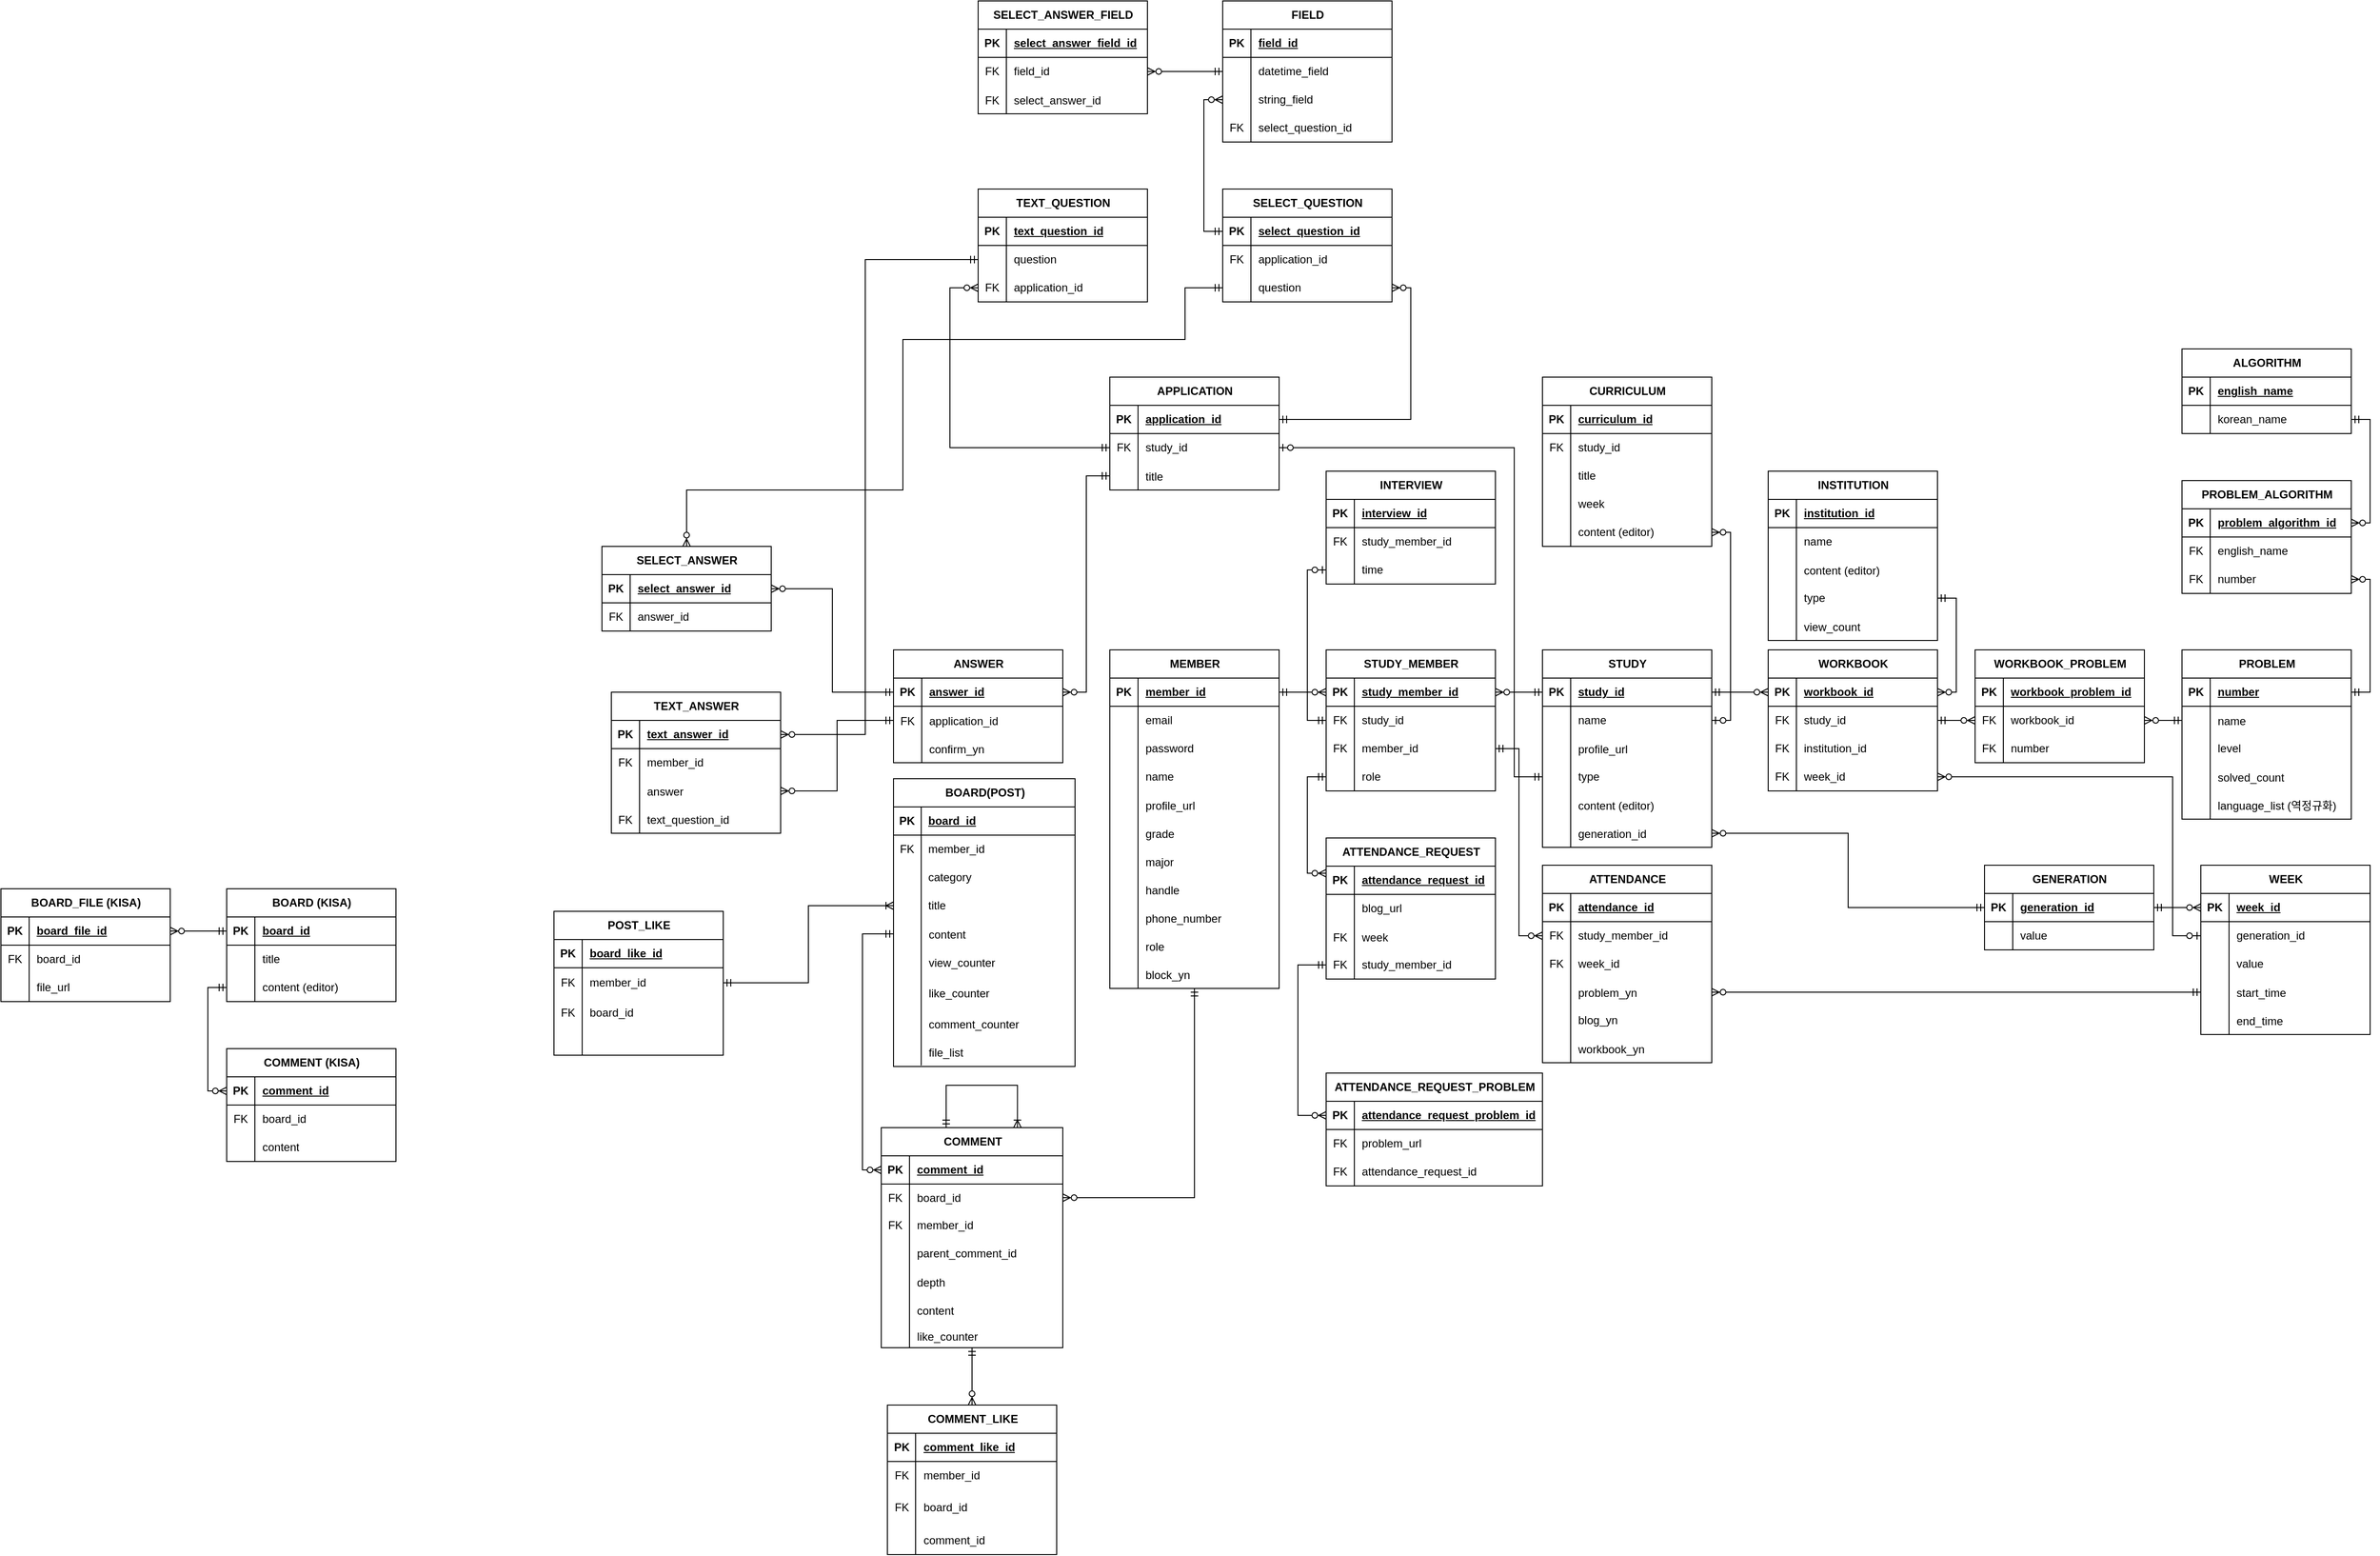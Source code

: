 <mxfile version="24.7.12" pages="3">
  <diagram name="Page-1" id="p2FRFJ9lyIOYuefSImwL">
    <mxGraphModel dx="1710" dy="3379" grid="0" gridSize="10" guides="1" tooltips="1" connect="1" arrows="1" fold="1" page="1" pageScale="1" pageWidth="3300" pageHeight="2339" math="0" shadow="0">
      <root>
        <mxCell id="0" />
        <mxCell id="1" parent="0" />
        <mxCell id="Mts50qZvy4YQsBoXuRAB-66" style="edgeStyle=orthogonalEdgeStyle;rounded=0;orthogonalLoop=1;jettySize=auto;html=1;entryX=1;entryY=0.5;entryDx=0;entryDy=0;endArrow=ERzeroToMany;endFill=0;startArrow=ERmandOne;startFill=0;" parent="1" source="0ivpqbJttZ1SF5W7xNZ--1" target="armX6ogrVcNxfQ3JkZPz-77" edge="1">
          <mxGeometry relative="1" as="geometry" />
        </mxCell>
        <mxCell id="0ivpqbJttZ1SF5W7xNZ--1" value="MEMBER" style="shape=table;startSize=30;container=1;collapsible=1;childLayout=tableLayout;fixedRows=1;rowLines=0;fontStyle=1;align=center;resizeLast=1;html=1;" parent="1" vertex="1">
          <mxGeometry x="1306" y="-1423" width="180" height="360" as="geometry" />
        </mxCell>
        <mxCell id="0ivpqbJttZ1SF5W7xNZ--2" value="" style="shape=tableRow;horizontal=0;startSize=0;swimlaneHead=0;swimlaneBody=0;fillColor=none;collapsible=0;dropTarget=0;points=[[0,0.5],[1,0.5]];portConstraint=eastwest;top=0;left=0;right=0;bottom=1;" parent="0ivpqbJttZ1SF5W7xNZ--1" vertex="1">
          <mxGeometry y="30" width="180" height="30" as="geometry" />
        </mxCell>
        <mxCell id="0ivpqbJttZ1SF5W7xNZ--3" value="PK" style="shape=partialRectangle;connectable=0;fillColor=none;top=0;left=0;bottom=0;right=0;fontStyle=1;overflow=hidden;whiteSpace=wrap;html=1;" parent="0ivpqbJttZ1SF5W7xNZ--2" vertex="1">
          <mxGeometry width="30" height="30" as="geometry">
            <mxRectangle width="30" height="30" as="alternateBounds" />
          </mxGeometry>
        </mxCell>
        <mxCell id="0ivpqbJttZ1SF5W7xNZ--4" value="member_id" style="shape=partialRectangle;connectable=0;fillColor=none;top=0;left=0;bottom=0;right=0;align=left;spacingLeft=6;fontStyle=5;overflow=hidden;whiteSpace=wrap;html=1;" parent="0ivpqbJttZ1SF5W7xNZ--2" vertex="1">
          <mxGeometry x="30" width="150" height="30" as="geometry">
            <mxRectangle width="150" height="30" as="alternateBounds" />
          </mxGeometry>
        </mxCell>
        <mxCell id="0ivpqbJttZ1SF5W7xNZ--5" value="" style="shape=tableRow;horizontal=0;startSize=0;swimlaneHead=0;swimlaneBody=0;fillColor=none;collapsible=0;dropTarget=0;points=[[0,0.5],[1,0.5]];portConstraint=eastwest;top=0;left=0;right=0;bottom=0;" parent="0ivpqbJttZ1SF5W7xNZ--1" vertex="1">
          <mxGeometry y="60" width="180" height="30" as="geometry" />
        </mxCell>
        <mxCell id="0ivpqbJttZ1SF5W7xNZ--6" value="" style="shape=partialRectangle;connectable=0;fillColor=none;top=0;left=0;bottom=0;right=0;editable=1;overflow=hidden;whiteSpace=wrap;html=1;" parent="0ivpqbJttZ1SF5W7xNZ--5" vertex="1">
          <mxGeometry width="30" height="30" as="geometry">
            <mxRectangle width="30" height="30" as="alternateBounds" />
          </mxGeometry>
        </mxCell>
        <mxCell id="0ivpqbJttZ1SF5W7xNZ--7" value="email" style="shape=partialRectangle;connectable=0;fillColor=none;top=0;left=0;bottom=0;right=0;align=left;spacingLeft=6;overflow=hidden;whiteSpace=wrap;html=1;" parent="0ivpqbJttZ1SF5W7xNZ--5" vertex="1">
          <mxGeometry x="30" width="150" height="30" as="geometry">
            <mxRectangle width="150" height="30" as="alternateBounds" />
          </mxGeometry>
        </mxCell>
        <mxCell id="0ivpqbJttZ1SF5W7xNZ--8" value="" style="shape=tableRow;horizontal=0;startSize=0;swimlaneHead=0;swimlaneBody=0;fillColor=none;collapsible=0;dropTarget=0;points=[[0,0.5],[1,0.5]];portConstraint=eastwest;top=0;left=0;right=0;bottom=0;" parent="0ivpqbJttZ1SF5W7xNZ--1" vertex="1">
          <mxGeometry y="90" width="180" height="30" as="geometry" />
        </mxCell>
        <mxCell id="0ivpqbJttZ1SF5W7xNZ--9" value="" style="shape=partialRectangle;connectable=0;fillColor=none;top=0;left=0;bottom=0;right=0;editable=1;overflow=hidden;whiteSpace=wrap;html=1;" parent="0ivpqbJttZ1SF5W7xNZ--8" vertex="1">
          <mxGeometry width="30" height="30" as="geometry">
            <mxRectangle width="30" height="30" as="alternateBounds" />
          </mxGeometry>
        </mxCell>
        <mxCell id="0ivpqbJttZ1SF5W7xNZ--10" value="password" style="shape=partialRectangle;connectable=0;fillColor=none;top=0;left=0;bottom=0;right=0;align=left;spacingLeft=6;overflow=hidden;whiteSpace=wrap;html=1;" parent="0ivpqbJttZ1SF5W7xNZ--8" vertex="1">
          <mxGeometry x="30" width="150" height="30" as="geometry">
            <mxRectangle width="150" height="30" as="alternateBounds" />
          </mxGeometry>
        </mxCell>
        <mxCell id="0ivpqbJttZ1SF5W7xNZ--11" value="" style="shape=tableRow;horizontal=0;startSize=0;swimlaneHead=0;swimlaneBody=0;fillColor=none;collapsible=0;dropTarget=0;points=[[0,0.5],[1,0.5]];portConstraint=eastwest;top=0;left=0;right=0;bottom=0;" parent="0ivpqbJttZ1SF5W7xNZ--1" vertex="1">
          <mxGeometry y="120" width="180" height="30" as="geometry" />
        </mxCell>
        <mxCell id="0ivpqbJttZ1SF5W7xNZ--12" value="" style="shape=partialRectangle;connectable=0;fillColor=none;top=0;left=0;bottom=0;right=0;editable=1;overflow=hidden;whiteSpace=wrap;html=1;" parent="0ivpqbJttZ1SF5W7xNZ--11" vertex="1">
          <mxGeometry width="30" height="30" as="geometry">
            <mxRectangle width="30" height="30" as="alternateBounds" />
          </mxGeometry>
        </mxCell>
        <mxCell id="0ivpqbJttZ1SF5W7xNZ--13" value="name" style="shape=partialRectangle;connectable=0;fillColor=none;top=0;left=0;bottom=0;right=0;align=left;spacingLeft=6;overflow=hidden;whiteSpace=wrap;html=1;" parent="0ivpqbJttZ1SF5W7xNZ--11" vertex="1">
          <mxGeometry x="30" width="150" height="30" as="geometry">
            <mxRectangle width="150" height="30" as="alternateBounds" />
          </mxGeometry>
        </mxCell>
        <mxCell id="0ivpqbJttZ1SF5W7xNZ--14" value="" style="shape=tableRow;horizontal=0;startSize=0;swimlaneHead=0;swimlaneBody=0;fillColor=none;collapsible=0;dropTarget=0;points=[[0,0.5],[1,0.5]];portConstraint=eastwest;top=0;left=0;right=0;bottom=0;" parent="0ivpqbJttZ1SF5W7xNZ--1" vertex="1">
          <mxGeometry y="150" width="180" height="30" as="geometry" />
        </mxCell>
        <mxCell id="0ivpqbJttZ1SF5W7xNZ--15" value="" style="shape=partialRectangle;connectable=0;fillColor=none;top=0;left=0;bottom=0;right=0;editable=1;overflow=hidden;" parent="0ivpqbJttZ1SF5W7xNZ--14" vertex="1">
          <mxGeometry width="30" height="30" as="geometry">
            <mxRectangle width="30" height="30" as="alternateBounds" />
          </mxGeometry>
        </mxCell>
        <mxCell id="0ivpqbJttZ1SF5W7xNZ--16" value="profile_url" style="shape=partialRectangle;connectable=0;fillColor=none;top=0;left=0;bottom=0;right=0;align=left;spacingLeft=6;overflow=hidden;" parent="0ivpqbJttZ1SF5W7xNZ--14" vertex="1">
          <mxGeometry x="30" width="150" height="30" as="geometry">
            <mxRectangle width="150" height="30" as="alternateBounds" />
          </mxGeometry>
        </mxCell>
        <mxCell id="0ivpqbJttZ1SF5W7xNZ--17" value="" style="shape=tableRow;horizontal=0;startSize=0;swimlaneHead=0;swimlaneBody=0;fillColor=none;collapsible=0;dropTarget=0;points=[[0,0.5],[1,0.5]];portConstraint=eastwest;top=0;left=0;right=0;bottom=0;" parent="0ivpqbJttZ1SF5W7xNZ--1" vertex="1">
          <mxGeometry y="180" width="180" height="30" as="geometry" />
        </mxCell>
        <mxCell id="0ivpqbJttZ1SF5W7xNZ--18" value="" style="shape=partialRectangle;connectable=0;fillColor=none;top=0;left=0;bottom=0;right=0;editable=1;overflow=hidden;" parent="0ivpqbJttZ1SF5W7xNZ--17" vertex="1">
          <mxGeometry width="30" height="30" as="geometry">
            <mxRectangle width="30" height="30" as="alternateBounds" />
          </mxGeometry>
        </mxCell>
        <mxCell id="0ivpqbJttZ1SF5W7xNZ--19" value="grade" style="shape=partialRectangle;connectable=0;fillColor=none;top=0;left=0;bottom=0;right=0;align=left;spacingLeft=6;overflow=hidden;" parent="0ivpqbJttZ1SF5W7xNZ--17" vertex="1">
          <mxGeometry x="30" width="150" height="30" as="geometry">
            <mxRectangle width="150" height="30" as="alternateBounds" />
          </mxGeometry>
        </mxCell>
        <mxCell id="0ivpqbJttZ1SF5W7xNZ--20" value="" style="shape=tableRow;horizontal=0;startSize=0;swimlaneHead=0;swimlaneBody=0;fillColor=none;collapsible=0;dropTarget=0;points=[[0,0.5],[1,0.5]];portConstraint=eastwest;top=0;left=0;right=0;bottom=0;" parent="0ivpqbJttZ1SF5W7xNZ--1" vertex="1">
          <mxGeometry y="210" width="180" height="30" as="geometry" />
        </mxCell>
        <mxCell id="0ivpqbJttZ1SF5W7xNZ--21" value="" style="shape=partialRectangle;connectable=0;fillColor=none;top=0;left=0;bottom=0;right=0;editable=1;overflow=hidden;" parent="0ivpqbJttZ1SF5W7xNZ--20" vertex="1">
          <mxGeometry width="30" height="30" as="geometry">
            <mxRectangle width="30" height="30" as="alternateBounds" />
          </mxGeometry>
        </mxCell>
        <mxCell id="0ivpqbJttZ1SF5W7xNZ--22" value="major" style="shape=partialRectangle;connectable=0;fillColor=none;top=0;left=0;bottom=0;right=0;align=left;spacingLeft=6;overflow=hidden;" parent="0ivpqbJttZ1SF5W7xNZ--20" vertex="1">
          <mxGeometry x="30" width="150" height="30" as="geometry">
            <mxRectangle width="150" height="30" as="alternateBounds" />
          </mxGeometry>
        </mxCell>
        <mxCell id="0ivpqbJttZ1SF5W7xNZ--23" value="" style="shape=tableRow;horizontal=0;startSize=0;swimlaneHead=0;swimlaneBody=0;fillColor=none;collapsible=0;dropTarget=0;points=[[0,0.5],[1,0.5]];portConstraint=eastwest;top=0;left=0;right=0;bottom=0;" parent="0ivpqbJttZ1SF5W7xNZ--1" vertex="1">
          <mxGeometry y="240" width="180" height="30" as="geometry" />
        </mxCell>
        <mxCell id="0ivpqbJttZ1SF5W7xNZ--24" value="" style="shape=partialRectangle;connectable=0;fillColor=none;top=0;left=0;bottom=0;right=0;editable=1;overflow=hidden;" parent="0ivpqbJttZ1SF5W7xNZ--23" vertex="1">
          <mxGeometry width="30" height="30" as="geometry">
            <mxRectangle width="30" height="30" as="alternateBounds" />
          </mxGeometry>
        </mxCell>
        <mxCell id="0ivpqbJttZ1SF5W7xNZ--25" value="handle" style="shape=partialRectangle;connectable=0;fillColor=none;top=0;left=0;bottom=0;right=0;align=left;spacingLeft=6;overflow=hidden;" parent="0ivpqbJttZ1SF5W7xNZ--23" vertex="1">
          <mxGeometry x="30" width="150" height="30" as="geometry">
            <mxRectangle width="150" height="30" as="alternateBounds" />
          </mxGeometry>
        </mxCell>
        <mxCell id="0ivpqbJttZ1SF5W7xNZ--26" value="" style="shape=tableRow;horizontal=0;startSize=0;swimlaneHead=0;swimlaneBody=0;fillColor=none;collapsible=0;dropTarget=0;points=[[0,0.5],[1,0.5]];portConstraint=eastwest;top=0;left=0;right=0;bottom=0;" parent="0ivpqbJttZ1SF5W7xNZ--1" vertex="1">
          <mxGeometry y="270" width="180" height="30" as="geometry" />
        </mxCell>
        <mxCell id="0ivpqbJttZ1SF5W7xNZ--27" value="" style="shape=partialRectangle;connectable=0;fillColor=none;top=0;left=0;bottom=0;right=0;editable=1;overflow=hidden;" parent="0ivpqbJttZ1SF5W7xNZ--26" vertex="1">
          <mxGeometry width="30" height="30" as="geometry">
            <mxRectangle width="30" height="30" as="alternateBounds" />
          </mxGeometry>
        </mxCell>
        <mxCell id="0ivpqbJttZ1SF5W7xNZ--28" value="phone_number" style="shape=partialRectangle;connectable=0;fillColor=none;top=0;left=0;bottom=0;right=0;align=left;spacingLeft=6;overflow=hidden;" parent="0ivpqbJttZ1SF5W7xNZ--26" vertex="1">
          <mxGeometry x="30" width="150" height="30" as="geometry">
            <mxRectangle width="150" height="30" as="alternateBounds" />
          </mxGeometry>
        </mxCell>
        <mxCell id="0ivpqbJttZ1SF5W7xNZ--29" value="" style="shape=tableRow;horizontal=0;startSize=0;swimlaneHead=0;swimlaneBody=0;fillColor=none;collapsible=0;dropTarget=0;points=[[0,0.5],[1,0.5]];portConstraint=eastwest;top=0;left=0;right=0;bottom=0;" parent="0ivpqbJttZ1SF5W7xNZ--1" vertex="1">
          <mxGeometry y="300" width="180" height="30" as="geometry" />
        </mxCell>
        <mxCell id="0ivpqbJttZ1SF5W7xNZ--30" value="" style="shape=partialRectangle;connectable=0;fillColor=none;top=0;left=0;bottom=0;right=0;editable=1;overflow=hidden;" parent="0ivpqbJttZ1SF5W7xNZ--29" vertex="1">
          <mxGeometry width="30" height="30" as="geometry">
            <mxRectangle width="30" height="30" as="alternateBounds" />
          </mxGeometry>
        </mxCell>
        <mxCell id="0ivpqbJttZ1SF5W7xNZ--31" value="role" style="shape=partialRectangle;connectable=0;fillColor=none;top=0;left=0;bottom=0;right=0;align=left;spacingLeft=6;overflow=hidden;" parent="0ivpqbJttZ1SF5W7xNZ--29" vertex="1">
          <mxGeometry x="30" width="150" height="30" as="geometry">
            <mxRectangle width="150" height="30" as="alternateBounds" />
          </mxGeometry>
        </mxCell>
        <mxCell id="0ivpqbJttZ1SF5W7xNZ--32" value="" style="shape=tableRow;horizontal=0;startSize=0;swimlaneHead=0;swimlaneBody=0;fillColor=none;collapsible=0;dropTarget=0;points=[[0,0.5],[1,0.5]];portConstraint=eastwest;top=0;left=0;right=0;bottom=0;" parent="0ivpqbJttZ1SF5W7xNZ--1" vertex="1">
          <mxGeometry y="330" width="180" height="30" as="geometry" />
        </mxCell>
        <mxCell id="0ivpqbJttZ1SF5W7xNZ--33" value="" style="shape=partialRectangle;connectable=0;fillColor=none;top=0;left=0;bottom=0;right=0;editable=1;overflow=hidden;" parent="0ivpqbJttZ1SF5W7xNZ--32" vertex="1">
          <mxGeometry width="30" height="30" as="geometry">
            <mxRectangle width="30" height="30" as="alternateBounds" />
          </mxGeometry>
        </mxCell>
        <mxCell id="0ivpqbJttZ1SF5W7xNZ--34" value="block_yn" style="shape=partialRectangle;connectable=0;fillColor=none;top=0;left=0;bottom=0;right=0;align=left;spacingLeft=6;overflow=hidden;" parent="0ivpqbJttZ1SF5W7xNZ--32" vertex="1">
          <mxGeometry x="30" width="150" height="30" as="geometry">
            <mxRectangle width="150" height="30" as="alternateBounds" />
          </mxGeometry>
        </mxCell>
        <mxCell id="0ivpqbJttZ1SF5W7xNZ--35" value="ATTENDANCE" style="shape=table;startSize=30;container=1;collapsible=1;childLayout=tableLayout;fixedRows=1;rowLines=0;fontStyle=1;align=center;resizeLast=1;html=1;" parent="1" vertex="1">
          <mxGeometry x="1766" y="-1194" width="180" height="210" as="geometry" />
        </mxCell>
        <mxCell id="0ivpqbJttZ1SF5W7xNZ--36" value="" style="shape=tableRow;horizontal=0;startSize=0;swimlaneHead=0;swimlaneBody=0;fillColor=none;collapsible=0;dropTarget=0;points=[[0,0.5],[1,0.5]];portConstraint=eastwest;top=0;left=0;right=0;bottom=1;" parent="0ivpqbJttZ1SF5W7xNZ--35" vertex="1">
          <mxGeometry y="30" width="180" height="30" as="geometry" />
        </mxCell>
        <mxCell id="0ivpqbJttZ1SF5W7xNZ--37" value="PK" style="shape=partialRectangle;connectable=0;fillColor=none;top=0;left=0;bottom=0;right=0;fontStyle=1;overflow=hidden;whiteSpace=wrap;html=1;" parent="0ivpqbJttZ1SF5W7xNZ--36" vertex="1">
          <mxGeometry width="30" height="30" as="geometry">
            <mxRectangle width="30" height="30" as="alternateBounds" />
          </mxGeometry>
        </mxCell>
        <mxCell id="0ivpqbJttZ1SF5W7xNZ--38" value="attendance_id" style="shape=partialRectangle;connectable=0;fillColor=none;top=0;left=0;bottom=0;right=0;align=left;spacingLeft=6;fontStyle=5;overflow=hidden;whiteSpace=wrap;html=1;" parent="0ivpqbJttZ1SF5W7xNZ--36" vertex="1">
          <mxGeometry x="30" width="150" height="30" as="geometry">
            <mxRectangle width="150" height="30" as="alternateBounds" />
          </mxGeometry>
        </mxCell>
        <mxCell id="0ivpqbJttZ1SF5W7xNZ--39" value="" style="shape=tableRow;horizontal=0;startSize=0;swimlaneHead=0;swimlaneBody=0;fillColor=none;collapsible=0;dropTarget=0;points=[[0,0.5],[1,0.5]];portConstraint=eastwest;top=0;left=0;right=0;bottom=0;" parent="0ivpqbJttZ1SF5W7xNZ--35" vertex="1">
          <mxGeometry y="60" width="180" height="30" as="geometry" />
        </mxCell>
        <mxCell id="0ivpqbJttZ1SF5W7xNZ--40" value="FK" style="shape=partialRectangle;connectable=0;fillColor=none;top=0;left=0;bottom=0;right=0;editable=1;overflow=hidden;whiteSpace=wrap;html=1;" parent="0ivpqbJttZ1SF5W7xNZ--39" vertex="1">
          <mxGeometry width="30" height="30" as="geometry">
            <mxRectangle width="30" height="30" as="alternateBounds" />
          </mxGeometry>
        </mxCell>
        <mxCell id="0ivpqbJttZ1SF5W7xNZ--41" value="study_member_id" style="shape=partialRectangle;connectable=0;fillColor=none;top=0;left=0;bottom=0;right=0;align=left;spacingLeft=6;overflow=hidden;whiteSpace=wrap;html=1;" parent="0ivpqbJttZ1SF5W7xNZ--39" vertex="1">
          <mxGeometry x="30" width="150" height="30" as="geometry">
            <mxRectangle width="150" height="30" as="alternateBounds" />
          </mxGeometry>
        </mxCell>
        <mxCell id="0ivpqbJttZ1SF5W7xNZ--42" value="" style="shape=tableRow;horizontal=0;startSize=0;swimlaneHead=0;swimlaneBody=0;fillColor=none;collapsible=0;dropTarget=0;points=[[0,0.5],[1,0.5]];portConstraint=eastwest;top=0;left=0;right=0;bottom=0;" parent="0ivpqbJttZ1SF5W7xNZ--35" vertex="1">
          <mxGeometry y="90" width="180" height="30" as="geometry" />
        </mxCell>
        <mxCell id="0ivpqbJttZ1SF5W7xNZ--43" value="FK" style="shape=partialRectangle;connectable=0;fillColor=none;top=0;left=0;bottom=0;right=0;editable=1;overflow=hidden;whiteSpace=wrap;html=1;" parent="0ivpqbJttZ1SF5W7xNZ--42" vertex="1">
          <mxGeometry width="30" height="30" as="geometry">
            <mxRectangle width="30" height="30" as="alternateBounds" />
          </mxGeometry>
        </mxCell>
        <mxCell id="0ivpqbJttZ1SF5W7xNZ--44" value="week_id" style="shape=partialRectangle;connectable=0;fillColor=none;top=0;left=0;bottom=0;right=0;align=left;spacingLeft=6;overflow=hidden;whiteSpace=wrap;html=1;" parent="0ivpqbJttZ1SF5W7xNZ--42" vertex="1">
          <mxGeometry x="30" width="150" height="30" as="geometry">
            <mxRectangle width="150" height="30" as="alternateBounds" />
          </mxGeometry>
        </mxCell>
        <mxCell id="0ivpqbJttZ1SF5W7xNZ--45" value="" style="shape=tableRow;horizontal=0;startSize=0;swimlaneHead=0;swimlaneBody=0;fillColor=none;collapsible=0;dropTarget=0;points=[[0,0.5],[1,0.5]];portConstraint=eastwest;top=0;left=0;right=0;bottom=0;" parent="0ivpqbJttZ1SF5W7xNZ--35" vertex="1">
          <mxGeometry y="120" width="180" height="30" as="geometry" />
        </mxCell>
        <mxCell id="0ivpqbJttZ1SF5W7xNZ--46" value="" style="shape=partialRectangle;connectable=0;fillColor=none;top=0;left=0;bottom=0;right=0;editable=1;overflow=hidden;" parent="0ivpqbJttZ1SF5W7xNZ--45" vertex="1">
          <mxGeometry width="30" height="30" as="geometry">
            <mxRectangle width="30" height="30" as="alternateBounds" />
          </mxGeometry>
        </mxCell>
        <mxCell id="0ivpqbJttZ1SF5W7xNZ--47" value="problem_yn" style="shape=partialRectangle;connectable=0;fillColor=none;top=0;left=0;bottom=0;right=0;align=left;spacingLeft=6;overflow=hidden;" parent="0ivpqbJttZ1SF5W7xNZ--45" vertex="1">
          <mxGeometry x="30" width="150" height="30" as="geometry">
            <mxRectangle width="150" height="30" as="alternateBounds" />
          </mxGeometry>
        </mxCell>
        <mxCell id="0ivpqbJttZ1SF5W7xNZ--48" value="" style="shape=tableRow;horizontal=0;startSize=0;swimlaneHead=0;swimlaneBody=0;fillColor=none;collapsible=0;dropTarget=0;points=[[0,0.5],[1,0.5]];portConstraint=eastwest;top=0;left=0;right=0;bottom=0;" parent="0ivpqbJttZ1SF5W7xNZ--35" vertex="1">
          <mxGeometry y="150" width="180" height="30" as="geometry" />
        </mxCell>
        <mxCell id="0ivpqbJttZ1SF5W7xNZ--49" value="" style="shape=partialRectangle;connectable=0;fillColor=none;top=0;left=0;bottom=0;right=0;editable=1;overflow=hidden;whiteSpace=wrap;html=1;" parent="0ivpqbJttZ1SF5W7xNZ--48" vertex="1">
          <mxGeometry width="30" height="30" as="geometry">
            <mxRectangle width="30" height="30" as="alternateBounds" />
          </mxGeometry>
        </mxCell>
        <mxCell id="0ivpqbJttZ1SF5W7xNZ--50" value="blog_yn" style="shape=partialRectangle;connectable=0;fillColor=none;top=0;left=0;bottom=0;right=0;align=left;spacingLeft=6;overflow=hidden;whiteSpace=wrap;html=1;" parent="0ivpqbJttZ1SF5W7xNZ--48" vertex="1">
          <mxGeometry x="30" width="150" height="30" as="geometry">
            <mxRectangle width="150" height="30" as="alternateBounds" />
          </mxGeometry>
        </mxCell>
        <mxCell id="0ivpqbJttZ1SF5W7xNZ--51" value="" style="shape=tableRow;horizontal=0;startSize=0;swimlaneHead=0;swimlaneBody=0;fillColor=none;collapsible=0;dropTarget=0;points=[[0,0.5],[1,0.5]];portConstraint=eastwest;top=0;left=0;right=0;bottom=0;" parent="0ivpqbJttZ1SF5W7xNZ--35" vertex="1">
          <mxGeometry y="180" width="180" height="30" as="geometry" />
        </mxCell>
        <mxCell id="0ivpqbJttZ1SF5W7xNZ--52" value="" style="shape=partialRectangle;connectable=0;fillColor=none;top=0;left=0;bottom=0;right=0;editable=1;overflow=hidden;" parent="0ivpqbJttZ1SF5W7xNZ--51" vertex="1">
          <mxGeometry width="30" height="30" as="geometry">
            <mxRectangle width="30" height="30" as="alternateBounds" />
          </mxGeometry>
        </mxCell>
        <mxCell id="0ivpqbJttZ1SF5W7xNZ--53" value="workbook_yn" style="shape=partialRectangle;connectable=0;fillColor=none;top=0;left=0;bottom=0;right=0;align=left;spacingLeft=6;overflow=hidden;" parent="0ivpqbJttZ1SF5W7xNZ--51" vertex="1">
          <mxGeometry x="30" width="150" height="30" as="geometry">
            <mxRectangle width="150" height="30" as="alternateBounds" />
          </mxGeometry>
        </mxCell>
        <mxCell id="0ivpqbJttZ1SF5W7xNZ--54" value="CURRICULUM" style="shape=table;startSize=30;container=1;collapsible=1;childLayout=tableLayout;fixedRows=1;rowLines=0;fontStyle=1;align=center;resizeLast=1;html=1;" parent="1" vertex="1">
          <mxGeometry x="1766" y="-1713" width="180" height="180" as="geometry" />
        </mxCell>
        <mxCell id="0ivpqbJttZ1SF5W7xNZ--55" value="" style="shape=tableRow;horizontal=0;startSize=0;swimlaneHead=0;swimlaneBody=0;fillColor=none;collapsible=0;dropTarget=0;points=[[0,0.5],[1,0.5]];portConstraint=eastwest;top=0;left=0;right=0;bottom=1;" parent="0ivpqbJttZ1SF5W7xNZ--54" vertex="1">
          <mxGeometry y="30" width="180" height="30" as="geometry" />
        </mxCell>
        <mxCell id="0ivpqbJttZ1SF5W7xNZ--56" value="PK" style="shape=partialRectangle;connectable=0;fillColor=none;top=0;left=0;bottom=0;right=0;fontStyle=1;overflow=hidden;whiteSpace=wrap;html=1;" parent="0ivpqbJttZ1SF5W7xNZ--55" vertex="1">
          <mxGeometry width="30" height="30" as="geometry">
            <mxRectangle width="30" height="30" as="alternateBounds" />
          </mxGeometry>
        </mxCell>
        <mxCell id="0ivpqbJttZ1SF5W7xNZ--57" value="curriculum_id" style="shape=partialRectangle;connectable=0;fillColor=none;top=0;left=0;bottom=0;right=0;align=left;spacingLeft=6;fontStyle=5;overflow=hidden;whiteSpace=wrap;html=1;" parent="0ivpqbJttZ1SF5W7xNZ--55" vertex="1">
          <mxGeometry x="30" width="150" height="30" as="geometry">
            <mxRectangle width="150" height="30" as="alternateBounds" />
          </mxGeometry>
        </mxCell>
        <mxCell id="0ivpqbJttZ1SF5W7xNZ--58" value="" style="shape=tableRow;horizontal=0;startSize=0;swimlaneHead=0;swimlaneBody=0;fillColor=none;collapsible=0;dropTarget=0;points=[[0,0.5],[1,0.5]];portConstraint=eastwest;top=0;left=0;right=0;bottom=0;" parent="0ivpqbJttZ1SF5W7xNZ--54" vertex="1">
          <mxGeometry y="60" width="180" height="30" as="geometry" />
        </mxCell>
        <mxCell id="0ivpqbJttZ1SF5W7xNZ--59" value="FK" style="shape=partialRectangle;connectable=0;fillColor=none;top=0;left=0;bottom=0;right=0;fontStyle=0;overflow=hidden;whiteSpace=wrap;html=1;" parent="0ivpqbJttZ1SF5W7xNZ--58" vertex="1">
          <mxGeometry width="30" height="30" as="geometry">
            <mxRectangle width="30" height="30" as="alternateBounds" />
          </mxGeometry>
        </mxCell>
        <mxCell id="0ivpqbJttZ1SF5W7xNZ--60" value="study_id" style="shape=partialRectangle;connectable=0;fillColor=none;top=0;left=0;bottom=0;right=0;align=left;spacingLeft=6;fontStyle=0;overflow=hidden;whiteSpace=wrap;html=1;" parent="0ivpqbJttZ1SF5W7xNZ--58" vertex="1">
          <mxGeometry x="30" width="150" height="30" as="geometry">
            <mxRectangle width="150" height="30" as="alternateBounds" />
          </mxGeometry>
        </mxCell>
        <mxCell id="0ivpqbJttZ1SF5W7xNZ--61" value="" style="shape=tableRow;horizontal=0;startSize=0;swimlaneHead=0;swimlaneBody=0;fillColor=none;collapsible=0;dropTarget=0;points=[[0,0.5],[1,0.5]];portConstraint=eastwest;top=0;left=0;right=0;bottom=0;" parent="0ivpqbJttZ1SF5W7xNZ--54" vertex="1">
          <mxGeometry y="90" width="180" height="30" as="geometry" />
        </mxCell>
        <mxCell id="0ivpqbJttZ1SF5W7xNZ--62" value="" style="shape=partialRectangle;connectable=0;fillColor=none;top=0;left=0;bottom=0;right=0;editable=1;overflow=hidden;whiteSpace=wrap;html=1;" parent="0ivpqbJttZ1SF5W7xNZ--61" vertex="1">
          <mxGeometry width="30" height="30" as="geometry">
            <mxRectangle width="30" height="30" as="alternateBounds" />
          </mxGeometry>
        </mxCell>
        <mxCell id="0ivpqbJttZ1SF5W7xNZ--63" value="title" style="shape=partialRectangle;connectable=0;fillColor=none;top=0;left=0;bottom=0;right=0;align=left;spacingLeft=6;overflow=hidden;whiteSpace=wrap;html=1;" parent="0ivpqbJttZ1SF5W7xNZ--61" vertex="1">
          <mxGeometry x="30" width="150" height="30" as="geometry">
            <mxRectangle width="150" height="30" as="alternateBounds" />
          </mxGeometry>
        </mxCell>
        <mxCell id="0ivpqbJttZ1SF5W7xNZ--64" value="" style="shape=tableRow;horizontal=0;startSize=0;swimlaneHead=0;swimlaneBody=0;fillColor=none;collapsible=0;dropTarget=0;points=[[0,0.5],[1,0.5]];portConstraint=eastwest;top=0;left=0;right=0;bottom=0;" parent="0ivpqbJttZ1SF5W7xNZ--54" vertex="1">
          <mxGeometry y="120" width="180" height="30" as="geometry" />
        </mxCell>
        <mxCell id="0ivpqbJttZ1SF5W7xNZ--65" value="" style="shape=partialRectangle;connectable=0;fillColor=none;top=0;left=0;bottom=0;right=0;editable=1;overflow=hidden;whiteSpace=wrap;html=1;" parent="0ivpqbJttZ1SF5W7xNZ--64" vertex="1">
          <mxGeometry width="30" height="30" as="geometry">
            <mxRectangle width="30" height="30" as="alternateBounds" />
          </mxGeometry>
        </mxCell>
        <mxCell id="0ivpqbJttZ1SF5W7xNZ--66" value="week" style="shape=partialRectangle;connectable=0;fillColor=none;top=0;left=0;bottom=0;right=0;align=left;spacingLeft=6;overflow=hidden;whiteSpace=wrap;html=1;" parent="0ivpqbJttZ1SF5W7xNZ--64" vertex="1">
          <mxGeometry x="30" width="150" height="30" as="geometry">
            <mxRectangle width="150" height="30" as="alternateBounds" />
          </mxGeometry>
        </mxCell>
        <mxCell id="0ivpqbJttZ1SF5W7xNZ--67" value="" style="shape=tableRow;horizontal=0;startSize=0;swimlaneHead=0;swimlaneBody=0;fillColor=none;collapsible=0;dropTarget=0;points=[[0,0.5],[1,0.5]];portConstraint=eastwest;top=0;left=0;right=0;bottom=0;" parent="0ivpqbJttZ1SF5W7xNZ--54" vertex="1">
          <mxGeometry y="150" width="180" height="30" as="geometry" />
        </mxCell>
        <mxCell id="0ivpqbJttZ1SF5W7xNZ--68" value="" style="shape=partialRectangle;connectable=0;fillColor=none;top=0;left=0;bottom=0;right=0;editable=1;overflow=hidden;whiteSpace=wrap;html=1;" parent="0ivpqbJttZ1SF5W7xNZ--67" vertex="1">
          <mxGeometry width="30" height="30" as="geometry">
            <mxRectangle width="30" height="30" as="alternateBounds" />
          </mxGeometry>
        </mxCell>
        <mxCell id="0ivpqbJttZ1SF5W7xNZ--69" value="content (editor)" style="shape=partialRectangle;connectable=0;fillColor=none;top=0;left=0;bottom=0;right=0;align=left;spacingLeft=6;overflow=hidden;whiteSpace=wrap;html=1;" parent="0ivpqbJttZ1SF5W7xNZ--67" vertex="1">
          <mxGeometry x="30" width="150" height="30" as="geometry">
            <mxRectangle width="150" height="30" as="alternateBounds" />
          </mxGeometry>
        </mxCell>
        <mxCell id="0ivpqbJttZ1SF5W7xNZ--70" value="ATTENDANCE_REQUEST" style="shape=table;startSize=30;container=1;collapsible=1;childLayout=tableLayout;fixedRows=1;rowLines=0;fontStyle=1;align=center;resizeLast=1;html=1;" parent="1" vertex="1">
          <mxGeometry x="1536" y="-1223" width="180" height="150" as="geometry" />
        </mxCell>
        <mxCell id="0ivpqbJttZ1SF5W7xNZ--71" value="" style="shape=tableRow;horizontal=0;startSize=0;swimlaneHead=0;swimlaneBody=0;fillColor=none;collapsible=0;dropTarget=0;points=[[0,0.5],[1,0.5]];portConstraint=eastwest;top=0;left=0;right=0;bottom=1;" parent="0ivpqbJttZ1SF5W7xNZ--70" vertex="1">
          <mxGeometry y="30" width="180" height="30" as="geometry" />
        </mxCell>
        <mxCell id="0ivpqbJttZ1SF5W7xNZ--72" value="PK" style="shape=partialRectangle;connectable=0;fillColor=none;top=0;left=0;bottom=0;right=0;fontStyle=1;overflow=hidden;whiteSpace=wrap;html=1;" parent="0ivpqbJttZ1SF5W7xNZ--71" vertex="1">
          <mxGeometry width="30" height="30" as="geometry">
            <mxRectangle width="30" height="30" as="alternateBounds" />
          </mxGeometry>
        </mxCell>
        <mxCell id="0ivpqbJttZ1SF5W7xNZ--73" value="attendance_request_id" style="shape=partialRectangle;connectable=0;fillColor=none;top=0;left=0;bottom=0;right=0;align=left;spacingLeft=6;fontStyle=5;overflow=hidden;whiteSpace=wrap;html=1;" parent="0ivpqbJttZ1SF5W7xNZ--71" vertex="1">
          <mxGeometry x="30" width="150" height="30" as="geometry">
            <mxRectangle width="150" height="30" as="alternateBounds" />
          </mxGeometry>
        </mxCell>
        <mxCell id="0ivpqbJttZ1SF5W7xNZ--74" value="" style="shape=tableRow;horizontal=0;startSize=0;swimlaneHead=0;swimlaneBody=0;fillColor=none;collapsible=0;dropTarget=0;points=[[0,0.5],[1,0.5]];portConstraint=eastwest;top=0;left=0;right=0;bottom=0;" parent="0ivpqbJttZ1SF5W7xNZ--70" vertex="1">
          <mxGeometry y="60" width="180" height="30" as="geometry" />
        </mxCell>
        <mxCell id="0ivpqbJttZ1SF5W7xNZ--75" value="" style="shape=partialRectangle;connectable=0;fillColor=none;top=0;left=0;bottom=0;right=0;editable=1;overflow=hidden;whiteSpace=wrap;html=1;" parent="0ivpqbJttZ1SF5W7xNZ--74" vertex="1">
          <mxGeometry width="30" height="30" as="geometry">
            <mxRectangle width="30" height="30" as="alternateBounds" />
          </mxGeometry>
        </mxCell>
        <mxCell id="0ivpqbJttZ1SF5W7xNZ--76" value="blog_url" style="shape=partialRectangle;connectable=0;fillColor=none;top=0;left=0;bottom=0;right=0;align=left;spacingLeft=6;overflow=hidden;whiteSpace=wrap;html=1;" parent="0ivpqbJttZ1SF5W7xNZ--74" vertex="1">
          <mxGeometry x="30" width="150" height="30" as="geometry">
            <mxRectangle width="150" height="30" as="alternateBounds" />
          </mxGeometry>
        </mxCell>
        <mxCell id="0ivpqbJttZ1SF5W7xNZ--77" value="" style="shape=tableRow;horizontal=0;startSize=0;swimlaneHead=0;swimlaneBody=0;fillColor=none;collapsible=0;dropTarget=0;points=[[0,0.5],[1,0.5]];portConstraint=eastwest;top=0;left=0;right=0;bottom=0;" parent="0ivpqbJttZ1SF5W7xNZ--70" vertex="1">
          <mxGeometry y="90" width="180" height="30" as="geometry" />
        </mxCell>
        <mxCell id="0ivpqbJttZ1SF5W7xNZ--78" value="FK" style="shape=partialRectangle;connectable=0;fillColor=none;top=0;left=0;bottom=0;right=0;editable=1;overflow=hidden;" parent="0ivpqbJttZ1SF5W7xNZ--77" vertex="1">
          <mxGeometry width="30" height="30" as="geometry">
            <mxRectangle width="30" height="30" as="alternateBounds" />
          </mxGeometry>
        </mxCell>
        <mxCell id="0ivpqbJttZ1SF5W7xNZ--79" value="week" style="shape=partialRectangle;connectable=0;fillColor=none;top=0;left=0;bottom=0;right=0;align=left;spacingLeft=6;overflow=hidden;" parent="0ivpqbJttZ1SF5W7xNZ--77" vertex="1">
          <mxGeometry x="30" width="150" height="30" as="geometry">
            <mxRectangle width="150" height="30" as="alternateBounds" />
          </mxGeometry>
        </mxCell>
        <mxCell id="0ivpqbJttZ1SF5W7xNZ--80" value="" style="shape=tableRow;horizontal=0;startSize=0;swimlaneHead=0;swimlaneBody=0;fillColor=none;collapsible=0;dropTarget=0;points=[[0,0.5],[1,0.5]];portConstraint=eastwest;top=0;left=0;right=0;bottom=0;" parent="0ivpqbJttZ1SF5W7xNZ--70" vertex="1">
          <mxGeometry y="120" width="180" height="30" as="geometry" />
        </mxCell>
        <mxCell id="0ivpqbJttZ1SF5W7xNZ--81" value="FK" style="shape=partialRectangle;connectable=0;fillColor=none;top=0;left=0;bottom=0;right=0;editable=1;overflow=hidden;whiteSpace=wrap;html=1;" parent="0ivpqbJttZ1SF5W7xNZ--80" vertex="1">
          <mxGeometry width="30" height="30" as="geometry">
            <mxRectangle width="30" height="30" as="alternateBounds" />
          </mxGeometry>
        </mxCell>
        <mxCell id="0ivpqbJttZ1SF5W7xNZ--82" value="study_member_id" style="shape=partialRectangle;connectable=0;fillColor=none;top=0;left=0;bottom=0;right=0;align=left;spacingLeft=6;overflow=hidden;whiteSpace=wrap;html=1;" parent="0ivpqbJttZ1SF5W7xNZ--80" vertex="1">
          <mxGeometry x="30" width="150" height="30" as="geometry">
            <mxRectangle width="150" height="30" as="alternateBounds" />
          </mxGeometry>
        </mxCell>
        <mxCell id="0ivpqbJttZ1SF5W7xNZ--83" value="STUDY" style="shape=table;startSize=30;container=1;collapsible=1;childLayout=tableLayout;fixedRows=1;rowLines=0;fontStyle=1;align=center;resizeLast=1;html=1;" parent="1" vertex="1">
          <mxGeometry x="1766" y="-1423" width="180" height="210" as="geometry" />
        </mxCell>
        <mxCell id="0ivpqbJttZ1SF5W7xNZ--84" value="" style="shape=tableRow;horizontal=0;startSize=0;swimlaneHead=0;swimlaneBody=0;fillColor=none;collapsible=0;dropTarget=0;points=[[0,0.5],[1,0.5]];portConstraint=eastwest;top=0;left=0;right=0;bottom=1;" parent="0ivpqbJttZ1SF5W7xNZ--83" vertex="1">
          <mxGeometry y="30" width="180" height="30" as="geometry" />
        </mxCell>
        <mxCell id="0ivpqbJttZ1SF5W7xNZ--85" value="PK" style="shape=partialRectangle;connectable=0;fillColor=none;top=0;left=0;bottom=0;right=0;fontStyle=1;overflow=hidden;whiteSpace=wrap;html=1;" parent="0ivpqbJttZ1SF5W7xNZ--84" vertex="1">
          <mxGeometry width="30" height="30" as="geometry">
            <mxRectangle width="30" height="30" as="alternateBounds" />
          </mxGeometry>
        </mxCell>
        <mxCell id="0ivpqbJttZ1SF5W7xNZ--86" value="study_id" style="shape=partialRectangle;connectable=0;fillColor=none;top=0;left=0;bottom=0;right=0;align=left;spacingLeft=6;fontStyle=5;overflow=hidden;whiteSpace=wrap;html=1;" parent="0ivpqbJttZ1SF5W7xNZ--84" vertex="1">
          <mxGeometry x="30" width="150" height="30" as="geometry">
            <mxRectangle width="150" height="30" as="alternateBounds" />
          </mxGeometry>
        </mxCell>
        <mxCell id="0ivpqbJttZ1SF5W7xNZ--87" value="" style="shape=tableRow;horizontal=0;startSize=0;swimlaneHead=0;swimlaneBody=0;fillColor=none;collapsible=0;dropTarget=0;points=[[0,0.5],[1,0.5]];portConstraint=eastwest;top=0;left=0;right=0;bottom=0;" parent="0ivpqbJttZ1SF5W7xNZ--83" vertex="1">
          <mxGeometry y="60" width="180" height="30" as="geometry" />
        </mxCell>
        <mxCell id="0ivpqbJttZ1SF5W7xNZ--88" value="" style="shape=partialRectangle;connectable=0;fillColor=none;top=0;left=0;bottom=0;right=0;editable=1;overflow=hidden;whiteSpace=wrap;html=1;" parent="0ivpqbJttZ1SF5W7xNZ--87" vertex="1">
          <mxGeometry width="30" height="30" as="geometry">
            <mxRectangle width="30" height="30" as="alternateBounds" />
          </mxGeometry>
        </mxCell>
        <mxCell id="0ivpqbJttZ1SF5W7xNZ--89" value="name" style="shape=partialRectangle;connectable=0;fillColor=none;top=0;left=0;bottom=0;right=0;align=left;spacingLeft=6;overflow=hidden;whiteSpace=wrap;html=1;" parent="0ivpqbJttZ1SF5W7xNZ--87" vertex="1">
          <mxGeometry x="30" width="150" height="30" as="geometry">
            <mxRectangle width="150" height="30" as="alternateBounds" />
          </mxGeometry>
        </mxCell>
        <mxCell id="0ivpqbJttZ1SF5W7xNZ--90" value="" style="shape=tableRow;horizontal=0;startSize=0;swimlaneHead=0;swimlaneBody=0;fillColor=none;collapsible=0;dropTarget=0;points=[[0,0.5],[1,0.5]];portConstraint=eastwest;top=0;left=0;right=0;bottom=0;" parent="0ivpqbJttZ1SF5W7xNZ--83" vertex="1">
          <mxGeometry y="90" width="180" height="30" as="geometry" />
        </mxCell>
        <mxCell id="0ivpqbJttZ1SF5W7xNZ--91" value="" style="shape=partialRectangle;connectable=0;fillColor=none;top=0;left=0;bottom=0;right=0;editable=1;overflow=hidden;" parent="0ivpqbJttZ1SF5W7xNZ--90" vertex="1">
          <mxGeometry width="30" height="30" as="geometry">
            <mxRectangle width="30" height="30" as="alternateBounds" />
          </mxGeometry>
        </mxCell>
        <mxCell id="0ivpqbJttZ1SF5W7xNZ--92" value="profile_url" style="shape=partialRectangle;connectable=0;fillColor=none;top=0;left=0;bottom=0;right=0;align=left;spacingLeft=6;overflow=hidden;" parent="0ivpqbJttZ1SF5W7xNZ--90" vertex="1">
          <mxGeometry x="30" width="150" height="30" as="geometry">
            <mxRectangle width="150" height="30" as="alternateBounds" />
          </mxGeometry>
        </mxCell>
        <mxCell id="0ivpqbJttZ1SF5W7xNZ--93" value="" style="shape=tableRow;horizontal=0;startSize=0;swimlaneHead=0;swimlaneBody=0;fillColor=none;collapsible=0;dropTarget=0;points=[[0,0.5],[1,0.5]];portConstraint=eastwest;top=0;left=0;right=0;bottom=0;" parent="0ivpqbJttZ1SF5W7xNZ--83" vertex="1">
          <mxGeometry y="120" width="180" height="30" as="geometry" />
        </mxCell>
        <mxCell id="0ivpqbJttZ1SF5W7xNZ--94" value="" style="shape=partialRectangle;connectable=0;fillColor=none;top=0;left=0;bottom=0;right=0;editable=1;overflow=hidden;whiteSpace=wrap;html=1;" parent="0ivpqbJttZ1SF5W7xNZ--93" vertex="1">
          <mxGeometry width="30" height="30" as="geometry">
            <mxRectangle width="30" height="30" as="alternateBounds" />
          </mxGeometry>
        </mxCell>
        <mxCell id="0ivpqbJttZ1SF5W7xNZ--95" value="type" style="shape=partialRectangle;connectable=0;fillColor=none;top=0;left=0;bottom=0;right=0;align=left;spacingLeft=6;overflow=hidden;whiteSpace=wrap;html=1;" parent="0ivpqbJttZ1SF5W7xNZ--93" vertex="1">
          <mxGeometry x="30" width="150" height="30" as="geometry">
            <mxRectangle width="150" height="30" as="alternateBounds" />
          </mxGeometry>
        </mxCell>
        <mxCell id="0ivpqbJttZ1SF5W7xNZ--96" value="" style="shape=tableRow;horizontal=0;startSize=0;swimlaneHead=0;swimlaneBody=0;fillColor=none;collapsible=0;dropTarget=0;points=[[0,0.5],[1,0.5]];portConstraint=eastwest;top=0;left=0;right=0;bottom=0;" parent="0ivpqbJttZ1SF5W7xNZ--83" vertex="1">
          <mxGeometry y="150" width="180" height="30" as="geometry" />
        </mxCell>
        <mxCell id="0ivpqbJttZ1SF5W7xNZ--97" value="" style="shape=partialRectangle;connectable=0;fillColor=none;top=0;left=0;bottom=0;right=0;editable=1;overflow=hidden;" parent="0ivpqbJttZ1SF5W7xNZ--96" vertex="1">
          <mxGeometry width="30" height="30" as="geometry">
            <mxRectangle width="30" height="30" as="alternateBounds" />
          </mxGeometry>
        </mxCell>
        <mxCell id="0ivpqbJttZ1SF5W7xNZ--98" value="content (editor)" style="shape=partialRectangle;connectable=0;fillColor=none;top=0;left=0;bottom=0;right=0;align=left;spacingLeft=6;overflow=hidden;" parent="0ivpqbJttZ1SF5W7xNZ--96" vertex="1">
          <mxGeometry x="30" width="150" height="30" as="geometry">
            <mxRectangle width="150" height="30" as="alternateBounds" />
          </mxGeometry>
        </mxCell>
        <mxCell id="0ivpqbJttZ1SF5W7xNZ--99" value="" style="shape=tableRow;horizontal=0;startSize=0;swimlaneHead=0;swimlaneBody=0;fillColor=none;collapsible=0;dropTarget=0;points=[[0,0.5],[1,0.5]];portConstraint=eastwest;top=0;left=0;right=0;bottom=0;" parent="0ivpqbJttZ1SF5W7xNZ--83" vertex="1">
          <mxGeometry y="180" width="180" height="30" as="geometry" />
        </mxCell>
        <mxCell id="0ivpqbJttZ1SF5W7xNZ--100" value="" style="shape=partialRectangle;connectable=0;fillColor=none;top=0;left=0;bottom=0;right=0;editable=1;overflow=hidden;" parent="0ivpqbJttZ1SF5W7xNZ--99" vertex="1">
          <mxGeometry width="30" height="30" as="geometry">
            <mxRectangle width="30" height="30" as="alternateBounds" />
          </mxGeometry>
        </mxCell>
        <mxCell id="0ivpqbJttZ1SF5W7xNZ--101" value="generation_id" style="shape=partialRectangle;connectable=0;fillColor=none;top=0;left=0;bottom=0;right=0;align=left;spacingLeft=6;overflow=hidden;" parent="0ivpqbJttZ1SF5W7xNZ--99" vertex="1">
          <mxGeometry x="30" width="150" height="30" as="geometry">
            <mxRectangle width="150" height="30" as="alternateBounds" />
          </mxGeometry>
        </mxCell>
        <mxCell id="0ivpqbJttZ1SF5W7xNZ--102" value="STUDY_MEMBER" style="shape=table;startSize=30;container=1;collapsible=1;childLayout=tableLayout;fixedRows=1;rowLines=0;fontStyle=1;align=center;resizeLast=1;html=1;" parent="1" vertex="1">
          <mxGeometry x="1536" y="-1423" width="180" height="150" as="geometry" />
        </mxCell>
        <mxCell id="0ivpqbJttZ1SF5W7xNZ--103" value="" style="shape=tableRow;horizontal=0;startSize=0;swimlaneHead=0;swimlaneBody=0;fillColor=none;collapsible=0;dropTarget=0;points=[[0,0.5],[1,0.5]];portConstraint=eastwest;top=0;left=0;right=0;bottom=1;" parent="0ivpqbJttZ1SF5W7xNZ--102" vertex="1">
          <mxGeometry y="30" width="180" height="30" as="geometry" />
        </mxCell>
        <mxCell id="0ivpqbJttZ1SF5W7xNZ--104" value="PK" style="shape=partialRectangle;connectable=0;fillColor=none;top=0;left=0;bottom=0;right=0;fontStyle=1;overflow=hidden;whiteSpace=wrap;html=1;" parent="0ivpqbJttZ1SF5W7xNZ--103" vertex="1">
          <mxGeometry width="30" height="30" as="geometry">
            <mxRectangle width="30" height="30" as="alternateBounds" />
          </mxGeometry>
        </mxCell>
        <mxCell id="0ivpqbJttZ1SF5W7xNZ--105" value="study_member_id" style="shape=partialRectangle;connectable=0;fillColor=none;top=0;left=0;bottom=0;right=0;align=left;spacingLeft=6;fontStyle=5;overflow=hidden;whiteSpace=wrap;html=1;" parent="0ivpqbJttZ1SF5W7xNZ--103" vertex="1">
          <mxGeometry x="30" width="150" height="30" as="geometry">
            <mxRectangle width="150" height="30" as="alternateBounds" />
          </mxGeometry>
        </mxCell>
        <mxCell id="0ivpqbJttZ1SF5W7xNZ--106" value="" style="shape=tableRow;horizontal=0;startSize=0;swimlaneHead=0;swimlaneBody=0;fillColor=none;collapsible=0;dropTarget=0;points=[[0,0.5],[1,0.5]];portConstraint=eastwest;top=0;left=0;right=0;bottom=0;" parent="0ivpqbJttZ1SF5W7xNZ--102" vertex="1">
          <mxGeometry y="60" width="180" height="30" as="geometry" />
        </mxCell>
        <mxCell id="0ivpqbJttZ1SF5W7xNZ--107" value="FK" style="shape=partialRectangle;connectable=0;fillColor=none;top=0;left=0;bottom=0;right=0;editable=1;overflow=hidden;whiteSpace=wrap;html=1;" parent="0ivpqbJttZ1SF5W7xNZ--106" vertex="1">
          <mxGeometry width="30" height="30" as="geometry">
            <mxRectangle width="30" height="30" as="alternateBounds" />
          </mxGeometry>
        </mxCell>
        <mxCell id="0ivpqbJttZ1SF5W7xNZ--108" value="study_id" style="shape=partialRectangle;connectable=0;fillColor=none;top=0;left=0;bottom=0;right=0;align=left;spacingLeft=6;overflow=hidden;whiteSpace=wrap;html=1;" parent="0ivpqbJttZ1SF5W7xNZ--106" vertex="1">
          <mxGeometry x="30" width="150" height="30" as="geometry">
            <mxRectangle width="150" height="30" as="alternateBounds" />
          </mxGeometry>
        </mxCell>
        <mxCell id="0ivpqbJttZ1SF5W7xNZ--109" value="" style="shape=tableRow;horizontal=0;startSize=0;swimlaneHead=0;swimlaneBody=0;fillColor=none;collapsible=0;dropTarget=0;points=[[0,0.5],[1,0.5]];portConstraint=eastwest;top=0;left=0;right=0;bottom=0;" parent="0ivpqbJttZ1SF5W7xNZ--102" vertex="1">
          <mxGeometry y="90" width="180" height="30" as="geometry" />
        </mxCell>
        <mxCell id="0ivpqbJttZ1SF5W7xNZ--110" value="FK" style="shape=partialRectangle;connectable=0;fillColor=none;top=0;left=0;bottom=0;right=0;editable=1;overflow=hidden;whiteSpace=wrap;html=1;" parent="0ivpqbJttZ1SF5W7xNZ--109" vertex="1">
          <mxGeometry width="30" height="30" as="geometry">
            <mxRectangle width="30" height="30" as="alternateBounds" />
          </mxGeometry>
        </mxCell>
        <mxCell id="0ivpqbJttZ1SF5W7xNZ--111" value="member_id" style="shape=partialRectangle;connectable=0;fillColor=none;top=0;left=0;bottom=0;right=0;align=left;spacingLeft=6;overflow=hidden;whiteSpace=wrap;html=1;" parent="0ivpqbJttZ1SF5W7xNZ--109" vertex="1">
          <mxGeometry x="30" width="150" height="30" as="geometry">
            <mxRectangle width="150" height="30" as="alternateBounds" />
          </mxGeometry>
        </mxCell>
        <mxCell id="0ivpqbJttZ1SF5W7xNZ--112" value="" style="shape=tableRow;horizontal=0;startSize=0;swimlaneHead=0;swimlaneBody=0;fillColor=none;collapsible=0;dropTarget=0;points=[[0,0.5],[1,0.5]];portConstraint=eastwest;top=0;left=0;right=0;bottom=0;" parent="0ivpqbJttZ1SF5W7xNZ--102" vertex="1">
          <mxGeometry y="120" width="180" height="30" as="geometry" />
        </mxCell>
        <mxCell id="0ivpqbJttZ1SF5W7xNZ--113" value="" style="shape=partialRectangle;connectable=0;fillColor=none;top=0;left=0;bottom=0;right=0;editable=1;overflow=hidden;whiteSpace=wrap;html=1;" parent="0ivpqbJttZ1SF5W7xNZ--112" vertex="1">
          <mxGeometry width="30" height="30" as="geometry">
            <mxRectangle width="30" height="30" as="alternateBounds" />
          </mxGeometry>
        </mxCell>
        <mxCell id="0ivpqbJttZ1SF5W7xNZ--114" value="role" style="shape=partialRectangle;connectable=0;fillColor=none;top=0;left=0;bottom=0;right=0;align=left;spacingLeft=6;overflow=hidden;whiteSpace=wrap;html=1;" parent="0ivpqbJttZ1SF5W7xNZ--112" vertex="1">
          <mxGeometry x="30" width="150" height="30" as="geometry">
            <mxRectangle width="150" height="30" as="alternateBounds" />
          </mxGeometry>
        </mxCell>
        <mxCell id="0ivpqbJttZ1SF5W7xNZ--115" value="WORKBOOK" style="shape=table;startSize=30;container=1;collapsible=1;childLayout=tableLayout;fixedRows=1;rowLines=0;fontStyle=1;align=center;resizeLast=1;html=1;" parent="1" vertex="1">
          <mxGeometry x="2006" y="-1423" width="180" height="150" as="geometry" />
        </mxCell>
        <mxCell id="0ivpqbJttZ1SF5W7xNZ--116" value="" style="shape=tableRow;horizontal=0;startSize=0;swimlaneHead=0;swimlaneBody=0;fillColor=none;collapsible=0;dropTarget=0;points=[[0,0.5],[1,0.5]];portConstraint=eastwest;top=0;left=0;right=0;bottom=1;" parent="0ivpqbJttZ1SF5W7xNZ--115" vertex="1">
          <mxGeometry y="30" width="180" height="30" as="geometry" />
        </mxCell>
        <mxCell id="0ivpqbJttZ1SF5W7xNZ--117" value="PK" style="shape=partialRectangle;connectable=0;fillColor=none;top=0;left=0;bottom=0;right=0;fontStyle=1;overflow=hidden;whiteSpace=wrap;html=1;" parent="0ivpqbJttZ1SF5W7xNZ--116" vertex="1">
          <mxGeometry width="30" height="30" as="geometry">
            <mxRectangle width="30" height="30" as="alternateBounds" />
          </mxGeometry>
        </mxCell>
        <mxCell id="0ivpqbJttZ1SF5W7xNZ--118" value="workbook_id" style="shape=partialRectangle;connectable=0;fillColor=none;top=0;left=0;bottom=0;right=0;align=left;spacingLeft=6;fontStyle=5;overflow=hidden;whiteSpace=wrap;html=1;" parent="0ivpqbJttZ1SF5W7xNZ--116" vertex="1">
          <mxGeometry x="30" width="150" height="30" as="geometry">
            <mxRectangle width="150" height="30" as="alternateBounds" />
          </mxGeometry>
        </mxCell>
        <mxCell id="0ivpqbJttZ1SF5W7xNZ--119" value="" style="shape=tableRow;horizontal=0;startSize=0;swimlaneHead=0;swimlaneBody=0;fillColor=none;collapsible=0;dropTarget=0;points=[[0,0.5],[1,0.5]];portConstraint=eastwest;top=0;left=0;right=0;bottom=0;" parent="0ivpqbJttZ1SF5W7xNZ--115" vertex="1">
          <mxGeometry y="60" width="180" height="30" as="geometry" />
        </mxCell>
        <mxCell id="0ivpqbJttZ1SF5W7xNZ--120" value="FK" style="shape=partialRectangle;connectable=0;fillColor=none;top=0;left=0;bottom=0;right=0;editable=1;overflow=hidden;whiteSpace=wrap;html=1;" parent="0ivpqbJttZ1SF5W7xNZ--119" vertex="1">
          <mxGeometry width="30" height="30" as="geometry">
            <mxRectangle width="30" height="30" as="alternateBounds" />
          </mxGeometry>
        </mxCell>
        <mxCell id="0ivpqbJttZ1SF5W7xNZ--121" value="study_id" style="shape=partialRectangle;connectable=0;fillColor=none;top=0;left=0;bottom=0;right=0;align=left;spacingLeft=6;overflow=hidden;whiteSpace=wrap;html=1;" parent="0ivpqbJttZ1SF5W7xNZ--119" vertex="1">
          <mxGeometry x="30" width="150" height="30" as="geometry">
            <mxRectangle width="150" height="30" as="alternateBounds" />
          </mxGeometry>
        </mxCell>
        <mxCell id="0ivpqbJttZ1SF5W7xNZ--122" value="" style="shape=tableRow;horizontal=0;startSize=0;swimlaneHead=0;swimlaneBody=0;fillColor=none;collapsible=0;dropTarget=0;points=[[0,0.5],[1,0.5]];portConstraint=eastwest;top=0;left=0;right=0;bottom=0;" parent="0ivpqbJttZ1SF5W7xNZ--115" vertex="1">
          <mxGeometry y="90" width="180" height="30" as="geometry" />
        </mxCell>
        <mxCell id="0ivpqbJttZ1SF5W7xNZ--123" value="FK" style="shape=partialRectangle;connectable=0;fillColor=none;top=0;left=0;bottom=0;right=0;editable=1;overflow=hidden;whiteSpace=wrap;html=1;" parent="0ivpqbJttZ1SF5W7xNZ--122" vertex="1">
          <mxGeometry width="30" height="30" as="geometry">
            <mxRectangle width="30" height="30" as="alternateBounds" />
          </mxGeometry>
        </mxCell>
        <mxCell id="0ivpqbJttZ1SF5W7xNZ--124" value="institution_id" style="shape=partialRectangle;connectable=0;fillColor=none;top=0;left=0;bottom=0;right=0;align=left;spacingLeft=6;overflow=hidden;whiteSpace=wrap;html=1;" parent="0ivpqbJttZ1SF5W7xNZ--122" vertex="1">
          <mxGeometry x="30" width="150" height="30" as="geometry">
            <mxRectangle width="150" height="30" as="alternateBounds" />
          </mxGeometry>
        </mxCell>
        <mxCell id="0ivpqbJttZ1SF5W7xNZ--125" value="" style="shape=tableRow;horizontal=0;startSize=0;swimlaneHead=0;swimlaneBody=0;fillColor=none;collapsible=0;dropTarget=0;points=[[0,0.5],[1,0.5]];portConstraint=eastwest;top=0;left=0;right=0;bottom=0;" parent="0ivpqbJttZ1SF5W7xNZ--115" vertex="1">
          <mxGeometry y="120" width="180" height="30" as="geometry" />
        </mxCell>
        <mxCell id="0ivpqbJttZ1SF5W7xNZ--126" value="FK" style="shape=partialRectangle;connectable=0;fillColor=none;top=0;left=0;bottom=0;right=0;editable=1;overflow=hidden;whiteSpace=wrap;html=1;" parent="0ivpqbJttZ1SF5W7xNZ--125" vertex="1">
          <mxGeometry width="30" height="30" as="geometry">
            <mxRectangle width="30" height="30" as="alternateBounds" />
          </mxGeometry>
        </mxCell>
        <mxCell id="0ivpqbJttZ1SF5W7xNZ--127" value="week_id" style="shape=partialRectangle;connectable=0;fillColor=none;top=0;left=0;bottom=0;right=0;align=left;spacingLeft=6;overflow=hidden;whiteSpace=wrap;html=1;" parent="0ivpqbJttZ1SF5W7xNZ--125" vertex="1">
          <mxGeometry x="30" width="150" height="30" as="geometry">
            <mxRectangle width="150" height="30" as="alternateBounds" />
          </mxGeometry>
        </mxCell>
        <mxCell id="0ivpqbJttZ1SF5W7xNZ--128" value="PROBLEM" style="shape=table;startSize=30;container=1;collapsible=1;childLayout=tableLayout;fixedRows=1;rowLines=0;fontStyle=1;align=center;resizeLast=1;html=1;" parent="1" vertex="1">
          <mxGeometry x="2445.96" y="-1423" width="180" height="180" as="geometry" />
        </mxCell>
        <mxCell id="0ivpqbJttZ1SF5W7xNZ--129" value="" style="shape=tableRow;horizontal=0;startSize=0;swimlaneHead=0;swimlaneBody=0;fillColor=none;collapsible=0;dropTarget=0;points=[[0,0.5],[1,0.5]];portConstraint=eastwest;top=0;left=0;right=0;bottom=1;" parent="0ivpqbJttZ1SF5W7xNZ--128" vertex="1">
          <mxGeometry y="30" width="180" height="30" as="geometry" />
        </mxCell>
        <mxCell id="0ivpqbJttZ1SF5W7xNZ--130" value="PK" style="shape=partialRectangle;connectable=0;fillColor=none;top=0;left=0;bottom=0;right=0;fontStyle=1;overflow=hidden;whiteSpace=wrap;html=1;" parent="0ivpqbJttZ1SF5W7xNZ--129" vertex="1">
          <mxGeometry width="30" height="30" as="geometry">
            <mxRectangle width="30" height="30" as="alternateBounds" />
          </mxGeometry>
        </mxCell>
        <mxCell id="0ivpqbJttZ1SF5W7xNZ--131" value="number" style="shape=partialRectangle;connectable=0;fillColor=none;top=0;left=0;bottom=0;right=0;align=left;spacingLeft=6;fontStyle=5;overflow=hidden;whiteSpace=wrap;html=1;" parent="0ivpqbJttZ1SF5W7xNZ--129" vertex="1">
          <mxGeometry x="30" width="150" height="30" as="geometry">
            <mxRectangle width="150" height="30" as="alternateBounds" />
          </mxGeometry>
        </mxCell>
        <mxCell id="0ivpqbJttZ1SF5W7xNZ--132" value="" style="shape=tableRow;horizontal=0;startSize=0;swimlaneHead=0;swimlaneBody=0;fillColor=none;collapsible=0;dropTarget=0;points=[[0,0.5],[1,0.5]];portConstraint=eastwest;top=0;left=0;right=0;bottom=0;" parent="0ivpqbJttZ1SF5W7xNZ--128" vertex="1">
          <mxGeometry y="60" width="180" height="30" as="geometry" />
        </mxCell>
        <mxCell id="0ivpqbJttZ1SF5W7xNZ--133" value="" style="shape=partialRectangle;connectable=0;fillColor=none;top=0;left=0;bottom=0;right=0;editable=1;overflow=hidden;" parent="0ivpqbJttZ1SF5W7xNZ--132" vertex="1">
          <mxGeometry width="30" height="30" as="geometry">
            <mxRectangle width="30" height="30" as="alternateBounds" />
          </mxGeometry>
        </mxCell>
        <mxCell id="0ivpqbJttZ1SF5W7xNZ--134" value="name" style="shape=partialRectangle;connectable=0;fillColor=none;top=0;left=0;bottom=0;right=0;align=left;spacingLeft=6;overflow=hidden;" parent="0ivpqbJttZ1SF5W7xNZ--132" vertex="1">
          <mxGeometry x="30" width="150" height="30" as="geometry">
            <mxRectangle width="150" height="30" as="alternateBounds" />
          </mxGeometry>
        </mxCell>
        <mxCell id="0ivpqbJttZ1SF5W7xNZ--135" value="" style="shape=tableRow;horizontal=0;startSize=0;swimlaneHead=0;swimlaneBody=0;fillColor=none;collapsible=0;dropTarget=0;points=[[0,0.5],[1,0.5]];portConstraint=eastwest;top=0;left=0;right=0;bottom=0;" parent="0ivpqbJttZ1SF5W7xNZ--128" vertex="1">
          <mxGeometry y="90" width="180" height="30" as="geometry" />
        </mxCell>
        <mxCell id="0ivpqbJttZ1SF5W7xNZ--136" value="" style="shape=partialRectangle;connectable=0;fillColor=none;top=0;left=0;bottom=0;right=0;editable=1;overflow=hidden;whiteSpace=wrap;html=1;" parent="0ivpqbJttZ1SF5W7xNZ--135" vertex="1">
          <mxGeometry width="30" height="30" as="geometry">
            <mxRectangle width="30" height="30" as="alternateBounds" />
          </mxGeometry>
        </mxCell>
        <mxCell id="0ivpqbJttZ1SF5W7xNZ--137" value="level" style="shape=partialRectangle;connectable=0;fillColor=none;top=0;left=0;bottom=0;right=0;align=left;spacingLeft=6;overflow=hidden;whiteSpace=wrap;html=1;" parent="0ivpqbJttZ1SF5W7xNZ--135" vertex="1">
          <mxGeometry x="30" width="150" height="30" as="geometry">
            <mxRectangle width="150" height="30" as="alternateBounds" />
          </mxGeometry>
        </mxCell>
        <mxCell id="0ivpqbJttZ1SF5W7xNZ--138" value="" style="shape=tableRow;horizontal=0;startSize=0;swimlaneHead=0;swimlaneBody=0;fillColor=none;collapsible=0;dropTarget=0;points=[[0,0.5],[1,0.5]];portConstraint=eastwest;top=0;left=0;right=0;bottom=0;" parent="0ivpqbJttZ1SF5W7xNZ--128" vertex="1">
          <mxGeometry y="120" width="180" height="30" as="geometry" />
        </mxCell>
        <mxCell id="0ivpqbJttZ1SF5W7xNZ--139" value="" style="shape=partialRectangle;connectable=0;fillColor=none;top=0;left=0;bottom=0;right=0;editable=1;overflow=hidden;" parent="0ivpqbJttZ1SF5W7xNZ--138" vertex="1">
          <mxGeometry width="30" height="30" as="geometry">
            <mxRectangle width="30" height="30" as="alternateBounds" />
          </mxGeometry>
        </mxCell>
        <mxCell id="0ivpqbJttZ1SF5W7xNZ--140" value="solved_count" style="shape=partialRectangle;connectable=0;fillColor=none;top=0;left=0;bottom=0;right=0;align=left;spacingLeft=6;overflow=hidden;" parent="0ivpqbJttZ1SF5W7xNZ--138" vertex="1">
          <mxGeometry x="30" width="150" height="30" as="geometry">
            <mxRectangle width="150" height="30" as="alternateBounds" />
          </mxGeometry>
        </mxCell>
        <mxCell id="0ivpqbJttZ1SF5W7xNZ--141" value="" style="shape=tableRow;horizontal=0;startSize=0;swimlaneHead=0;swimlaneBody=0;fillColor=none;collapsible=0;dropTarget=0;points=[[0,0.5],[1,0.5]];portConstraint=eastwest;top=0;left=0;right=0;bottom=0;" parent="0ivpqbJttZ1SF5W7xNZ--128" vertex="1">
          <mxGeometry y="150" width="180" height="30" as="geometry" />
        </mxCell>
        <mxCell id="0ivpqbJttZ1SF5W7xNZ--142" value="" style="shape=partialRectangle;connectable=0;fillColor=none;top=0;left=0;bottom=0;right=0;editable=1;overflow=hidden;" parent="0ivpqbJttZ1SF5W7xNZ--141" vertex="1">
          <mxGeometry width="30" height="30" as="geometry">
            <mxRectangle width="30" height="30" as="alternateBounds" />
          </mxGeometry>
        </mxCell>
        <mxCell id="0ivpqbJttZ1SF5W7xNZ--143" value="language_list (역정규화)" style="shape=partialRectangle;connectable=0;fillColor=none;top=0;left=0;bottom=0;right=0;align=left;spacingLeft=6;overflow=hidden;" parent="0ivpqbJttZ1SF5W7xNZ--141" vertex="1">
          <mxGeometry x="30" width="150" height="30" as="geometry">
            <mxRectangle width="150" height="30" as="alternateBounds" />
          </mxGeometry>
        </mxCell>
        <mxCell id="0ivpqbJttZ1SF5W7xNZ--144" value="APPLICATION" style="shape=table;startSize=30;container=1;collapsible=1;childLayout=tableLayout;fixedRows=1;rowLines=0;fontStyle=1;align=center;resizeLast=1;html=1;" parent="1" vertex="1">
          <mxGeometry x="1306" y="-1713" width="180" height="120" as="geometry" />
        </mxCell>
        <mxCell id="0ivpqbJttZ1SF5W7xNZ--145" value="" style="shape=tableRow;horizontal=0;startSize=0;swimlaneHead=0;swimlaneBody=0;fillColor=none;collapsible=0;dropTarget=0;points=[[0,0.5],[1,0.5]];portConstraint=eastwest;top=0;left=0;right=0;bottom=1;" parent="0ivpqbJttZ1SF5W7xNZ--144" vertex="1">
          <mxGeometry y="30" width="180" height="30" as="geometry" />
        </mxCell>
        <mxCell id="0ivpqbJttZ1SF5W7xNZ--146" value="PK" style="shape=partialRectangle;connectable=0;fillColor=none;top=0;left=0;bottom=0;right=0;fontStyle=1;overflow=hidden;whiteSpace=wrap;html=1;" parent="0ivpqbJttZ1SF5W7xNZ--145" vertex="1">
          <mxGeometry width="30" height="30" as="geometry">
            <mxRectangle width="30" height="30" as="alternateBounds" />
          </mxGeometry>
        </mxCell>
        <mxCell id="0ivpqbJttZ1SF5W7xNZ--147" value="application_id" style="shape=partialRectangle;connectable=0;fillColor=none;top=0;left=0;bottom=0;right=0;align=left;spacingLeft=6;fontStyle=5;overflow=hidden;whiteSpace=wrap;html=1;" parent="0ivpqbJttZ1SF5W7xNZ--145" vertex="1">
          <mxGeometry x="30" width="150" height="30" as="geometry">
            <mxRectangle width="150" height="30" as="alternateBounds" />
          </mxGeometry>
        </mxCell>
        <mxCell id="0ivpqbJttZ1SF5W7xNZ--148" value="" style="shape=tableRow;horizontal=0;startSize=0;swimlaneHead=0;swimlaneBody=0;fillColor=none;collapsible=0;dropTarget=0;points=[[0,0.5],[1,0.5]];portConstraint=eastwest;top=0;left=0;right=0;bottom=0;" parent="0ivpqbJttZ1SF5W7xNZ--144" vertex="1">
          <mxGeometry y="60" width="180" height="30" as="geometry" />
        </mxCell>
        <mxCell id="0ivpqbJttZ1SF5W7xNZ--149" value="FK" style="shape=partialRectangle;connectable=0;fillColor=none;top=0;left=0;bottom=0;right=0;editable=1;overflow=hidden;whiteSpace=wrap;html=1;" parent="0ivpqbJttZ1SF5W7xNZ--148" vertex="1">
          <mxGeometry width="30" height="30" as="geometry">
            <mxRectangle width="30" height="30" as="alternateBounds" />
          </mxGeometry>
        </mxCell>
        <mxCell id="0ivpqbJttZ1SF5W7xNZ--150" value="study_id" style="shape=partialRectangle;connectable=0;fillColor=none;top=0;left=0;bottom=0;right=0;align=left;spacingLeft=6;overflow=hidden;whiteSpace=wrap;html=1;" parent="0ivpqbJttZ1SF5W7xNZ--148" vertex="1">
          <mxGeometry x="30" width="150" height="30" as="geometry">
            <mxRectangle width="150" height="30" as="alternateBounds" />
          </mxGeometry>
        </mxCell>
        <mxCell id="0ivpqbJttZ1SF5W7xNZ--151" value="" style="shape=tableRow;horizontal=0;startSize=0;swimlaneHead=0;swimlaneBody=0;fillColor=none;collapsible=0;dropTarget=0;points=[[0,0.5],[1,0.5]];portConstraint=eastwest;top=0;left=0;right=0;bottom=0;" parent="0ivpqbJttZ1SF5W7xNZ--144" vertex="1">
          <mxGeometry y="90" width="180" height="30" as="geometry" />
        </mxCell>
        <mxCell id="0ivpqbJttZ1SF5W7xNZ--152" value="" style="shape=partialRectangle;connectable=0;fillColor=none;top=0;left=0;bottom=0;right=0;editable=1;overflow=hidden;" parent="0ivpqbJttZ1SF5W7xNZ--151" vertex="1">
          <mxGeometry width="30" height="30" as="geometry">
            <mxRectangle width="30" height="30" as="alternateBounds" />
          </mxGeometry>
        </mxCell>
        <mxCell id="0ivpqbJttZ1SF5W7xNZ--153" value="title" style="shape=partialRectangle;connectable=0;fillColor=none;top=0;left=0;bottom=0;right=0;align=left;spacingLeft=6;overflow=hidden;" parent="0ivpqbJttZ1SF5W7xNZ--151" vertex="1">
          <mxGeometry x="30" width="150" height="30" as="geometry">
            <mxRectangle width="150" height="30" as="alternateBounds" />
          </mxGeometry>
        </mxCell>
        <mxCell id="0ivpqbJttZ1SF5W7xNZ--154" value="INSTITUTION" style="shape=table;startSize=30;container=1;collapsible=1;childLayout=tableLayout;fixedRows=1;rowLines=0;fontStyle=1;align=center;resizeLast=1;html=1;" parent="1" vertex="1">
          <mxGeometry x="2006" y="-1613" width="180" height="180" as="geometry" />
        </mxCell>
        <mxCell id="0ivpqbJttZ1SF5W7xNZ--155" value="" style="shape=tableRow;horizontal=0;startSize=0;swimlaneHead=0;swimlaneBody=0;fillColor=none;collapsible=0;dropTarget=0;points=[[0,0.5],[1,0.5]];portConstraint=eastwest;top=0;left=0;right=0;bottom=1;" parent="0ivpqbJttZ1SF5W7xNZ--154" vertex="1">
          <mxGeometry y="30" width="180" height="30" as="geometry" />
        </mxCell>
        <mxCell id="0ivpqbJttZ1SF5W7xNZ--156" value="PK" style="shape=partialRectangle;connectable=0;fillColor=none;top=0;left=0;bottom=0;right=0;fontStyle=1;overflow=hidden;whiteSpace=wrap;html=1;" parent="0ivpqbJttZ1SF5W7xNZ--155" vertex="1">
          <mxGeometry width="30" height="30" as="geometry">
            <mxRectangle width="30" height="30" as="alternateBounds" />
          </mxGeometry>
        </mxCell>
        <mxCell id="0ivpqbJttZ1SF5W7xNZ--157" value="institution_id" style="shape=partialRectangle;connectable=0;fillColor=none;top=0;left=0;bottom=0;right=0;align=left;spacingLeft=6;fontStyle=5;overflow=hidden;whiteSpace=wrap;html=1;" parent="0ivpqbJttZ1SF5W7xNZ--155" vertex="1">
          <mxGeometry x="30" width="150" height="30" as="geometry">
            <mxRectangle width="150" height="30" as="alternateBounds" />
          </mxGeometry>
        </mxCell>
        <mxCell id="0ivpqbJttZ1SF5W7xNZ--158" value="" style="shape=tableRow;horizontal=0;startSize=0;swimlaneHead=0;swimlaneBody=0;fillColor=none;collapsible=0;dropTarget=0;points=[[0,0.5],[1,0.5]];portConstraint=eastwest;top=0;left=0;right=0;bottom=0;" parent="0ivpqbJttZ1SF5W7xNZ--154" vertex="1">
          <mxGeometry y="60" width="180" height="30" as="geometry" />
        </mxCell>
        <mxCell id="0ivpqbJttZ1SF5W7xNZ--159" value="" style="shape=partialRectangle;connectable=0;fillColor=none;top=0;left=0;bottom=0;right=0;editable=1;overflow=hidden;whiteSpace=wrap;html=1;" parent="0ivpqbJttZ1SF5W7xNZ--158" vertex="1">
          <mxGeometry width="30" height="30" as="geometry">
            <mxRectangle width="30" height="30" as="alternateBounds" />
          </mxGeometry>
        </mxCell>
        <mxCell id="0ivpqbJttZ1SF5W7xNZ--160" value="name" style="shape=partialRectangle;connectable=0;fillColor=none;top=0;left=0;bottom=0;right=0;align=left;spacingLeft=6;overflow=hidden;whiteSpace=wrap;html=1;" parent="0ivpqbJttZ1SF5W7xNZ--158" vertex="1">
          <mxGeometry x="30" width="150" height="30" as="geometry">
            <mxRectangle width="150" height="30" as="alternateBounds" />
          </mxGeometry>
        </mxCell>
        <mxCell id="0ivpqbJttZ1SF5W7xNZ--161" value="" style="shape=tableRow;horizontal=0;startSize=0;swimlaneHead=0;swimlaneBody=0;fillColor=none;collapsible=0;dropTarget=0;points=[[0,0.5],[1,0.5]];portConstraint=eastwest;top=0;left=0;right=0;bottom=0;" parent="0ivpqbJttZ1SF5W7xNZ--154" vertex="1">
          <mxGeometry y="90" width="180" height="30" as="geometry" />
        </mxCell>
        <mxCell id="0ivpqbJttZ1SF5W7xNZ--162" value="" style="shape=partialRectangle;connectable=0;fillColor=none;top=0;left=0;bottom=0;right=0;editable=1;overflow=hidden;" parent="0ivpqbJttZ1SF5W7xNZ--161" vertex="1">
          <mxGeometry width="30" height="30" as="geometry">
            <mxRectangle width="30" height="30" as="alternateBounds" />
          </mxGeometry>
        </mxCell>
        <mxCell id="0ivpqbJttZ1SF5W7xNZ--163" value="content (editor)" style="shape=partialRectangle;connectable=0;fillColor=none;top=0;left=0;bottom=0;right=0;align=left;spacingLeft=6;overflow=hidden;" parent="0ivpqbJttZ1SF5W7xNZ--161" vertex="1">
          <mxGeometry x="30" width="150" height="30" as="geometry">
            <mxRectangle width="150" height="30" as="alternateBounds" />
          </mxGeometry>
        </mxCell>
        <mxCell id="0ivpqbJttZ1SF5W7xNZ--164" value="" style="shape=tableRow;horizontal=0;startSize=0;swimlaneHead=0;swimlaneBody=0;fillColor=none;collapsible=0;dropTarget=0;points=[[0,0.5],[1,0.5]];portConstraint=eastwest;top=0;left=0;right=0;bottom=0;" parent="0ivpqbJttZ1SF5W7xNZ--154" vertex="1">
          <mxGeometry y="120" width="180" height="30" as="geometry" />
        </mxCell>
        <mxCell id="0ivpqbJttZ1SF5W7xNZ--165" value="" style="shape=partialRectangle;connectable=0;fillColor=none;top=0;left=0;bottom=0;right=0;editable=1;overflow=hidden;whiteSpace=wrap;html=1;" parent="0ivpqbJttZ1SF5W7xNZ--164" vertex="1">
          <mxGeometry width="30" height="30" as="geometry">
            <mxRectangle width="30" height="30" as="alternateBounds" />
          </mxGeometry>
        </mxCell>
        <mxCell id="0ivpqbJttZ1SF5W7xNZ--166" value="type" style="shape=partialRectangle;connectable=0;fillColor=none;top=0;left=0;bottom=0;right=0;align=left;spacingLeft=6;overflow=hidden;whiteSpace=wrap;html=1;" parent="0ivpqbJttZ1SF5W7xNZ--164" vertex="1">
          <mxGeometry x="30" width="150" height="30" as="geometry">
            <mxRectangle width="150" height="30" as="alternateBounds" />
          </mxGeometry>
        </mxCell>
        <mxCell id="0ivpqbJttZ1SF5W7xNZ--167" value="" style="shape=tableRow;horizontal=0;startSize=0;swimlaneHead=0;swimlaneBody=0;fillColor=none;collapsible=0;dropTarget=0;points=[[0,0.5],[1,0.5]];portConstraint=eastwest;top=0;left=0;right=0;bottom=0;" parent="0ivpqbJttZ1SF5W7xNZ--154" vertex="1">
          <mxGeometry y="150" width="180" height="30" as="geometry" />
        </mxCell>
        <mxCell id="0ivpqbJttZ1SF5W7xNZ--168" value="" style="shape=partialRectangle;connectable=0;fillColor=none;top=0;left=0;bottom=0;right=0;editable=1;overflow=hidden;" parent="0ivpqbJttZ1SF5W7xNZ--167" vertex="1">
          <mxGeometry width="30" height="30" as="geometry">
            <mxRectangle width="30" height="30" as="alternateBounds" />
          </mxGeometry>
        </mxCell>
        <mxCell id="0ivpqbJttZ1SF5W7xNZ--169" value="view_count" style="shape=partialRectangle;connectable=0;fillColor=none;top=0;left=0;bottom=0;right=0;align=left;spacingLeft=6;overflow=hidden;" parent="0ivpqbJttZ1SF5W7xNZ--167" vertex="1">
          <mxGeometry x="30" width="150" height="30" as="geometry">
            <mxRectangle width="150" height="30" as="alternateBounds" />
          </mxGeometry>
        </mxCell>
        <mxCell id="0ivpqbJttZ1SF5W7xNZ--170" value="INTERVIEW" style="shape=table;startSize=30;container=1;collapsible=1;childLayout=tableLayout;fixedRows=1;rowLines=0;fontStyle=1;align=center;resizeLast=1;html=1;" parent="1" vertex="1">
          <mxGeometry x="1536" y="-1613" width="180" height="120" as="geometry" />
        </mxCell>
        <mxCell id="0ivpqbJttZ1SF5W7xNZ--171" value="" style="shape=tableRow;horizontal=0;startSize=0;swimlaneHead=0;swimlaneBody=0;fillColor=none;collapsible=0;dropTarget=0;points=[[0,0.5],[1,0.5]];portConstraint=eastwest;top=0;left=0;right=0;bottom=1;" parent="0ivpqbJttZ1SF5W7xNZ--170" vertex="1">
          <mxGeometry y="30" width="180" height="30" as="geometry" />
        </mxCell>
        <mxCell id="0ivpqbJttZ1SF5W7xNZ--172" value="PK" style="shape=partialRectangle;connectable=0;fillColor=none;top=0;left=0;bottom=0;right=0;fontStyle=1;overflow=hidden;whiteSpace=wrap;html=1;" parent="0ivpqbJttZ1SF5W7xNZ--171" vertex="1">
          <mxGeometry width="30" height="30" as="geometry">
            <mxRectangle width="30" height="30" as="alternateBounds" />
          </mxGeometry>
        </mxCell>
        <mxCell id="0ivpqbJttZ1SF5W7xNZ--173" value="interview_id" style="shape=partialRectangle;connectable=0;fillColor=none;top=0;left=0;bottom=0;right=0;align=left;spacingLeft=6;fontStyle=5;overflow=hidden;whiteSpace=wrap;html=1;" parent="0ivpqbJttZ1SF5W7xNZ--171" vertex="1">
          <mxGeometry x="30" width="150" height="30" as="geometry">
            <mxRectangle width="150" height="30" as="alternateBounds" />
          </mxGeometry>
        </mxCell>
        <mxCell id="0ivpqbJttZ1SF5W7xNZ--174" value="" style="shape=tableRow;horizontal=0;startSize=0;swimlaneHead=0;swimlaneBody=0;fillColor=none;collapsible=0;dropTarget=0;points=[[0,0.5],[1,0.5]];portConstraint=eastwest;top=0;left=0;right=0;bottom=0;" parent="0ivpqbJttZ1SF5W7xNZ--170" vertex="1">
          <mxGeometry y="60" width="180" height="30" as="geometry" />
        </mxCell>
        <mxCell id="0ivpqbJttZ1SF5W7xNZ--175" value="FK" style="shape=partialRectangle;connectable=0;fillColor=none;top=0;left=0;bottom=0;right=0;editable=1;overflow=hidden;whiteSpace=wrap;html=1;" parent="0ivpqbJttZ1SF5W7xNZ--174" vertex="1">
          <mxGeometry width="30" height="30" as="geometry">
            <mxRectangle width="30" height="30" as="alternateBounds" />
          </mxGeometry>
        </mxCell>
        <mxCell id="0ivpqbJttZ1SF5W7xNZ--176" value="study_member_id" style="shape=partialRectangle;connectable=0;fillColor=none;top=0;left=0;bottom=0;right=0;align=left;spacingLeft=6;overflow=hidden;whiteSpace=wrap;html=1;" parent="0ivpqbJttZ1SF5W7xNZ--174" vertex="1">
          <mxGeometry x="30" width="150" height="30" as="geometry">
            <mxRectangle width="150" height="30" as="alternateBounds" />
          </mxGeometry>
        </mxCell>
        <mxCell id="0ivpqbJttZ1SF5W7xNZ--177" value="" style="shape=tableRow;horizontal=0;startSize=0;swimlaneHead=0;swimlaneBody=0;fillColor=none;collapsible=0;dropTarget=0;points=[[0,0.5],[1,0.5]];portConstraint=eastwest;top=0;left=0;right=0;bottom=0;" parent="0ivpqbJttZ1SF5W7xNZ--170" vertex="1">
          <mxGeometry y="90" width="180" height="30" as="geometry" />
        </mxCell>
        <mxCell id="0ivpqbJttZ1SF5W7xNZ--178" value="" style="shape=partialRectangle;connectable=0;fillColor=none;top=0;left=0;bottom=0;right=0;editable=1;overflow=hidden;whiteSpace=wrap;html=1;" parent="0ivpqbJttZ1SF5W7xNZ--177" vertex="1">
          <mxGeometry width="30" height="30" as="geometry">
            <mxRectangle width="30" height="30" as="alternateBounds" />
          </mxGeometry>
        </mxCell>
        <mxCell id="0ivpqbJttZ1SF5W7xNZ--179" value="time" style="shape=partialRectangle;connectable=0;fillColor=none;top=0;left=0;bottom=0;right=0;align=left;spacingLeft=6;overflow=hidden;whiteSpace=wrap;html=1;" parent="0ivpqbJttZ1SF5W7xNZ--177" vertex="1">
          <mxGeometry x="30" width="150" height="30" as="geometry">
            <mxRectangle width="150" height="30" as="alternateBounds" />
          </mxGeometry>
        </mxCell>
        <mxCell id="0ivpqbJttZ1SF5W7xNZ--180" value="" style="edgeStyle=orthogonalEdgeStyle;fontSize=12;html=1;endArrow=ERzeroToOne;startArrow=ERmandOne;rounded=0;startSize=6;endSize=6;exitX=0;exitY=0.5;exitDx=0;exitDy=0;entryX=1;entryY=0.5;entryDx=0;entryDy=0;startFill=0;endFill=0;" parent="1" source="0ivpqbJttZ1SF5W7xNZ--93" target="0ivpqbJttZ1SF5W7xNZ--148" edge="1">
          <mxGeometry width="100" height="100" relative="1" as="geometry">
            <mxPoint x="1266" y="-1423" as="sourcePoint" />
            <mxPoint x="1266" y="-1523" as="targetPoint" />
            <Array as="points">
              <mxPoint x="1736" y="-1288" />
              <mxPoint x="1736" y="-1638" />
            </Array>
          </mxGeometry>
        </mxCell>
        <mxCell id="0ivpqbJttZ1SF5W7xNZ--181" value="" style="edgeStyle=orthogonalEdgeStyle;fontSize=12;html=1;endArrow=ERzeroToMany;startArrow=ERmandOne;rounded=0;startSize=6;endSize=6;exitX=1;exitY=0.5;exitDx=0;exitDy=0;entryX=0;entryY=0.5;entryDx=0;entryDy=0;startFill=0;endFill=0;" parent="1" source="0ivpqbJttZ1SF5W7xNZ--2" target="0ivpqbJttZ1SF5W7xNZ--103" edge="1">
          <mxGeometry width="100" height="100" relative="1" as="geometry">
            <mxPoint x="1316" y="-1368" as="sourcePoint" />
            <mxPoint x="1316" y="-1558" as="targetPoint" />
          </mxGeometry>
        </mxCell>
        <mxCell id="0ivpqbJttZ1SF5W7xNZ--182" value="" style="edgeStyle=orthogonalEdgeStyle;fontSize=12;html=1;endArrow=ERzeroToMany;startArrow=ERmandOne;rounded=0;startSize=6;endSize=6;exitX=0;exitY=0.5;exitDx=0;exitDy=0;entryX=1;entryY=0.5;entryDx=0;entryDy=0;startFill=0;endFill=0;" parent="1" source="0ivpqbJttZ1SF5W7xNZ--84" target="0ivpqbJttZ1SF5W7xNZ--103" edge="1">
          <mxGeometry width="100" height="100" relative="1" as="geometry">
            <mxPoint x="1496" y="-1368" as="sourcePoint" />
            <mxPoint x="1546" y="-1368" as="targetPoint" />
          </mxGeometry>
        </mxCell>
        <mxCell id="0ivpqbJttZ1SF5W7xNZ--183" value="" style="edgeStyle=orthogonalEdgeStyle;fontSize=12;html=1;endArrow=ERzeroToMany;startArrow=ERmandOne;rounded=0;startSize=6;endSize=6;exitX=1;exitY=0.5;exitDx=0;exitDy=0;entryX=0;entryY=0.5;entryDx=0;entryDy=0;startFill=0;endFill=0;" parent="1" source="0ivpqbJttZ1SF5W7xNZ--84" target="0ivpqbJttZ1SF5W7xNZ--116" edge="1">
          <mxGeometry width="100" height="100" relative="1" as="geometry">
            <mxPoint x="1776" y="-1368" as="sourcePoint" />
            <mxPoint x="1726" y="-1368" as="targetPoint" />
          </mxGeometry>
        </mxCell>
        <mxCell id="0ivpqbJttZ1SF5W7xNZ--184" value="" style="edgeStyle=orthogonalEdgeStyle;fontSize=12;html=1;endArrow=ERzeroToMany;startArrow=ERmandOne;rounded=0;startSize=6;endSize=6;exitX=1;exitY=0.5;exitDx=0;exitDy=0;entryX=1;entryY=0.5;entryDx=0;entryDy=0;startFill=0;endFill=0;" parent="1" source="0ivpqbJttZ1SF5W7xNZ--164" target="0ivpqbJttZ1SF5W7xNZ--116" edge="1">
          <mxGeometry width="100" height="100" relative="1" as="geometry">
            <mxPoint x="2186" y="-1478" as="sourcePoint" />
            <mxPoint x="2016" y="-1368" as="targetPoint" />
            <Array as="points">
              <mxPoint x="2206" y="-1478" />
              <mxPoint x="2206" y="-1378" />
            </Array>
          </mxGeometry>
        </mxCell>
        <mxCell id="0ivpqbJttZ1SF5W7xNZ--185" value="" style="fontSize=12;html=1;endArrow=ERzeroToOne;startArrow=ERmandOne;rounded=0;startSize=6;endSize=6;exitX=0;exitY=0.5;exitDx=0;exitDy=0;entryX=0;entryY=0.5;entryDx=0;entryDy=0;startFill=0;endFill=0;edgeStyle=orthogonalEdgeStyle;" parent="1" source="0ivpqbJttZ1SF5W7xNZ--106" target="0ivpqbJttZ1SF5W7xNZ--177" edge="1">
          <mxGeometry width="100" height="100" relative="1" as="geometry">
            <mxPoint x="1496" y="-1368" as="sourcePoint" />
            <mxPoint x="1546" y="-1368" as="targetPoint" />
            <Array as="points">
              <mxPoint x="1516" y="-1348" />
              <mxPoint x="1516" y="-1508" />
            </Array>
          </mxGeometry>
        </mxCell>
        <mxCell id="0ivpqbJttZ1SF5W7xNZ--186" value="" style="edgeStyle=orthogonalEdgeStyle;fontSize=12;html=1;endArrow=ERzeroToMany;startArrow=ERmandOne;rounded=0;startSize=6;endSize=6;exitX=1;exitY=0.5;exitDx=0;exitDy=0;entryX=0;entryY=0.5;entryDx=0;entryDy=0;startFill=0;endFill=0;" parent="1" source="0ivpqbJttZ1SF5W7xNZ--119" target="0ivpqbJttZ1SF5W7xNZ--332" edge="1">
          <mxGeometry width="100" height="100" relative="1" as="geometry">
            <mxPoint x="1956" y="-1368" as="sourcePoint" />
            <mxPoint x="2236" y="-1348" as="targetPoint" />
          </mxGeometry>
        </mxCell>
        <mxCell id="0ivpqbJttZ1SF5W7xNZ--187" value="" style="edgeStyle=orthogonalEdgeStyle;fontSize=12;html=1;endArrow=ERzeroToMany;startArrow=ERzeroToOne;rounded=0;startSize=6;endSize=6;exitX=1;exitY=0.5;exitDx=0;exitDy=0;entryX=1;entryY=0.5;entryDx=0;entryDy=0;startFill=0;endFill=0;" parent="1" source="0ivpqbJttZ1SF5W7xNZ--87" target="0ivpqbJttZ1SF5W7xNZ--67" edge="1">
          <mxGeometry width="100" height="100" relative="1" as="geometry">
            <mxPoint x="1956" y="-1368" as="sourcePoint" />
            <mxPoint x="2016" y="-1368" as="targetPoint" />
            <Array as="points">
              <mxPoint x="1966" y="-1348" />
              <mxPoint x="1966" y="-1548" />
            </Array>
          </mxGeometry>
        </mxCell>
        <mxCell id="0ivpqbJttZ1SF5W7xNZ--188" value="" style="fontSize=12;html=1;endArrow=ERzeroToMany;startArrow=ERmandOne;rounded=0;startSize=6;endSize=6;exitX=0;exitY=0.5;exitDx=0;exitDy=0;entryX=0;entryY=0.25;entryDx=0;entryDy=0;startFill=0;endFill=0;edgeStyle=orthogonalEdgeStyle;" parent="1" source="0ivpqbJttZ1SF5W7xNZ--112" target="0ivpqbJttZ1SF5W7xNZ--70" edge="1">
          <mxGeometry width="100" height="100" relative="1" as="geometry">
            <mxPoint x="1496" y="-1338" as="sourcePoint" />
            <mxPoint x="1546" y="-1468" as="targetPoint" />
            <Array as="points">
              <mxPoint x="1516" y="-1288" />
              <mxPoint x="1516" y="-1185" />
            </Array>
          </mxGeometry>
        </mxCell>
        <mxCell id="0ivpqbJttZ1SF5W7xNZ--189" value="" style="edgeStyle=orthogonalEdgeStyle;fontSize=12;html=1;endArrow=ERzeroToMany;startArrow=ERmandOne;rounded=0;startSize=6;endSize=6;exitX=1;exitY=0.5;exitDx=0;exitDy=0;entryX=0;entryY=0.5;entryDx=0;entryDy=0;startFill=0;endFill=0;" parent="1" source="0ivpqbJttZ1SF5W7xNZ--109" target="0ivpqbJttZ1SF5W7xNZ--39" edge="1">
          <mxGeometry width="100" height="100" relative="1" as="geometry">
            <mxPoint x="1956" y="-1368" as="sourcePoint" />
            <mxPoint x="2016" y="-1368" as="targetPoint" />
          </mxGeometry>
        </mxCell>
        <mxCell id="0ivpqbJttZ1SF5W7xNZ--190" value="TEXT_QUESTION" style="shape=table;startSize=30;container=1;collapsible=1;childLayout=tableLayout;fixedRows=1;rowLines=0;fontStyle=1;align=center;resizeLast=1;html=1;" parent="1" vertex="1">
          <mxGeometry x="1166" y="-1913" width="180" height="120" as="geometry" />
        </mxCell>
        <mxCell id="0ivpqbJttZ1SF5W7xNZ--191" value="" style="shape=tableRow;horizontal=0;startSize=0;swimlaneHead=0;swimlaneBody=0;fillColor=none;collapsible=0;dropTarget=0;points=[[0,0.5],[1,0.5]];portConstraint=eastwest;top=0;left=0;right=0;bottom=1;" parent="0ivpqbJttZ1SF5W7xNZ--190" vertex="1">
          <mxGeometry y="30" width="180" height="30" as="geometry" />
        </mxCell>
        <mxCell id="0ivpqbJttZ1SF5W7xNZ--192" value="PK" style="shape=partialRectangle;connectable=0;fillColor=none;top=0;left=0;bottom=0;right=0;fontStyle=1;overflow=hidden;whiteSpace=wrap;html=1;" parent="0ivpqbJttZ1SF5W7xNZ--191" vertex="1">
          <mxGeometry width="30" height="30" as="geometry">
            <mxRectangle width="30" height="30" as="alternateBounds" />
          </mxGeometry>
        </mxCell>
        <mxCell id="0ivpqbJttZ1SF5W7xNZ--193" value="text_question_id" style="shape=partialRectangle;connectable=0;fillColor=none;top=0;left=0;bottom=0;right=0;align=left;spacingLeft=6;fontStyle=5;overflow=hidden;whiteSpace=wrap;html=1;" parent="0ivpqbJttZ1SF5W7xNZ--191" vertex="1">
          <mxGeometry x="30" width="150" height="30" as="geometry">
            <mxRectangle width="150" height="30" as="alternateBounds" />
          </mxGeometry>
        </mxCell>
        <mxCell id="0ivpqbJttZ1SF5W7xNZ--194" value="" style="shape=tableRow;horizontal=0;startSize=0;swimlaneHead=0;swimlaneBody=0;fillColor=none;collapsible=0;dropTarget=0;points=[[0,0.5],[1,0.5]];portConstraint=eastwest;top=0;left=0;right=0;bottom=0;" parent="0ivpqbJttZ1SF5W7xNZ--190" vertex="1">
          <mxGeometry y="60" width="180" height="30" as="geometry" />
        </mxCell>
        <mxCell id="0ivpqbJttZ1SF5W7xNZ--195" value="" style="shape=partialRectangle;connectable=0;fillColor=none;top=0;left=0;bottom=0;right=0;editable=1;overflow=hidden;whiteSpace=wrap;html=1;" parent="0ivpqbJttZ1SF5W7xNZ--194" vertex="1">
          <mxGeometry width="30" height="30" as="geometry">
            <mxRectangle width="30" height="30" as="alternateBounds" />
          </mxGeometry>
        </mxCell>
        <mxCell id="0ivpqbJttZ1SF5W7xNZ--196" value="question" style="shape=partialRectangle;connectable=0;fillColor=none;top=0;left=0;bottom=0;right=0;align=left;spacingLeft=6;overflow=hidden;whiteSpace=wrap;html=1;" parent="0ivpqbJttZ1SF5W7xNZ--194" vertex="1">
          <mxGeometry x="30" width="150" height="30" as="geometry">
            <mxRectangle width="150" height="30" as="alternateBounds" />
          </mxGeometry>
        </mxCell>
        <mxCell id="0ivpqbJttZ1SF5W7xNZ--197" value="" style="shape=tableRow;horizontal=0;startSize=0;swimlaneHead=0;swimlaneBody=0;fillColor=none;collapsible=0;dropTarget=0;points=[[0,0.5],[1,0.5]];portConstraint=eastwest;top=0;left=0;right=0;bottom=0;" parent="0ivpqbJttZ1SF5W7xNZ--190" vertex="1">
          <mxGeometry y="90" width="180" height="30" as="geometry" />
        </mxCell>
        <mxCell id="0ivpqbJttZ1SF5W7xNZ--198" value="FK" style="shape=partialRectangle;connectable=0;fillColor=none;top=0;left=0;bottom=0;right=0;editable=1;overflow=hidden;whiteSpace=wrap;html=1;" parent="0ivpqbJttZ1SF5W7xNZ--197" vertex="1">
          <mxGeometry width="30" height="30" as="geometry">
            <mxRectangle width="30" height="30" as="alternateBounds" />
          </mxGeometry>
        </mxCell>
        <mxCell id="0ivpqbJttZ1SF5W7xNZ--199" value="application_id" style="shape=partialRectangle;connectable=0;fillColor=none;top=0;left=0;bottom=0;right=0;align=left;spacingLeft=6;overflow=hidden;whiteSpace=wrap;html=1;" parent="0ivpqbJttZ1SF5W7xNZ--197" vertex="1">
          <mxGeometry x="30" width="150" height="30" as="geometry">
            <mxRectangle width="150" height="30" as="alternateBounds" />
          </mxGeometry>
        </mxCell>
        <mxCell id="0ivpqbJttZ1SF5W7xNZ--200" value="SELECT_QUESTION" style="shape=table;startSize=30;container=1;collapsible=1;childLayout=tableLayout;fixedRows=1;rowLines=0;fontStyle=1;align=center;resizeLast=1;html=1;" parent="1" vertex="1">
          <mxGeometry x="1426" y="-1913" width="180" height="120.0" as="geometry" />
        </mxCell>
        <mxCell id="0ivpqbJttZ1SF5W7xNZ--201" value="" style="shape=tableRow;horizontal=0;startSize=0;swimlaneHead=0;swimlaneBody=0;fillColor=none;collapsible=0;dropTarget=0;points=[[0,0.5],[1,0.5]];portConstraint=eastwest;top=0;left=0;right=0;bottom=1;" parent="0ivpqbJttZ1SF5W7xNZ--200" vertex="1">
          <mxGeometry y="30" width="180" height="30" as="geometry" />
        </mxCell>
        <mxCell id="0ivpqbJttZ1SF5W7xNZ--202" value="PK" style="shape=partialRectangle;connectable=0;fillColor=none;top=0;left=0;bottom=0;right=0;fontStyle=1;overflow=hidden;whiteSpace=wrap;html=1;" parent="0ivpqbJttZ1SF5W7xNZ--201" vertex="1">
          <mxGeometry width="30" height="30" as="geometry">
            <mxRectangle width="30" height="30" as="alternateBounds" />
          </mxGeometry>
        </mxCell>
        <mxCell id="0ivpqbJttZ1SF5W7xNZ--203" value="select_question_id" style="shape=partialRectangle;connectable=0;fillColor=none;top=0;left=0;bottom=0;right=0;align=left;spacingLeft=6;fontStyle=5;overflow=hidden;whiteSpace=wrap;html=1;" parent="0ivpqbJttZ1SF5W7xNZ--201" vertex="1">
          <mxGeometry x="30" width="150" height="30" as="geometry">
            <mxRectangle width="150" height="30" as="alternateBounds" />
          </mxGeometry>
        </mxCell>
        <mxCell id="0ivpqbJttZ1SF5W7xNZ--204" value="" style="shape=tableRow;horizontal=0;startSize=0;swimlaneHead=0;swimlaneBody=0;fillColor=none;collapsible=0;dropTarget=0;points=[[0,0.5],[1,0.5]];portConstraint=eastwest;top=0;left=0;right=0;bottom=0;" parent="0ivpqbJttZ1SF5W7xNZ--200" vertex="1">
          <mxGeometry y="60" width="180" height="30" as="geometry" />
        </mxCell>
        <mxCell id="0ivpqbJttZ1SF5W7xNZ--205" value="FK" style="shape=partialRectangle;connectable=0;fillColor=none;top=0;left=0;bottom=0;right=0;editable=1;overflow=hidden;whiteSpace=wrap;html=1;" parent="0ivpqbJttZ1SF5W7xNZ--204" vertex="1">
          <mxGeometry width="30" height="30" as="geometry">
            <mxRectangle width="30" height="30" as="alternateBounds" />
          </mxGeometry>
        </mxCell>
        <mxCell id="0ivpqbJttZ1SF5W7xNZ--206" value="application_id" style="shape=partialRectangle;connectable=0;fillColor=none;top=0;left=0;bottom=0;right=0;align=left;spacingLeft=6;overflow=hidden;whiteSpace=wrap;html=1;" parent="0ivpqbJttZ1SF5W7xNZ--204" vertex="1">
          <mxGeometry x="30" width="150" height="30" as="geometry">
            <mxRectangle width="150" height="30" as="alternateBounds" />
          </mxGeometry>
        </mxCell>
        <mxCell id="0ivpqbJttZ1SF5W7xNZ--207" value="" style="shape=tableRow;horizontal=0;startSize=0;swimlaneHead=0;swimlaneBody=0;fillColor=none;collapsible=0;dropTarget=0;points=[[0,0.5],[1,0.5]];portConstraint=eastwest;top=0;left=0;right=0;bottom=0;" parent="0ivpqbJttZ1SF5W7xNZ--200" vertex="1">
          <mxGeometry y="90" width="180" height="30" as="geometry" />
        </mxCell>
        <mxCell id="0ivpqbJttZ1SF5W7xNZ--208" value="" style="shape=partialRectangle;connectable=0;fillColor=none;top=0;left=0;bottom=0;right=0;editable=1;overflow=hidden;whiteSpace=wrap;html=1;" parent="0ivpqbJttZ1SF5W7xNZ--207" vertex="1">
          <mxGeometry width="30" height="30" as="geometry">
            <mxRectangle width="30" height="30" as="alternateBounds" />
          </mxGeometry>
        </mxCell>
        <mxCell id="0ivpqbJttZ1SF5W7xNZ--209" value="question" style="shape=partialRectangle;connectable=0;fillColor=none;top=0;left=0;bottom=0;right=0;align=left;spacingLeft=6;overflow=hidden;whiteSpace=wrap;html=1;" parent="0ivpqbJttZ1SF5W7xNZ--207" vertex="1">
          <mxGeometry x="30" width="150" height="30" as="geometry">
            <mxRectangle width="150" height="30" as="alternateBounds" />
          </mxGeometry>
        </mxCell>
        <mxCell id="0ivpqbJttZ1SF5W7xNZ--210" value="" style="edgeStyle=orthogonalEdgeStyle;fontSize=12;html=1;endArrow=ERzeroToMany;startArrow=ERmandOne;rounded=0;startSize=6;endSize=6;exitX=0;exitY=0.5;exitDx=0;exitDy=0;entryX=0;entryY=0.5;entryDx=0;entryDy=0;startFill=0;endFill=0;" parent="1" source="0ivpqbJttZ1SF5W7xNZ--148" target="0ivpqbJttZ1SF5W7xNZ--197" edge="1">
          <mxGeometry width="100" height="100" relative="1" as="geometry">
            <mxPoint x="1316" y="-1368" as="sourcePoint" />
            <mxPoint x="1316" y="-1658" as="targetPoint" />
            <Array as="points">
              <mxPoint x="1136" y="-1638" />
              <mxPoint x="1136" y="-1808" />
            </Array>
          </mxGeometry>
        </mxCell>
        <mxCell id="0ivpqbJttZ1SF5W7xNZ--211" value="" style="edgeStyle=orthogonalEdgeStyle;fontSize=12;html=1;endArrow=ERzeroToMany;startArrow=ERmandOne;rounded=0;startSize=6;endSize=6;exitX=1;exitY=0.5;exitDx=0;exitDy=0;entryX=1;entryY=0.5;entryDx=0;entryDy=0;startFill=0;endFill=0;" parent="1" source="0ivpqbJttZ1SF5W7xNZ--145" target="0ivpqbJttZ1SF5W7xNZ--207" edge="1">
          <mxGeometry width="100" height="100" relative="1" as="geometry">
            <mxPoint x="1316" y="-1628" as="sourcePoint" />
            <mxPoint x="1606" y="-1778.0" as="targetPoint" />
            <Array as="points">
              <mxPoint x="1626" y="-1668" />
              <mxPoint x="1626" y="-1808" />
            </Array>
          </mxGeometry>
        </mxCell>
        <mxCell id="0ivpqbJttZ1SF5W7xNZ--212" value="FIELD" style="shape=table;startSize=30;container=1;collapsible=1;childLayout=tableLayout;fixedRows=1;rowLines=0;fontStyle=1;align=center;resizeLast=1;html=1;" parent="1" vertex="1">
          <mxGeometry x="1426" y="-2113" width="180" height="150" as="geometry" />
        </mxCell>
        <mxCell id="0ivpqbJttZ1SF5W7xNZ--213" value="" style="shape=tableRow;horizontal=0;startSize=0;swimlaneHead=0;swimlaneBody=0;fillColor=none;collapsible=0;dropTarget=0;points=[[0,0.5],[1,0.5]];portConstraint=eastwest;top=0;left=0;right=0;bottom=1;" parent="0ivpqbJttZ1SF5W7xNZ--212" vertex="1">
          <mxGeometry y="30" width="180" height="30" as="geometry" />
        </mxCell>
        <mxCell id="0ivpqbJttZ1SF5W7xNZ--214" value="PK" style="shape=partialRectangle;connectable=0;fillColor=none;top=0;left=0;bottom=0;right=0;fontStyle=1;overflow=hidden;whiteSpace=wrap;html=1;" parent="0ivpqbJttZ1SF5W7xNZ--213" vertex="1">
          <mxGeometry width="30" height="30" as="geometry">
            <mxRectangle width="30" height="30" as="alternateBounds" />
          </mxGeometry>
        </mxCell>
        <mxCell id="0ivpqbJttZ1SF5W7xNZ--215" value="field_id" style="shape=partialRectangle;connectable=0;fillColor=none;top=0;left=0;bottom=0;right=0;align=left;spacingLeft=6;fontStyle=5;overflow=hidden;whiteSpace=wrap;html=1;" parent="0ivpqbJttZ1SF5W7xNZ--213" vertex="1">
          <mxGeometry x="30" width="150" height="30" as="geometry">
            <mxRectangle width="150" height="30" as="alternateBounds" />
          </mxGeometry>
        </mxCell>
        <mxCell id="0ivpqbJttZ1SF5W7xNZ--216" value="" style="shape=tableRow;horizontal=0;startSize=0;swimlaneHead=0;swimlaneBody=0;fillColor=none;collapsible=0;dropTarget=0;points=[[0,0.5],[1,0.5]];portConstraint=eastwest;top=0;left=0;right=0;bottom=0;" parent="0ivpqbJttZ1SF5W7xNZ--212" vertex="1">
          <mxGeometry y="60" width="180" height="30" as="geometry" />
        </mxCell>
        <mxCell id="0ivpqbJttZ1SF5W7xNZ--217" value="" style="shape=partialRectangle;connectable=0;fillColor=none;top=0;left=0;bottom=0;right=0;editable=1;overflow=hidden;whiteSpace=wrap;html=1;" parent="0ivpqbJttZ1SF5W7xNZ--216" vertex="1">
          <mxGeometry width="30" height="30" as="geometry">
            <mxRectangle width="30" height="30" as="alternateBounds" />
          </mxGeometry>
        </mxCell>
        <mxCell id="0ivpqbJttZ1SF5W7xNZ--218" value="datetime_field" style="shape=partialRectangle;connectable=0;fillColor=none;top=0;left=0;bottom=0;right=0;align=left;spacingLeft=6;overflow=hidden;whiteSpace=wrap;html=1;" parent="0ivpqbJttZ1SF5W7xNZ--216" vertex="1">
          <mxGeometry x="30" width="150" height="30" as="geometry">
            <mxRectangle width="150" height="30" as="alternateBounds" />
          </mxGeometry>
        </mxCell>
        <mxCell id="0ivpqbJttZ1SF5W7xNZ--219" value="" style="shape=tableRow;horizontal=0;startSize=0;swimlaneHead=0;swimlaneBody=0;fillColor=none;collapsible=0;dropTarget=0;points=[[0,0.5],[1,0.5]];portConstraint=eastwest;top=0;left=0;right=0;bottom=0;" parent="0ivpqbJttZ1SF5W7xNZ--212" vertex="1">
          <mxGeometry y="90" width="180" height="30" as="geometry" />
        </mxCell>
        <mxCell id="0ivpqbJttZ1SF5W7xNZ--220" value="" style="shape=partialRectangle;connectable=0;fillColor=none;top=0;left=0;bottom=0;right=0;editable=1;overflow=hidden;whiteSpace=wrap;html=1;" parent="0ivpqbJttZ1SF5W7xNZ--219" vertex="1">
          <mxGeometry width="30" height="30" as="geometry">
            <mxRectangle width="30" height="30" as="alternateBounds" />
          </mxGeometry>
        </mxCell>
        <mxCell id="0ivpqbJttZ1SF5W7xNZ--221" value="string_field" style="shape=partialRectangle;connectable=0;fillColor=none;top=0;left=0;bottom=0;right=0;align=left;spacingLeft=6;overflow=hidden;whiteSpace=wrap;html=1;" parent="0ivpqbJttZ1SF5W7xNZ--219" vertex="1">
          <mxGeometry x="30" width="150" height="30" as="geometry">
            <mxRectangle width="150" height="30" as="alternateBounds" />
          </mxGeometry>
        </mxCell>
        <mxCell id="0ivpqbJttZ1SF5W7xNZ--222" value="" style="shape=tableRow;horizontal=0;startSize=0;swimlaneHead=0;swimlaneBody=0;fillColor=none;collapsible=0;dropTarget=0;points=[[0,0.5],[1,0.5]];portConstraint=eastwest;top=0;left=0;right=0;bottom=0;" parent="0ivpqbJttZ1SF5W7xNZ--212" vertex="1">
          <mxGeometry y="120" width="180" height="30" as="geometry" />
        </mxCell>
        <mxCell id="0ivpqbJttZ1SF5W7xNZ--223" value="FK" style="shape=partialRectangle;connectable=0;fillColor=none;top=0;left=0;bottom=0;right=0;editable=1;overflow=hidden;whiteSpace=wrap;html=1;" parent="0ivpqbJttZ1SF5W7xNZ--222" vertex="1">
          <mxGeometry width="30" height="30" as="geometry">
            <mxRectangle width="30" height="30" as="alternateBounds" />
          </mxGeometry>
        </mxCell>
        <mxCell id="0ivpqbJttZ1SF5W7xNZ--224" value="select_question_id" style="shape=partialRectangle;connectable=0;fillColor=none;top=0;left=0;bottom=0;right=0;align=left;spacingLeft=6;overflow=hidden;whiteSpace=wrap;html=1;" parent="0ivpqbJttZ1SF5W7xNZ--222" vertex="1">
          <mxGeometry x="30" width="150" height="30" as="geometry">
            <mxRectangle width="150" height="30" as="alternateBounds" />
          </mxGeometry>
        </mxCell>
        <mxCell id="0ivpqbJttZ1SF5W7xNZ--225" value="" style="edgeStyle=orthogonalEdgeStyle;fontSize=12;html=1;endArrow=ERzeroToMany;startArrow=ERmandOne;rounded=0;startSize=6;endSize=6;exitX=0;exitY=0.5;exitDx=0;exitDy=0;entryX=0;entryY=0.5;entryDx=0;entryDy=0;startFill=0;endFill=0;" parent="1" source="0ivpqbJttZ1SF5W7xNZ--201" target="0ivpqbJttZ1SF5W7xNZ--219" edge="1">
          <mxGeometry width="100" height="100" relative="1" as="geometry">
            <mxPoint x="1496" y="-1658" as="sourcePoint" />
            <mxPoint x="1616" y="-1768" as="targetPoint" />
            <Array as="points">
              <mxPoint x="1406" y="-1868" />
              <mxPoint x="1406" y="-2008" />
            </Array>
          </mxGeometry>
        </mxCell>
        <mxCell id="0ivpqbJttZ1SF5W7xNZ--226" value="PROBLEM_ALGORITHM" style="shape=table;startSize=30;container=1;collapsible=1;childLayout=tableLayout;fixedRows=1;rowLines=0;fontStyle=1;align=center;resizeLast=1;html=1;" parent="1" vertex="1">
          <mxGeometry x="2445.96" y="-1603" width="180" height="120" as="geometry" />
        </mxCell>
        <mxCell id="0ivpqbJttZ1SF5W7xNZ--227" value="" style="shape=tableRow;horizontal=0;startSize=0;swimlaneHead=0;swimlaneBody=0;fillColor=none;collapsible=0;dropTarget=0;points=[[0,0.5],[1,0.5]];portConstraint=eastwest;top=0;left=0;right=0;bottom=1;" parent="0ivpqbJttZ1SF5W7xNZ--226" vertex="1">
          <mxGeometry y="30" width="180" height="30" as="geometry" />
        </mxCell>
        <mxCell id="0ivpqbJttZ1SF5W7xNZ--228" value="PK" style="shape=partialRectangle;connectable=0;fillColor=none;top=0;left=0;bottom=0;right=0;fontStyle=1;overflow=hidden;whiteSpace=wrap;html=1;" parent="0ivpqbJttZ1SF5W7xNZ--227" vertex="1">
          <mxGeometry width="30" height="30" as="geometry">
            <mxRectangle width="30" height="30" as="alternateBounds" />
          </mxGeometry>
        </mxCell>
        <mxCell id="0ivpqbJttZ1SF5W7xNZ--229" value="problem_algorithm_id" style="shape=partialRectangle;connectable=0;fillColor=none;top=0;left=0;bottom=0;right=0;align=left;spacingLeft=6;fontStyle=5;overflow=hidden;whiteSpace=wrap;html=1;" parent="0ivpqbJttZ1SF5W7xNZ--227" vertex="1">
          <mxGeometry x="30" width="150" height="30" as="geometry">
            <mxRectangle width="150" height="30" as="alternateBounds" />
          </mxGeometry>
        </mxCell>
        <mxCell id="0ivpqbJttZ1SF5W7xNZ--230" value="" style="shape=tableRow;horizontal=0;startSize=0;swimlaneHead=0;swimlaneBody=0;fillColor=none;collapsible=0;dropTarget=0;points=[[0,0.5],[1,0.5]];portConstraint=eastwest;top=0;left=0;right=0;bottom=0;" parent="0ivpqbJttZ1SF5W7xNZ--226" vertex="1">
          <mxGeometry y="60" width="180" height="30" as="geometry" />
        </mxCell>
        <mxCell id="0ivpqbJttZ1SF5W7xNZ--231" value="FK" style="shape=partialRectangle;connectable=0;fillColor=none;top=0;left=0;bottom=0;right=0;editable=1;overflow=hidden;whiteSpace=wrap;html=1;" parent="0ivpqbJttZ1SF5W7xNZ--230" vertex="1">
          <mxGeometry width="30" height="30" as="geometry">
            <mxRectangle width="30" height="30" as="alternateBounds" />
          </mxGeometry>
        </mxCell>
        <mxCell id="0ivpqbJttZ1SF5W7xNZ--232" value="english_name" style="shape=partialRectangle;connectable=0;fillColor=none;top=0;left=0;bottom=0;right=0;align=left;spacingLeft=6;overflow=hidden;whiteSpace=wrap;html=1;" parent="0ivpqbJttZ1SF5W7xNZ--230" vertex="1">
          <mxGeometry x="30" width="150" height="30" as="geometry">
            <mxRectangle width="150" height="30" as="alternateBounds" />
          </mxGeometry>
        </mxCell>
        <mxCell id="0ivpqbJttZ1SF5W7xNZ--233" value="" style="shape=tableRow;horizontal=0;startSize=0;swimlaneHead=0;swimlaneBody=0;fillColor=none;collapsible=0;dropTarget=0;points=[[0,0.5],[1,0.5]];portConstraint=eastwest;top=0;left=0;right=0;bottom=0;" parent="0ivpqbJttZ1SF5W7xNZ--226" vertex="1">
          <mxGeometry y="90" width="180" height="30" as="geometry" />
        </mxCell>
        <mxCell id="0ivpqbJttZ1SF5W7xNZ--234" value="FK" style="shape=partialRectangle;connectable=0;fillColor=none;top=0;left=0;bottom=0;right=0;editable=1;overflow=hidden;whiteSpace=wrap;html=1;" parent="0ivpqbJttZ1SF5W7xNZ--233" vertex="1">
          <mxGeometry width="30" height="30" as="geometry">
            <mxRectangle width="30" height="30" as="alternateBounds" />
          </mxGeometry>
        </mxCell>
        <mxCell id="0ivpqbJttZ1SF5W7xNZ--235" value="number" style="shape=partialRectangle;connectable=0;fillColor=none;top=0;left=0;bottom=0;right=0;align=left;spacingLeft=6;overflow=hidden;whiteSpace=wrap;html=1;" parent="0ivpqbJttZ1SF5W7xNZ--233" vertex="1">
          <mxGeometry x="30" width="150" height="30" as="geometry">
            <mxRectangle width="150" height="30" as="alternateBounds" />
          </mxGeometry>
        </mxCell>
        <mxCell id="0ivpqbJttZ1SF5W7xNZ--236" value="" style="edgeStyle=orthogonalEdgeStyle;fontSize=12;html=1;endArrow=ERmandOne;startArrow=ERzeroToMany;rounded=0;startSize=6;endSize=6;exitX=1;exitY=0.5;exitDx=0;exitDy=0;entryX=1;entryY=0.5;entryDx=0;entryDy=0;startFill=0;endFill=0;" parent="1" source="0ivpqbJttZ1SF5W7xNZ--233" target="0ivpqbJttZ1SF5W7xNZ--129" edge="1">
          <mxGeometry width="100" height="100" relative="1" as="geometry">
            <mxPoint x="2165.96" y="-1658" as="sourcePoint" />
            <mxPoint x="2455.96" y="-1658" as="targetPoint" />
            <Array as="points">
              <mxPoint x="2645.96" y="-1498" />
              <mxPoint x="2645.96" y="-1378" />
            </Array>
          </mxGeometry>
        </mxCell>
        <mxCell id="0ivpqbJttZ1SF5W7xNZ--237" value="ATTENDANCE_REQUEST_PROBLEM" style="shape=table;startSize=30;container=1;collapsible=1;childLayout=tableLayout;fixedRows=1;rowLines=0;fontStyle=1;align=center;resizeLast=1;html=1;" parent="1" vertex="1">
          <mxGeometry x="1536" y="-973" width="230" height="120" as="geometry" />
        </mxCell>
        <mxCell id="0ivpqbJttZ1SF5W7xNZ--238" value="" style="shape=tableRow;horizontal=0;startSize=0;swimlaneHead=0;swimlaneBody=0;fillColor=none;collapsible=0;dropTarget=0;points=[[0,0.5],[1,0.5]];portConstraint=eastwest;top=0;left=0;right=0;bottom=1;" parent="0ivpqbJttZ1SF5W7xNZ--237" vertex="1">
          <mxGeometry y="30" width="230" height="30" as="geometry" />
        </mxCell>
        <mxCell id="0ivpqbJttZ1SF5W7xNZ--239" value="PK" style="shape=partialRectangle;connectable=0;fillColor=none;top=0;left=0;bottom=0;right=0;fontStyle=1;overflow=hidden;whiteSpace=wrap;html=1;" parent="0ivpqbJttZ1SF5W7xNZ--238" vertex="1">
          <mxGeometry width="30" height="30" as="geometry">
            <mxRectangle width="30" height="30" as="alternateBounds" />
          </mxGeometry>
        </mxCell>
        <mxCell id="0ivpqbJttZ1SF5W7xNZ--240" value="attendance_request_problem_id" style="shape=partialRectangle;connectable=0;fillColor=none;top=0;left=0;bottom=0;right=0;align=left;spacingLeft=6;fontStyle=5;overflow=hidden;whiteSpace=wrap;html=1;" parent="0ivpqbJttZ1SF5W7xNZ--238" vertex="1">
          <mxGeometry x="30" width="200" height="30" as="geometry">
            <mxRectangle width="200" height="30" as="alternateBounds" />
          </mxGeometry>
        </mxCell>
        <mxCell id="0ivpqbJttZ1SF5W7xNZ--241" value="" style="shape=tableRow;horizontal=0;startSize=0;swimlaneHead=0;swimlaneBody=0;fillColor=none;collapsible=0;dropTarget=0;points=[[0,0.5],[1,0.5]];portConstraint=eastwest;top=0;left=0;right=0;bottom=0;" parent="0ivpqbJttZ1SF5W7xNZ--237" vertex="1">
          <mxGeometry y="60" width="230" height="30" as="geometry" />
        </mxCell>
        <mxCell id="0ivpqbJttZ1SF5W7xNZ--242" value="FK" style="shape=partialRectangle;connectable=0;fillColor=none;top=0;left=0;bottom=0;right=0;editable=1;overflow=hidden;whiteSpace=wrap;html=1;" parent="0ivpqbJttZ1SF5W7xNZ--241" vertex="1">
          <mxGeometry width="30" height="30" as="geometry">
            <mxRectangle width="30" height="30" as="alternateBounds" />
          </mxGeometry>
        </mxCell>
        <mxCell id="0ivpqbJttZ1SF5W7xNZ--243" value="problem_url" style="shape=partialRectangle;connectable=0;fillColor=none;top=0;left=0;bottom=0;right=0;align=left;spacingLeft=6;overflow=hidden;whiteSpace=wrap;html=1;" parent="0ivpqbJttZ1SF5W7xNZ--241" vertex="1">
          <mxGeometry x="30" width="200" height="30" as="geometry">
            <mxRectangle width="200" height="30" as="alternateBounds" />
          </mxGeometry>
        </mxCell>
        <mxCell id="0ivpqbJttZ1SF5W7xNZ--244" value="" style="shape=tableRow;horizontal=0;startSize=0;swimlaneHead=0;swimlaneBody=0;fillColor=none;collapsible=0;dropTarget=0;points=[[0,0.5],[1,0.5]];portConstraint=eastwest;top=0;left=0;right=0;bottom=0;" parent="0ivpqbJttZ1SF5W7xNZ--237" vertex="1">
          <mxGeometry y="90" width="230" height="30" as="geometry" />
        </mxCell>
        <mxCell id="0ivpqbJttZ1SF5W7xNZ--245" value="FK" style="shape=partialRectangle;connectable=0;fillColor=none;top=0;left=0;bottom=0;right=0;editable=1;overflow=hidden;whiteSpace=wrap;html=1;" parent="0ivpqbJttZ1SF5W7xNZ--244" vertex="1">
          <mxGeometry width="30" height="30" as="geometry">
            <mxRectangle width="30" height="30" as="alternateBounds" />
          </mxGeometry>
        </mxCell>
        <mxCell id="0ivpqbJttZ1SF5W7xNZ--246" value="attendance_request_id" style="shape=partialRectangle;connectable=0;fillColor=none;top=0;left=0;bottom=0;right=0;align=left;spacingLeft=6;overflow=hidden;whiteSpace=wrap;html=1;" parent="0ivpqbJttZ1SF5W7xNZ--244" vertex="1">
          <mxGeometry x="30" width="200" height="30" as="geometry">
            <mxRectangle width="200" height="30" as="alternateBounds" />
          </mxGeometry>
        </mxCell>
        <mxCell id="0ivpqbJttZ1SF5W7xNZ--247" value="SELECT_ANSWER" style="shape=table;startSize=30;container=1;collapsible=1;childLayout=tableLayout;fixedRows=1;rowLines=0;fontStyle=1;align=center;resizeLast=1;html=1;" parent="1" vertex="1">
          <mxGeometry x="766" y="-1533" width="180" height="90" as="geometry" />
        </mxCell>
        <mxCell id="0ivpqbJttZ1SF5W7xNZ--248" value="" style="shape=tableRow;horizontal=0;startSize=0;swimlaneHead=0;swimlaneBody=0;fillColor=none;collapsible=0;dropTarget=0;points=[[0,0.5],[1,0.5]];portConstraint=eastwest;top=0;left=0;right=0;bottom=1;" parent="0ivpqbJttZ1SF5W7xNZ--247" vertex="1">
          <mxGeometry y="30" width="180" height="30" as="geometry" />
        </mxCell>
        <mxCell id="0ivpqbJttZ1SF5W7xNZ--249" value="PK" style="shape=partialRectangle;connectable=0;fillColor=none;top=0;left=0;bottom=0;right=0;fontStyle=1;overflow=hidden;whiteSpace=wrap;html=1;" parent="0ivpqbJttZ1SF5W7xNZ--248" vertex="1">
          <mxGeometry width="30" height="30" as="geometry">
            <mxRectangle width="30" height="30" as="alternateBounds" />
          </mxGeometry>
        </mxCell>
        <mxCell id="0ivpqbJttZ1SF5W7xNZ--250" value="select_answer_id" style="shape=partialRectangle;connectable=0;fillColor=none;top=0;left=0;bottom=0;right=0;align=left;spacingLeft=6;fontStyle=5;overflow=hidden;whiteSpace=wrap;html=1;" parent="0ivpqbJttZ1SF5W7xNZ--248" vertex="1">
          <mxGeometry x="30" width="150" height="30" as="geometry">
            <mxRectangle width="150" height="30" as="alternateBounds" />
          </mxGeometry>
        </mxCell>
        <mxCell id="0ivpqbJttZ1SF5W7xNZ--251" value="" style="shape=tableRow;horizontal=0;startSize=0;swimlaneHead=0;swimlaneBody=0;fillColor=none;collapsible=0;dropTarget=0;points=[[0,0.5],[1,0.5]];portConstraint=eastwest;top=0;left=0;right=0;bottom=0;" parent="0ivpqbJttZ1SF5W7xNZ--247" vertex="1">
          <mxGeometry y="60" width="180" height="30" as="geometry" />
        </mxCell>
        <mxCell id="0ivpqbJttZ1SF5W7xNZ--252" value="FK" style="shape=partialRectangle;connectable=0;fillColor=none;top=0;left=0;bottom=0;right=0;editable=1;overflow=hidden;whiteSpace=wrap;html=1;" parent="0ivpqbJttZ1SF5W7xNZ--251" vertex="1">
          <mxGeometry width="30" height="30" as="geometry">
            <mxRectangle width="30" height="30" as="alternateBounds" />
          </mxGeometry>
        </mxCell>
        <mxCell id="0ivpqbJttZ1SF5W7xNZ--253" value="answer_id" style="shape=partialRectangle;connectable=0;fillColor=none;top=0;left=0;bottom=0;right=0;align=left;spacingLeft=6;overflow=hidden;whiteSpace=wrap;html=1;" parent="0ivpqbJttZ1SF5W7xNZ--251" vertex="1">
          <mxGeometry x="30" width="150" height="30" as="geometry">
            <mxRectangle width="150" height="30" as="alternateBounds" />
          </mxGeometry>
        </mxCell>
        <mxCell id="0ivpqbJttZ1SF5W7xNZ--254" value="" style="fontSize=12;html=1;endArrow=ERzeroToMany;startArrow=ERmandOne;rounded=0;startSize=6;endSize=6;exitX=0;exitY=0.5;exitDx=0;exitDy=0;startFill=0;endFill=0;edgeStyle=orthogonalEdgeStyle;entryX=1;entryY=0.5;entryDx=0;entryDy=0;" parent="1" source="0ivpqbJttZ1SF5W7xNZ--282" target="0ivpqbJttZ1SF5W7xNZ--248" edge="1">
          <mxGeometry width="100" height="100" relative="1" as="geometry">
            <mxPoint x="1496" y="-1338" as="sourcePoint" />
            <mxPoint x="1226" y="-1438" as="targetPoint" />
          </mxGeometry>
        </mxCell>
        <mxCell id="0ivpqbJttZ1SF5W7xNZ--255" value="" style="edgeStyle=orthogonalEdgeStyle;fontSize=12;html=1;endArrow=ERmandOne;startArrow=ERzeroToMany;rounded=0;startSize=6;endSize=6;exitX=1;exitY=0.5;exitDx=0;exitDy=0;entryX=0;entryY=0.5;entryDx=0;entryDy=0;startFill=0;endFill=0;" parent="1" source="0ivpqbJttZ1SF5W7xNZ--258" target="0ivpqbJttZ1SF5W7xNZ--194" edge="1">
          <mxGeometry width="100" height="100" relative="1" as="geometry">
            <mxPoint x="1776" y="-1308" as="sourcePoint" />
            <mxPoint x="1496" y="-1628" as="targetPoint" />
            <Array as="points">
              <mxPoint x="1046" y="-1333" />
              <mxPoint x="1046" y="-1838" />
            </Array>
          </mxGeometry>
        </mxCell>
        <mxCell id="0ivpqbJttZ1SF5W7xNZ--256" value="" style="edgeStyle=orthogonalEdgeStyle;fontSize=12;html=1;endArrow=ERmandOne;startArrow=ERzeroToMany;rounded=0;startSize=6;endSize=6;exitX=1;exitY=0.5;exitDx=0;exitDy=0;entryX=0;entryY=0.5;entryDx=0;entryDy=0;startFill=0;endFill=0;" parent="1" source="0ivpqbJttZ1SF5W7xNZ--275" target="0ivpqbJttZ1SF5W7xNZ--216" edge="1">
          <mxGeometry width="100" height="100" relative="1" as="geometry">
            <mxPoint x="1256" y="-1528" as="sourcePoint" />
            <mxPoint x="1176" y="-1828" as="targetPoint" />
          </mxGeometry>
        </mxCell>
        <mxCell id="0ivpqbJttZ1SF5W7xNZ--257" value="TEXT_ANSWER" style="shape=table;startSize=30;container=1;collapsible=1;childLayout=tableLayout;fixedRows=1;rowLines=0;fontStyle=1;align=center;resizeLast=1;html=1;" parent="1" vertex="1">
          <mxGeometry x="776" y="-1378" width="180" height="150" as="geometry" />
        </mxCell>
        <mxCell id="0ivpqbJttZ1SF5W7xNZ--258" value="" style="shape=tableRow;horizontal=0;startSize=0;swimlaneHead=0;swimlaneBody=0;fillColor=none;collapsible=0;dropTarget=0;points=[[0,0.5],[1,0.5]];portConstraint=eastwest;top=0;left=0;right=0;bottom=1;" parent="0ivpqbJttZ1SF5W7xNZ--257" vertex="1">
          <mxGeometry y="30" width="180" height="30" as="geometry" />
        </mxCell>
        <mxCell id="0ivpqbJttZ1SF5W7xNZ--259" value="PK" style="shape=partialRectangle;connectable=0;fillColor=none;top=0;left=0;bottom=0;right=0;fontStyle=1;overflow=hidden;whiteSpace=wrap;html=1;" parent="0ivpqbJttZ1SF5W7xNZ--258" vertex="1">
          <mxGeometry width="30" height="30" as="geometry">
            <mxRectangle width="30" height="30" as="alternateBounds" />
          </mxGeometry>
        </mxCell>
        <mxCell id="0ivpqbJttZ1SF5W7xNZ--260" value="text_answer_id" style="shape=partialRectangle;connectable=0;fillColor=none;top=0;left=0;bottom=0;right=0;align=left;spacingLeft=6;fontStyle=5;overflow=hidden;whiteSpace=wrap;html=1;" parent="0ivpqbJttZ1SF5W7xNZ--258" vertex="1">
          <mxGeometry x="30" width="150" height="30" as="geometry">
            <mxRectangle width="150" height="30" as="alternateBounds" />
          </mxGeometry>
        </mxCell>
        <mxCell id="0ivpqbJttZ1SF5W7xNZ--261" value="" style="shape=tableRow;horizontal=0;startSize=0;swimlaneHead=0;swimlaneBody=0;fillColor=none;collapsible=0;dropTarget=0;points=[[0,0.5],[1,0.5]];portConstraint=eastwest;top=0;left=0;right=0;bottom=0;" parent="0ivpqbJttZ1SF5W7xNZ--257" vertex="1">
          <mxGeometry y="60" width="180" height="30" as="geometry" />
        </mxCell>
        <mxCell id="0ivpqbJttZ1SF5W7xNZ--262" value="FK" style="shape=partialRectangle;connectable=0;fillColor=none;top=0;left=0;bottom=0;right=0;editable=1;overflow=hidden;whiteSpace=wrap;html=1;" parent="0ivpqbJttZ1SF5W7xNZ--261" vertex="1">
          <mxGeometry width="30" height="30" as="geometry">
            <mxRectangle width="30" height="30" as="alternateBounds" />
          </mxGeometry>
        </mxCell>
        <mxCell id="0ivpqbJttZ1SF5W7xNZ--263" value="member_id" style="shape=partialRectangle;connectable=0;fillColor=none;top=0;left=0;bottom=0;right=0;align=left;spacingLeft=6;overflow=hidden;whiteSpace=wrap;html=1;" parent="0ivpqbJttZ1SF5W7xNZ--261" vertex="1">
          <mxGeometry x="30" width="150" height="30" as="geometry">
            <mxRectangle width="150" height="30" as="alternateBounds" />
          </mxGeometry>
        </mxCell>
        <mxCell id="0ivpqbJttZ1SF5W7xNZ--264" value="" style="shape=tableRow;horizontal=0;startSize=0;swimlaneHead=0;swimlaneBody=0;fillColor=none;collapsible=0;dropTarget=0;points=[[0,0.5],[1,0.5]];portConstraint=eastwest;top=0;left=0;right=0;bottom=0;" parent="0ivpqbJttZ1SF5W7xNZ--257" vertex="1">
          <mxGeometry y="90" width="180" height="30" as="geometry" />
        </mxCell>
        <mxCell id="0ivpqbJttZ1SF5W7xNZ--265" value="" style="shape=partialRectangle;connectable=0;fillColor=none;top=0;left=0;bottom=0;right=0;editable=1;overflow=hidden;" parent="0ivpqbJttZ1SF5W7xNZ--264" vertex="1">
          <mxGeometry width="30" height="30" as="geometry">
            <mxRectangle width="30" height="30" as="alternateBounds" />
          </mxGeometry>
        </mxCell>
        <mxCell id="0ivpqbJttZ1SF5W7xNZ--266" value="answer" style="shape=partialRectangle;connectable=0;fillColor=none;top=0;left=0;bottom=0;right=0;align=left;spacingLeft=6;overflow=hidden;" parent="0ivpqbJttZ1SF5W7xNZ--264" vertex="1">
          <mxGeometry x="30" width="150" height="30" as="geometry">
            <mxRectangle width="150" height="30" as="alternateBounds" />
          </mxGeometry>
        </mxCell>
        <mxCell id="0ivpqbJttZ1SF5W7xNZ--267" value="" style="shape=tableRow;horizontal=0;startSize=0;swimlaneHead=0;swimlaneBody=0;fillColor=none;collapsible=0;dropTarget=0;points=[[0,0.5],[1,0.5]];portConstraint=eastwest;top=0;left=0;right=0;bottom=0;" parent="0ivpqbJttZ1SF5W7xNZ--257" vertex="1">
          <mxGeometry y="120" width="180" height="30" as="geometry" />
        </mxCell>
        <mxCell id="0ivpqbJttZ1SF5W7xNZ--268" value="FK" style="shape=partialRectangle;connectable=0;fillColor=none;top=0;left=0;bottom=0;right=0;editable=1;overflow=hidden;" parent="0ivpqbJttZ1SF5W7xNZ--267" vertex="1">
          <mxGeometry width="30" height="30" as="geometry">
            <mxRectangle width="30" height="30" as="alternateBounds" />
          </mxGeometry>
        </mxCell>
        <mxCell id="0ivpqbJttZ1SF5W7xNZ--269" value="text_question_id" style="shape=partialRectangle;connectable=0;fillColor=none;top=0;left=0;bottom=0;right=0;align=left;spacingLeft=6;overflow=hidden;" parent="0ivpqbJttZ1SF5W7xNZ--267" vertex="1">
          <mxGeometry x="30" width="150" height="30" as="geometry">
            <mxRectangle width="150" height="30" as="alternateBounds" />
          </mxGeometry>
        </mxCell>
        <mxCell id="0ivpqbJttZ1SF5W7xNZ--270" value="" style="fontSize=12;html=1;endArrow=ERzeroToMany;startArrow=ERmandOne;rounded=0;startSize=6;endSize=6;exitX=0;exitY=0.5;exitDx=0;exitDy=0;startFill=0;endFill=0;edgeStyle=orthogonalEdgeStyle;entryX=1;entryY=0.5;entryDx=0;entryDy=0;" parent="1" source="0ivpqbJttZ1SF5W7xNZ--285" target="0ivpqbJttZ1SF5W7xNZ--264" edge="1">
          <mxGeometry width="100" height="100" relative="1" as="geometry">
            <mxPoint x="1316" y="-1368" as="sourcePoint" />
            <mxPoint x="1016" y="-1243" as="targetPoint" />
            <Array as="points">
              <mxPoint x="1016" y="-1348" />
              <mxPoint x="1016" y="-1273" />
            </Array>
          </mxGeometry>
        </mxCell>
        <mxCell id="0ivpqbJttZ1SF5W7xNZ--271" value="SELECT_ANSWER_FIELD" style="shape=table;startSize=30;container=1;collapsible=1;childLayout=tableLayout;fixedRows=1;rowLines=0;fontStyle=1;align=center;resizeLast=1;html=1;" parent="1" vertex="1">
          <mxGeometry x="1166" y="-2113" width="180" height="120" as="geometry" />
        </mxCell>
        <mxCell id="0ivpqbJttZ1SF5W7xNZ--272" value="" style="shape=tableRow;horizontal=0;startSize=0;swimlaneHead=0;swimlaneBody=0;fillColor=none;collapsible=0;dropTarget=0;points=[[0,0.5],[1,0.5]];portConstraint=eastwest;top=0;left=0;right=0;bottom=1;" parent="0ivpqbJttZ1SF5W7xNZ--271" vertex="1">
          <mxGeometry y="30" width="180" height="30" as="geometry" />
        </mxCell>
        <mxCell id="0ivpqbJttZ1SF5W7xNZ--273" value="PK" style="shape=partialRectangle;connectable=0;fillColor=none;top=0;left=0;bottom=0;right=0;fontStyle=1;overflow=hidden;whiteSpace=wrap;html=1;" parent="0ivpqbJttZ1SF5W7xNZ--272" vertex="1">
          <mxGeometry width="30" height="30" as="geometry">
            <mxRectangle width="30" height="30" as="alternateBounds" />
          </mxGeometry>
        </mxCell>
        <mxCell id="0ivpqbJttZ1SF5W7xNZ--274" value="select_answer_field_id" style="shape=partialRectangle;connectable=0;fillColor=none;top=0;left=0;bottom=0;right=0;align=left;spacingLeft=6;fontStyle=5;overflow=hidden;whiteSpace=wrap;html=1;" parent="0ivpqbJttZ1SF5W7xNZ--272" vertex="1">
          <mxGeometry x="30" width="150" height="30" as="geometry">
            <mxRectangle width="150" height="30" as="alternateBounds" />
          </mxGeometry>
        </mxCell>
        <mxCell id="0ivpqbJttZ1SF5W7xNZ--275" value="" style="shape=tableRow;horizontal=0;startSize=0;swimlaneHead=0;swimlaneBody=0;fillColor=none;collapsible=0;dropTarget=0;points=[[0,0.5],[1,0.5]];portConstraint=eastwest;top=0;left=0;right=0;bottom=0;" parent="0ivpqbJttZ1SF5W7xNZ--271" vertex="1">
          <mxGeometry y="60" width="180" height="30" as="geometry" />
        </mxCell>
        <mxCell id="0ivpqbJttZ1SF5W7xNZ--276" value="FK" style="shape=partialRectangle;connectable=0;fillColor=none;top=0;left=0;bottom=0;right=0;editable=1;overflow=hidden;whiteSpace=wrap;html=1;" parent="0ivpqbJttZ1SF5W7xNZ--275" vertex="1">
          <mxGeometry width="30" height="30" as="geometry">
            <mxRectangle width="30" height="30" as="alternateBounds" />
          </mxGeometry>
        </mxCell>
        <mxCell id="0ivpqbJttZ1SF5W7xNZ--277" value="field_id" style="shape=partialRectangle;connectable=0;fillColor=none;top=0;left=0;bottom=0;right=0;align=left;spacingLeft=6;overflow=hidden;whiteSpace=wrap;html=1;" parent="0ivpqbJttZ1SF5W7xNZ--275" vertex="1">
          <mxGeometry x="30" width="150" height="30" as="geometry">
            <mxRectangle width="150" height="30" as="alternateBounds" />
          </mxGeometry>
        </mxCell>
        <mxCell id="0ivpqbJttZ1SF5W7xNZ--278" value="" style="shape=tableRow;horizontal=0;startSize=0;swimlaneHead=0;swimlaneBody=0;fillColor=none;collapsible=0;dropTarget=0;points=[[0,0.5],[1,0.5]];portConstraint=eastwest;top=0;left=0;right=0;bottom=0;" parent="0ivpqbJttZ1SF5W7xNZ--271" vertex="1">
          <mxGeometry y="90" width="180" height="30" as="geometry" />
        </mxCell>
        <mxCell id="0ivpqbJttZ1SF5W7xNZ--279" value="FK" style="shape=partialRectangle;connectable=0;fillColor=none;top=0;left=0;bottom=0;right=0;editable=1;overflow=hidden;" parent="0ivpqbJttZ1SF5W7xNZ--278" vertex="1">
          <mxGeometry width="30" height="30" as="geometry">
            <mxRectangle width="30" height="30" as="alternateBounds" />
          </mxGeometry>
        </mxCell>
        <mxCell id="0ivpqbJttZ1SF5W7xNZ--280" value="select_answer_id" style="shape=partialRectangle;connectable=0;fillColor=none;top=0;left=0;bottom=0;right=0;align=left;spacingLeft=6;overflow=hidden;" parent="0ivpqbJttZ1SF5W7xNZ--278" vertex="1">
          <mxGeometry x="30" width="150" height="30" as="geometry">
            <mxRectangle width="150" height="30" as="alternateBounds" />
          </mxGeometry>
        </mxCell>
        <mxCell id="0ivpqbJttZ1SF5W7xNZ--281" value="ANSWER" style="shape=table;startSize=30;container=1;collapsible=1;childLayout=tableLayout;fixedRows=1;rowLines=0;fontStyle=1;align=center;resizeLast=1;html=1;" parent="1" vertex="1">
          <mxGeometry x="1076" y="-1423" width="180" height="120" as="geometry" />
        </mxCell>
        <mxCell id="0ivpqbJttZ1SF5W7xNZ--282" value="" style="shape=tableRow;horizontal=0;startSize=0;swimlaneHead=0;swimlaneBody=0;fillColor=none;collapsible=0;dropTarget=0;points=[[0,0.5],[1,0.5]];portConstraint=eastwest;top=0;left=0;right=0;bottom=1;" parent="0ivpqbJttZ1SF5W7xNZ--281" vertex="1">
          <mxGeometry y="30" width="180" height="30" as="geometry" />
        </mxCell>
        <mxCell id="0ivpqbJttZ1SF5W7xNZ--283" value="PK" style="shape=partialRectangle;connectable=0;fillColor=none;top=0;left=0;bottom=0;right=0;fontStyle=1;overflow=hidden;whiteSpace=wrap;html=1;" parent="0ivpqbJttZ1SF5W7xNZ--282" vertex="1">
          <mxGeometry width="30" height="30" as="geometry">
            <mxRectangle width="30" height="30" as="alternateBounds" />
          </mxGeometry>
        </mxCell>
        <mxCell id="0ivpqbJttZ1SF5W7xNZ--284" value="answer_id" style="shape=partialRectangle;connectable=0;fillColor=none;top=0;left=0;bottom=0;right=0;align=left;spacingLeft=6;fontStyle=5;overflow=hidden;whiteSpace=wrap;html=1;" parent="0ivpqbJttZ1SF5W7xNZ--282" vertex="1">
          <mxGeometry x="30" width="150" height="30" as="geometry">
            <mxRectangle width="150" height="30" as="alternateBounds" />
          </mxGeometry>
        </mxCell>
        <mxCell id="0ivpqbJttZ1SF5W7xNZ--285" value="" style="shape=tableRow;horizontal=0;startSize=0;swimlaneHead=0;swimlaneBody=0;fillColor=none;collapsible=0;dropTarget=0;points=[[0,0.5],[1,0.5]];portConstraint=eastwest;top=0;left=0;right=0;bottom=0;" parent="0ivpqbJttZ1SF5W7xNZ--281" vertex="1">
          <mxGeometry y="60" width="180" height="30" as="geometry" />
        </mxCell>
        <mxCell id="0ivpqbJttZ1SF5W7xNZ--286" value="FK" style="shape=partialRectangle;connectable=0;fillColor=none;top=0;left=0;bottom=0;right=0;editable=1;overflow=hidden;" parent="0ivpqbJttZ1SF5W7xNZ--285" vertex="1">
          <mxGeometry width="30" height="30" as="geometry">
            <mxRectangle width="30" height="30" as="alternateBounds" />
          </mxGeometry>
        </mxCell>
        <mxCell id="0ivpqbJttZ1SF5W7xNZ--287" value="application_id" style="shape=partialRectangle;connectable=0;fillColor=none;top=0;left=0;bottom=0;right=0;align=left;spacingLeft=6;overflow=hidden;" parent="0ivpqbJttZ1SF5W7xNZ--285" vertex="1">
          <mxGeometry x="30" width="150" height="30" as="geometry">
            <mxRectangle width="150" height="30" as="alternateBounds" />
          </mxGeometry>
        </mxCell>
        <mxCell id="0ivpqbJttZ1SF5W7xNZ--288" value="" style="shape=tableRow;horizontal=0;startSize=0;swimlaneHead=0;swimlaneBody=0;fillColor=none;collapsible=0;dropTarget=0;points=[[0,0.5],[1,0.5]];portConstraint=eastwest;top=0;left=0;right=0;bottom=0;" parent="0ivpqbJttZ1SF5W7xNZ--281" vertex="1">
          <mxGeometry y="90" width="180" height="30" as="geometry" />
        </mxCell>
        <mxCell id="0ivpqbJttZ1SF5W7xNZ--289" value="" style="shape=partialRectangle;connectable=0;fillColor=none;top=0;left=0;bottom=0;right=0;editable=1;overflow=hidden;" parent="0ivpqbJttZ1SF5W7xNZ--288" vertex="1">
          <mxGeometry width="30" height="30" as="geometry">
            <mxRectangle width="30" height="30" as="alternateBounds" />
          </mxGeometry>
        </mxCell>
        <mxCell id="0ivpqbJttZ1SF5W7xNZ--290" value="confirm_yn" style="shape=partialRectangle;connectable=0;fillColor=none;top=0;left=0;bottom=0;right=0;align=left;spacingLeft=6;overflow=hidden;" parent="0ivpqbJttZ1SF5W7xNZ--288" vertex="1">
          <mxGeometry x="30" width="150" height="30" as="geometry">
            <mxRectangle width="150" height="30" as="alternateBounds" />
          </mxGeometry>
        </mxCell>
        <mxCell id="0ivpqbJttZ1SF5W7xNZ--291" value="" style="fontSize=12;html=1;endArrow=ERzeroToMany;startArrow=ERmandOne;rounded=0;startSize=6;endSize=6;exitX=0;exitY=0.5;exitDx=0;exitDy=0;startFill=0;endFill=0;edgeStyle=orthogonalEdgeStyle;entryX=1;entryY=0.5;entryDx=0;entryDy=0;" parent="1" source="0ivpqbJttZ1SF5W7xNZ--151" target="0ivpqbJttZ1SF5W7xNZ--282" edge="1">
          <mxGeometry width="100" height="100" relative="1" as="geometry">
            <mxPoint x="1086" y="-1368" as="sourcePoint" />
            <mxPoint x="956" y="-1478" as="targetPoint" />
          </mxGeometry>
        </mxCell>
        <mxCell id="0ivpqbJttZ1SF5W7xNZ--292" value="" style="fontSize=12;html=1;endArrow=ERzeroToMany;startArrow=ERmandOne;rounded=0;startSize=6;endSize=6;entryX=0;entryY=0.5;entryDx=0;entryDy=0;startFill=0;endFill=0;edgeStyle=orthogonalEdgeStyle;exitX=0;exitY=0.5;exitDx=0;exitDy=0;" parent="1" source="0ivpqbJttZ1SF5W7xNZ--80" target="0ivpqbJttZ1SF5W7xNZ--238" edge="1">
          <mxGeometry width="100" height="100" relative="1" as="geometry">
            <mxPoint x="1546" y="-1278" as="sourcePoint" />
            <mxPoint x="1546" y="-1175" as="targetPoint" />
            <Array as="points">
              <mxPoint x="1506" y="-1088" />
              <mxPoint x="1506" y="-928" />
            </Array>
          </mxGeometry>
        </mxCell>
        <mxCell id="0ivpqbJttZ1SF5W7xNZ--293" value="ALGORITHM" style="shape=table;startSize=30;container=1;collapsible=1;childLayout=tableLayout;fixedRows=1;rowLines=0;fontStyle=1;align=center;resizeLast=1;html=1;" parent="1" vertex="1">
          <mxGeometry x="2445.96" y="-1743" width="180" height="90" as="geometry" />
        </mxCell>
        <mxCell id="0ivpqbJttZ1SF5W7xNZ--294" value="" style="shape=tableRow;horizontal=0;startSize=0;swimlaneHead=0;swimlaneBody=0;fillColor=none;collapsible=0;dropTarget=0;points=[[0,0.5],[1,0.5]];portConstraint=eastwest;top=0;left=0;right=0;bottom=1;" parent="0ivpqbJttZ1SF5W7xNZ--293" vertex="1">
          <mxGeometry y="30" width="180" height="30" as="geometry" />
        </mxCell>
        <mxCell id="0ivpqbJttZ1SF5W7xNZ--295" value="PK" style="shape=partialRectangle;connectable=0;fillColor=none;top=0;left=0;bottom=0;right=0;fontStyle=1;overflow=hidden;whiteSpace=wrap;html=1;" parent="0ivpqbJttZ1SF5W7xNZ--294" vertex="1">
          <mxGeometry width="30" height="30" as="geometry">
            <mxRectangle width="30" height="30" as="alternateBounds" />
          </mxGeometry>
        </mxCell>
        <mxCell id="0ivpqbJttZ1SF5W7xNZ--296" value="english_name" style="shape=partialRectangle;connectable=0;fillColor=none;top=0;left=0;bottom=0;right=0;align=left;spacingLeft=6;fontStyle=5;overflow=hidden;whiteSpace=wrap;html=1;" parent="0ivpqbJttZ1SF5W7xNZ--294" vertex="1">
          <mxGeometry x="30" width="150" height="30" as="geometry">
            <mxRectangle width="150" height="30" as="alternateBounds" />
          </mxGeometry>
        </mxCell>
        <mxCell id="0ivpqbJttZ1SF5W7xNZ--297" value="" style="shape=tableRow;horizontal=0;startSize=0;swimlaneHead=0;swimlaneBody=0;fillColor=none;collapsible=0;dropTarget=0;points=[[0,0.5],[1,0.5]];portConstraint=eastwest;top=0;left=0;right=0;bottom=0;" parent="0ivpqbJttZ1SF5W7xNZ--293" vertex="1">
          <mxGeometry y="60" width="180" height="30" as="geometry" />
        </mxCell>
        <mxCell id="0ivpqbJttZ1SF5W7xNZ--298" value="" style="shape=partialRectangle;connectable=0;fillColor=none;top=0;left=0;bottom=0;right=0;editable=1;overflow=hidden;whiteSpace=wrap;html=1;" parent="0ivpqbJttZ1SF5W7xNZ--297" vertex="1">
          <mxGeometry width="30" height="30" as="geometry">
            <mxRectangle width="30" height="30" as="alternateBounds" />
          </mxGeometry>
        </mxCell>
        <mxCell id="0ivpqbJttZ1SF5W7xNZ--299" value="korean_name" style="shape=partialRectangle;connectable=0;fillColor=none;top=0;left=0;bottom=0;right=0;align=left;spacingLeft=6;overflow=hidden;whiteSpace=wrap;html=1;" parent="0ivpqbJttZ1SF5W7xNZ--297" vertex="1">
          <mxGeometry x="30" width="150" height="30" as="geometry">
            <mxRectangle width="150" height="30" as="alternateBounds" />
          </mxGeometry>
        </mxCell>
        <mxCell id="0ivpqbJttZ1SF5W7xNZ--300" value="" style="edgeStyle=orthogonalEdgeStyle;fontSize=12;html=1;endArrow=ERmandOne;startArrow=ERzeroToMany;rounded=0;startSize=6;endSize=6;exitX=1;exitY=0.5;exitDx=0;exitDy=0;entryX=1;entryY=0.5;entryDx=0;entryDy=0;startFill=0;endFill=0;" parent="1" source="0ivpqbJttZ1SF5W7xNZ--227" target="0ivpqbJttZ1SF5W7xNZ--297" edge="1">
          <mxGeometry width="100" height="100" relative="1" as="geometry">
            <mxPoint x="2645.96" y="-1723" as="sourcePoint" />
            <mxPoint x="2645.96" y="-1603" as="targetPoint" />
            <Array as="points">
              <mxPoint x="2645.96" y="-1558" />
              <mxPoint x="2645.96" y="-1668" />
            </Array>
          </mxGeometry>
        </mxCell>
        <mxCell id="0ivpqbJttZ1SF5W7xNZ--301" value="" style="fontSize=12;html=1;endArrow=ERzeroToMany;startArrow=ERmandOne;rounded=0;startSize=6;endSize=6;exitX=0;exitY=0.5;exitDx=0;exitDy=0;startFill=0;endFill=0;edgeStyle=orthogonalEdgeStyle;entryX=0.5;entryY=0;entryDx=0;entryDy=0;" parent="1" source="0ivpqbJttZ1SF5W7xNZ--207" target="0ivpqbJttZ1SF5W7xNZ--247" edge="1">
          <mxGeometry width="100" height="100" relative="1" as="geometry">
            <mxPoint x="1316" y="-1368" as="sourcePoint" />
            <mxPoint x="1236" y="-1428" as="targetPoint" />
            <Array as="points">
              <mxPoint x="1386" y="-1808" />
              <mxPoint x="1386" y="-1753" />
              <mxPoint x="1086" y="-1753" />
              <mxPoint x="1086" y="-1593" />
              <mxPoint x="856" y="-1593" />
            </Array>
          </mxGeometry>
        </mxCell>
        <mxCell id="0ivpqbJttZ1SF5W7xNZ--302" value="GENERATION" style="shape=table;startSize=30;container=1;collapsible=1;childLayout=tableLayout;fixedRows=1;rowLines=0;fontStyle=1;align=center;resizeLast=1;html=1;" parent="1" vertex="1">
          <mxGeometry x="2236" y="-1194" width="180" height="90" as="geometry" />
        </mxCell>
        <mxCell id="0ivpqbJttZ1SF5W7xNZ--303" value="" style="shape=tableRow;horizontal=0;startSize=0;swimlaneHead=0;swimlaneBody=0;fillColor=none;collapsible=0;dropTarget=0;points=[[0,0.5],[1,0.5]];portConstraint=eastwest;top=0;left=0;right=0;bottom=1;" parent="0ivpqbJttZ1SF5W7xNZ--302" vertex="1">
          <mxGeometry y="30" width="180" height="30" as="geometry" />
        </mxCell>
        <mxCell id="0ivpqbJttZ1SF5W7xNZ--304" value="PK" style="shape=partialRectangle;connectable=0;fillColor=none;top=0;left=0;bottom=0;right=0;fontStyle=1;overflow=hidden;whiteSpace=wrap;html=1;" parent="0ivpqbJttZ1SF5W7xNZ--303" vertex="1">
          <mxGeometry width="30" height="30" as="geometry">
            <mxRectangle width="30" height="30" as="alternateBounds" />
          </mxGeometry>
        </mxCell>
        <mxCell id="0ivpqbJttZ1SF5W7xNZ--305" value="generation_id" style="shape=partialRectangle;connectable=0;fillColor=none;top=0;left=0;bottom=0;right=0;align=left;spacingLeft=6;fontStyle=5;overflow=hidden;whiteSpace=wrap;html=1;" parent="0ivpqbJttZ1SF5W7xNZ--303" vertex="1">
          <mxGeometry x="30" width="150" height="30" as="geometry">
            <mxRectangle width="150" height="30" as="alternateBounds" />
          </mxGeometry>
        </mxCell>
        <mxCell id="0ivpqbJttZ1SF5W7xNZ--306" value="" style="shape=tableRow;horizontal=0;startSize=0;swimlaneHead=0;swimlaneBody=0;fillColor=none;collapsible=0;dropTarget=0;points=[[0,0.5],[1,0.5]];portConstraint=eastwest;top=0;left=0;right=0;bottom=0;" parent="0ivpqbJttZ1SF5W7xNZ--302" vertex="1">
          <mxGeometry y="60" width="180" height="30" as="geometry" />
        </mxCell>
        <mxCell id="0ivpqbJttZ1SF5W7xNZ--307" value="" style="shape=partialRectangle;connectable=0;fillColor=none;top=0;left=0;bottom=0;right=0;editable=1;overflow=hidden;whiteSpace=wrap;html=1;" parent="0ivpqbJttZ1SF5W7xNZ--306" vertex="1">
          <mxGeometry width="30" height="30" as="geometry">
            <mxRectangle width="30" height="30" as="alternateBounds" />
          </mxGeometry>
        </mxCell>
        <mxCell id="0ivpqbJttZ1SF5W7xNZ--308" value="value" style="shape=partialRectangle;connectable=0;fillColor=none;top=0;left=0;bottom=0;right=0;align=left;spacingLeft=6;overflow=hidden;whiteSpace=wrap;html=1;" parent="0ivpqbJttZ1SF5W7xNZ--306" vertex="1">
          <mxGeometry x="30" width="150" height="30" as="geometry">
            <mxRectangle width="150" height="30" as="alternateBounds" />
          </mxGeometry>
        </mxCell>
        <mxCell id="0ivpqbJttZ1SF5W7xNZ--309" value="WEEK" style="shape=table;startSize=30;container=1;collapsible=1;childLayout=tableLayout;fixedRows=1;rowLines=0;fontStyle=1;align=center;resizeLast=1;html=1;" parent="1" vertex="1">
          <mxGeometry x="2466" y="-1194" width="180" height="180" as="geometry" />
        </mxCell>
        <mxCell id="0ivpqbJttZ1SF5W7xNZ--310" value="" style="shape=tableRow;horizontal=0;startSize=0;swimlaneHead=0;swimlaneBody=0;fillColor=none;collapsible=0;dropTarget=0;points=[[0,0.5],[1,0.5]];portConstraint=eastwest;top=0;left=0;right=0;bottom=1;" parent="0ivpqbJttZ1SF5W7xNZ--309" vertex="1">
          <mxGeometry y="30" width="180" height="30" as="geometry" />
        </mxCell>
        <mxCell id="0ivpqbJttZ1SF5W7xNZ--311" value="PK" style="shape=partialRectangle;connectable=0;fillColor=none;top=0;left=0;bottom=0;right=0;fontStyle=1;overflow=hidden;whiteSpace=wrap;html=1;" parent="0ivpqbJttZ1SF5W7xNZ--310" vertex="1">
          <mxGeometry width="30" height="30" as="geometry">
            <mxRectangle width="30" height="30" as="alternateBounds" />
          </mxGeometry>
        </mxCell>
        <mxCell id="0ivpqbJttZ1SF5W7xNZ--312" value="week_id" style="shape=partialRectangle;connectable=0;fillColor=none;top=0;left=0;bottom=0;right=0;align=left;spacingLeft=6;fontStyle=5;overflow=hidden;whiteSpace=wrap;html=1;" parent="0ivpqbJttZ1SF5W7xNZ--310" vertex="1">
          <mxGeometry x="30" width="150" height="30" as="geometry">
            <mxRectangle width="150" height="30" as="alternateBounds" />
          </mxGeometry>
        </mxCell>
        <mxCell id="0ivpqbJttZ1SF5W7xNZ--313" value="" style="shape=tableRow;horizontal=0;startSize=0;swimlaneHead=0;swimlaneBody=0;fillColor=none;collapsible=0;dropTarget=0;points=[[0,0.5],[1,0.5]];portConstraint=eastwest;top=0;left=0;right=0;bottom=0;" parent="0ivpqbJttZ1SF5W7xNZ--309" vertex="1">
          <mxGeometry y="60" width="180" height="30" as="geometry" />
        </mxCell>
        <mxCell id="0ivpqbJttZ1SF5W7xNZ--314" value="" style="shape=partialRectangle;connectable=0;fillColor=none;top=0;left=0;bottom=0;right=0;editable=1;overflow=hidden;whiteSpace=wrap;html=1;" parent="0ivpqbJttZ1SF5W7xNZ--313" vertex="1">
          <mxGeometry width="30" height="30" as="geometry">
            <mxRectangle width="30" height="30" as="alternateBounds" />
          </mxGeometry>
        </mxCell>
        <mxCell id="0ivpqbJttZ1SF5W7xNZ--315" value="generation_id" style="shape=partialRectangle;connectable=0;fillColor=none;top=0;left=0;bottom=0;right=0;align=left;spacingLeft=6;overflow=hidden;whiteSpace=wrap;html=1;" parent="0ivpqbJttZ1SF5W7xNZ--313" vertex="1">
          <mxGeometry x="30" width="150" height="30" as="geometry">
            <mxRectangle width="150" height="30" as="alternateBounds" />
          </mxGeometry>
        </mxCell>
        <mxCell id="0ivpqbJttZ1SF5W7xNZ--316" value="" style="shape=tableRow;horizontal=0;startSize=0;swimlaneHead=0;swimlaneBody=0;fillColor=none;collapsible=0;dropTarget=0;points=[[0,0.5],[1,0.5]];portConstraint=eastwest;top=0;left=0;right=0;bottom=0;" parent="0ivpqbJttZ1SF5W7xNZ--309" vertex="1">
          <mxGeometry y="90" width="180" height="30" as="geometry" />
        </mxCell>
        <mxCell id="0ivpqbJttZ1SF5W7xNZ--317" value="" style="shape=partialRectangle;connectable=0;fillColor=none;top=0;left=0;bottom=0;right=0;editable=1;overflow=hidden;whiteSpace=wrap;html=1;" parent="0ivpqbJttZ1SF5W7xNZ--316" vertex="1">
          <mxGeometry width="30" height="30" as="geometry">
            <mxRectangle width="30" height="30" as="alternateBounds" />
          </mxGeometry>
        </mxCell>
        <mxCell id="0ivpqbJttZ1SF5W7xNZ--318" value="value" style="shape=partialRectangle;connectable=0;fillColor=none;top=0;left=0;bottom=0;right=0;align=left;spacingLeft=6;overflow=hidden;whiteSpace=wrap;html=1;" parent="0ivpqbJttZ1SF5W7xNZ--316" vertex="1">
          <mxGeometry x="30" width="150" height="30" as="geometry">
            <mxRectangle width="150" height="30" as="alternateBounds" />
          </mxGeometry>
        </mxCell>
        <mxCell id="0ivpqbJttZ1SF5W7xNZ--319" value="" style="shape=tableRow;horizontal=0;startSize=0;swimlaneHead=0;swimlaneBody=0;fillColor=none;collapsible=0;dropTarget=0;points=[[0,0.5],[1,0.5]];portConstraint=eastwest;top=0;left=0;right=0;bottom=0;" parent="0ivpqbJttZ1SF5W7xNZ--309" vertex="1">
          <mxGeometry y="120" width="180" height="30" as="geometry" />
        </mxCell>
        <mxCell id="0ivpqbJttZ1SF5W7xNZ--320" value="" style="shape=partialRectangle;connectable=0;fillColor=none;top=0;left=0;bottom=0;right=0;editable=1;overflow=hidden;" parent="0ivpqbJttZ1SF5W7xNZ--319" vertex="1">
          <mxGeometry width="30" height="30" as="geometry">
            <mxRectangle width="30" height="30" as="alternateBounds" />
          </mxGeometry>
        </mxCell>
        <mxCell id="0ivpqbJttZ1SF5W7xNZ--321" value="start_time" style="shape=partialRectangle;connectable=0;fillColor=none;top=0;left=0;bottom=0;right=0;align=left;spacingLeft=6;overflow=hidden;" parent="0ivpqbJttZ1SF5W7xNZ--319" vertex="1">
          <mxGeometry x="30" width="150" height="30" as="geometry">
            <mxRectangle width="150" height="30" as="alternateBounds" />
          </mxGeometry>
        </mxCell>
        <mxCell id="0ivpqbJttZ1SF5W7xNZ--322" value="" style="shape=tableRow;horizontal=0;startSize=0;swimlaneHead=0;swimlaneBody=0;fillColor=none;collapsible=0;dropTarget=0;points=[[0,0.5],[1,0.5]];portConstraint=eastwest;top=0;left=0;right=0;bottom=0;" parent="0ivpqbJttZ1SF5W7xNZ--309" vertex="1">
          <mxGeometry y="150" width="180" height="30" as="geometry" />
        </mxCell>
        <mxCell id="0ivpqbJttZ1SF5W7xNZ--323" value="" style="shape=partialRectangle;connectable=0;fillColor=none;top=0;left=0;bottom=0;right=0;editable=1;overflow=hidden;" parent="0ivpqbJttZ1SF5W7xNZ--322" vertex="1">
          <mxGeometry width="30" height="30" as="geometry">
            <mxRectangle width="30" height="30" as="alternateBounds" />
          </mxGeometry>
        </mxCell>
        <mxCell id="0ivpqbJttZ1SF5W7xNZ--324" value="end_time" style="shape=partialRectangle;connectable=0;fillColor=none;top=0;left=0;bottom=0;right=0;align=left;spacingLeft=6;overflow=hidden;" parent="0ivpqbJttZ1SF5W7xNZ--322" vertex="1">
          <mxGeometry x="30" width="150" height="30" as="geometry">
            <mxRectangle width="150" height="30" as="alternateBounds" />
          </mxGeometry>
        </mxCell>
        <mxCell id="0ivpqbJttZ1SF5W7xNZ--325" value="" style="edgeStyle=orthogonalEdgeStyle;fontSize=12;html=1;endArrow=ERzeroToMany;startArrow=ERmandOne;rounded=0;startSize=6;endSize=6;exitX=1;exitY=0.5;exitDx=0;exitDy=0;entryX=0;entryY=0.5;entryDx=0;entryDy=0;startFill=0;endFill=0;" parent="1" source="0ivpqbJttZ1SF5W7xNZ--303" target="0ivpqbJttZ1SF5W7xNZ--310" edge="1">
          <mxGeometry width="100" height="100" relative="1" as="geometry">
            <mxPoint x="2196" y="-1338" as="sourcePoint" />
            <mxPoint x="2246" y="-1338" as="targetPoint" />
          </mxGeometry>
        </mxCell>
        <mxCell id="0ivpqbJttZ1SF5W7xNZ--326" value="" style="edgeStyle=orthogonalEdgeStyle;fontSize=12;html=1;endArrow=ERmandOne;startArrow=ERzeroToMany;rounded=0;startSize=6;endSize=6;exitX=1;exitY=0.5;exitDx=0;exitDy=0;entryX=0;entryY=0.5;entryDx=0;entryDy=0;startFill=0;endFill=0;" parent="1" source="0ivpqbJttZ1SF5W7xNZ--99" target="0ivpqbJttZ1SF5W7xNZ--303" edge="1">
          <mxGeometry width="100" height="100" relative="1" as="geometry">
            <mxPoint x="2426" y="-1139" as="sourcePoint" />
            <mxPoint x="2476" y="-1139" as="targetPoint" />
          </mxGeometry>
        </mxCell>
        <mxCell id="0ivpqbJttZ1SF5W7xNZ--327" value="" style="edgeStyle=orthogonalEdgeStyle;fontSize=12;html=1;endArrow=ERmandOne;startArrow=ERzeroToMany;rounded=0;startSize=6;endSize=6;exitX=1;exitY=0.5;exitDx=0;exitDy=0;entryX=0;entryY=0.5;entryDx=0;entryDy=0;startFill=0;endFill=0;" parent="1" source="0ivpqbJttZ1SF5W7xNZ--45" target="0ivpqbJttZ1SF5W7xNZ--319" edge="1">
          <mxGeometry width="100" height="100" relative="1" as="geometry">
            <mxPoint x="1956" y="-1218" as="sourcePoint" />
            <mxPoint x="2246" y="-1139" as="targetPoint" />
          </mxGeometry>
        </mxCell>
        <mxCell id="0ivpqbJttZ1SF5W7xNZ--328" value="WORKBOOK_PROBLEM" style="shape=table;startSize=30;container=1;collapsible=1;childLayout=tableLayout;fixedRows=1;rowLines=0;fontStyle=1;align=center;resizeLast=1;html=1;" parent="1" vertex="1">
          <mxGeometry x="2226" y="-1423" width="180" height="120" as="geometry" />
        </mxCell>
        <mxCell id="0ivpqbJttZ1SF5W7xNZ--329" value="" style="shape=tableRow;horizontal=0;startSize=0;swimlaneHead=0;swimlaneBody=0;fillColor=none;collapsible=0;dropTarget=0;points=[[0,0.5],[1,0.5]];portConstraint=eastwest;top=0;left=0;right=0;bottom=1;" parent="0ivpqbJttZ1SF5W7xNZ--328" vertex="1">
          <mxGeometry y="30" width="180" height="30" as="geometry" />
        </mxCell>
        <mxCell id="0ivpqbJttZ1SF5W7xNZ--330" value="PK" style="shape=partialRectangle;connectable=0;fillColor=none;top=0;left=0;bottom=0;right=0;fontStyle=1;overflow=hidden;whiteSpace=wrap;html=1;" parent="0ivpqbJttZ1SF5W7xNZ--329" vertex="1">
          <mxGeometry width="30" height="30" as="geometry">
            <mxRectangle width="30" height="30" as="alternateBounds" />
          </mxGeometry>
        </mxCell>
        <mxCell id="0ivpqbJttZ1SF5W7xNZ--331" value="workbook_problem_id" style="shape=partialRectangle;connectable=0;fillColor=none;top=0;left=0;bottom=0;right=0;align=left;spacingLeft=6;fontStyle=5;overflow=hidden;whiteSpace=wrap;html=1;" parent="0ivpqbJttZ1SF5W7xNZ--329" vertex="1">
          <mxGeometry x="30" width="150" height="30" as="geometry">
            <mxRectangle width="150" height="30" as="alternateBounds" />
          </mxGeometry>
        </mxCell>
        <mxCell id="0ivpqbJttZ1SF5W7xNZ--332" value="" style="shape=tableRow;horizontal=0;startSize=0;swimlaneHead=0;swimlaneBody=0;fillColor=none;collapsible=0;dropTarget=0;points=[[0,0.5],[1,0.5]];portConstraint=eastwest;top=0;left=0;right=0;bottom=0;" parent="0ivpqbJttZ1SF5W7xNZ--328" vertex="1">
          <mxGeometry y="60" width="180" height="30" as="geometry" />
        </mxCell>
        <mxCell id="0ivpqbJttZ1SF5W7xNZ--333" value="FK" style="shape=partialRectangle;connectable=0;fillColor=none;top=0;left=0;bottom=0;right=0;editable=1;overflow=hidden;whiteSpace=wrap;html=1;" parent="0ivpqbJttZ1SF5W7xNZ--332" vertex="1">
          <mxGeometry width="30" height="30" as="geometry">
            <mxRectangle width="30" height="30" as="alternateBounds" />
          </mxGeometry>
        </mxCell>
        <mxCell id="0ivpqbJttZ1SF5W7xNZ--334" value="workbook_id" style="shape=partialRectangle;connectable=0;fillColor=none;top=0;left=0;bottom=0;right=0;align=left;spacingLeft=6;overflow=hidden;whiteSpace=wrap;html=1;" parent="0ivpqbJttZ1SF5W7xNZ--332" vertex="1">
          <mxGeometry x="30" width="150" height="30" as="geometry">
            <mxRectangle width="150" height="30" as="alternateBounds" />
          </mxGeometry>
        </mxCell>
        <mxCell id="0ivpqbJttZ1SF5W7xNZ--335" value="" style="shape=tableRow;horizontal=0;startSize=0;swimlaneHead=0;swimlaneBody=0;fillColor=none;collapsible=0;dropTarget=0;points=[[0,0.5],[1,0.5]];portConstraint=eastwest;top=0;left=0;right=0;bottom=0;" parent="0ivpqbJttZ1SF5W7xNZ--328" vertex="1">
          <mxGeometry y="90" width="180" height="30" as="geometry" />
        </mxCell>
        <mxCell id="0ivpqbJttZ1SF5W7xNZ--336" value="FK" style="shape=partialRectangle;connectable=0;fillColor=none;top=0;left=0;bottom=0;right=0;editable=1;overflow=hidden;whiteSpace=wrap;html=1;" parent="0ivpqbJttZ1SF5W7xNZ--335" vertex="1">
          <mxGeometry width="30" height="30" as="geometry">
            <mxRectangle width="30" height="30" as="alternateBounds" />
          </mxGeometry>
        </mxCell>
        <mxCell id="0ivpqbJttZ1SF5W7xNZ--337" value="number" style="shape=partialRectangle;connectable=0;fillColor=none;top=0;left=0;bottom=0;right=0;align=left;spacingLeft=6;overflow=hidden;whiteSpace=wrap;html=1;" parent="0ivpqbJttZ1SF5W7xNZ--335" vertex="1">
          <mxGeometry x="30" width="150" height="30" as="geometry">
            <mxRectangle width="150" height="30" as="alternateBounds" />
          </mxGeometry>
        </mxCell>
        <mxCell id="0ivpqbJttZ1SF5W7xNZ--338" value="" style="edgeStyle=orthogonalEdgeStyle;fontSize=12;html=1;endArrow=ERzeroToMany;startArrow=ERmandOne;rounded=0;startSize=6;endSize=6;exitX=0;exitY=0.5;exitDx=0;exitDy=0;entryX=1;entryY=0.5;entryDx=0;entryDy=0;startFill=0;endFill=0;" parent="1" source="0ivpqbJttZ1SF5W7xNZ--132" target="0ivpqbJttZ1SF5W7xNZ--332" edge="1">
          <mxGeometry width="100" height="100" relative="1" as="geometry">
            <mxPoint x="2196" y="-1338" as="sourcePoint" />
            <mxPoint x="2236" y="-1338" as="targetPoint" />
          </mxGeometry>
        </mxCell>
        <mxCell id="0ivpqbJttZ1SF5W7xNZ--339" value="" style="edgeStyle=orthogonalEdgeStyle;fontSize=12;html=1;endArrow=ERzeroToOne;startArrow=ERzeroToMany;rounded=0;startSize=6;endSize=6;exitX=1;exitY=0.5;exitDx=0;exitDy=0;entryX=0;entryY=0.5;entryDx=0;entryDy=0;startFill=0;endFill=0;" parent="1" source="0ivpqbJttZ1SF5W7xNZ--125" target="0ivpqbJttZ1SF5W7xNZ--313" edge="1">
          <mxGeometry width="100" height="100" relative="1" as="geometry">
            <mxPoint x="1956" y="-1218" as="sourcePoint" />
            <mxPoint x="2246" y="-1139" as="targetPoint" />
            <Array as="points">
              <mxPoint x="2436" y="-1288" />
              <mxPoint x="2436" y="-1119" />
            </Array>
          </mxGeometry>
        </mxCell>
        <mxCell id="0ivpqbJttZ1SF5W7xNZ--340" value="BOARD (KISA)" style="shape=table;startSize=30;container=1;collapsible=1;childLayout=tableLayout;fixedRows=1;rowLines=0;fontStyle=1;align=center;resizeLast=1;html=1;" parent="1" vertex="1">
          <mxGeometry x="367" y="-1169" width="180" height="120" as="geometry" />
        </mxCell>
        <mxCell id="0ivpqbJttZ1SF5W7xNZ--341" value="" style="shape=tableRow;horizontal=0;startSize=0;swimlaneHead=0;swimlaneBody=0;fillColor=none;collapsible=0;dropTarget=0;points=[[0,0.5],[1,0.5]];portConstraint=eastwest;top=0;left=0;right=0;bottom=1;" parent="0ivpqbJttZ1SF5W7xNZ--340" vertex="1">
          <mxGeometry y="30" width="180" height="30" as="geometry" />
        </mxCell>
        <mxCell id="0ivpqbJttZ1SF5W7xNZ--342" value="PK" style="shape=partialRectangle;connectable=0;fillColor=none;top=0;left=0;bottom=0;right=0;fontStyle=1;overflow=hidden;whiteSpace=wrap;html=1;" parent="0ivpqbJttZ1SF5W7xNZ--341" vertex="1">
          <mxGeometry width="30" height="30" as="geometry">
            <mxRectangle width="30" height="30" as="alternateBounds" />
          </mxGeometry>
        </mxCell>
        <mxCell id="0ivpqbJttZ1SF5W7xNZ--343" value="board_id" style="shape=partialRectangle;connectable=0;fillColor=none;top=0;left=0;bottom=0;right=0;align=left;spacingLeft=6;fontStyle=5;overflow=hidden;whiteSpace=wrap;html=1;" parent="0ivpqbJttZ1SF5W7xNZ--341" vertex="1">
          <mxGeometry x="30" width="150" height="30" as="geometry">
            <mxRectangle width="150" height="30" as="alternateBounds" />
          </mxGeometry>
        </mxCell>
        <mxCell id="0ivpqbJttZ1SF5W7xNZ--344" value="" style="shape=tableRow;horizontal=0;startSize=0;swimlaneHead=0;swimlaneBody=0;fillColor=none;collapsible=0;dropTarget=0;points=[[0,0.5],[1,0.5]];portConstraint=eastwest;top=0;left=0;right=0;bottom=0;" parent="0ivpqbJttZ1SF5W7xNZ--340" vertex="1">
          <mxGeometry y="60" width="180" height="30" as="geometry" />
        </mxCell>
        <mxCell id="0ivpqbJttZ1SF5W7xNZ--345" value="" style="shape=partialRectangle;connectable=0;fillColor=none;top=0;left=0;bottom=0;right=0;editable=1;overflow=hidden;whiteSpace=wrap;html=1;" parent="0ivpqbJttZ1SF5W7xNZ--344" vertex="1">
          <mxGeometry width="30" height="30" as="geometry">
            <mxRectangle width="30" height="30" as="alternateBounds" />
          </mxGeometry>
        </mxCell>
        <mxCell id="0ivpqbJttZ1SF5W7xNZ--346" value="title" style="shape=partialRectangle;connectable=0;fillColor=none;top=0;left=0;bottom=0;right=0;align=left;spacingLeft=6;overflow=hidden;whiteSpace=wrap;html=1;" parent="0ivpqbJttZ1SF5W7xNZ--344" vertex="1">
          <mxGeometry x="30" width="150" height="30" as="geometry">
            <mxRectangle width="150" height="30" as="alternateBounds" />
          </mxGeometry>
        </mxCell>
        <mxCell id="0ivpqbJttZ1SF5W7xNZ--347" value="" style="shape=tableRow;horizontal=0;startSize=0;swimlaneHead=0;swimlaneBody=0;fillColor=none;collapsible=0;dropTarget=0;points=[[0,0.5],[1,0.5]];portConstraint=eastwest;top=0;left=0;right=0;bottom=0;" parent="0ivpqbJttZ1SF5W7xNZ--340" vertex="1">
          <mxGeometry y="90" width="180" height="30" as="geometry" />
        </mxCell>
        <mxCell id="0ivpqbJttZ1SF5W7xNZ--348" value="" style="shape=partialRectangle;connectable=0;fillColor=none;top=0;left=0;bottom=0;right=0;editable=1;overflow=hidden;whiteSpace=wrap;html=1;" parent="0ivpqbJttZ1SF5W7xNZ--347" vertex="1">
          <mxGeometry width="30" height="30" as="geometry">
            <mxRectangle width="30" height="30" as="alternateBounds" />
          </mxGeometry>
        </mxCell>
        <mxCell id="0ivpqbJttZ1SF5W7xNZ--349" value="content (editor)" style="shape=partialRectangle;connectable=0;fillColor=none;top=0;left=0;bottom=0;right=0;align=left;spacingLeft=6;overflow=hidden;whiteSpace=wrap;html=1;" parent="0ivpqbJttZ1SF5W7xNZ--347" vertex="1">
          <mxGeometry x="30" width="150" height="30" as="geometry">
            <mxRectangle width="150" height="30" as="alternateBounds" />
          </mxGeometry>
        </mxCell>
        <mxCell id="0ivpqbJttZ1SF5W7xNZ--350" value="COMMENT (KISA)" style="shape=table;startSize=30;container=1;collapsible=1;childLayout=tableLayout;fixedRows=1;rowLines=0;fontStyle=1;align=center;resizeLast=1;html=1;" parent="1" vertex="1">
          <mxGeometry x="367" y="-999" width="180" height="120" as="geometry" />
        </mxCell>
        <mxCell id="0ivpqbJttZ1SF5W7xNZ--351" value="" style="shape=tableRow;horizontal=0;startSize=0;swimlaneHead=0;swimlaneBody=0;fillColor=none;collapsible=0;dropTarget=0;points=[[0,0.5],[1,0.5]];portConstraint=eastwest;top=0;left=0;right=0;bottom=1;" parent="0ivpqbJttZ1SF5W7xNZ--350" vertex="1">
          <mxGeometry y="30" width="180" height="30" as="geometry" />
        </mxCell>
        <mxCell id="0ivpqbJttZ1SF5W7xNZ--352" value="PK" style="shape=partialRectangle;connectable=0;fillColor=none;top=0;left=0;bottom=0;right=0;fontStyle=1;overflow=hidden;whiteSpace=wrap;html=1;" parent="0ivpqbJttZ1SF5W7xNZ--351" vertex="1">
          <mxGeometry width="30" height="30" as="geometry">
            <mxRectangle width="30" height="30" as="alternateBounds" />
          </mxGeometry>
        </mxCell>
        <mxCell id="0ivpqbJttZ1SF5W7xNZ--353" value="comment_id" style="shape=partialRectangle;connectable=0;fillColor=none;top=0;left=0;bottom=0;right=0;align=left;spacingLeft=6;fontStyle=5;overflow=hidden;whiteSpace=wrap;html=1;" parent="0ivpqbJttZ1SF5W7xNZ--351" vertex="1">
          <mxGeometry x="30" width="150" height="30" as="geometry">
            <mxRectangle width="150" height="30" as="alternateBounds" />
          </mxGeometry>
        </mxCell>
        <mxCell id="0ivpqbJttZ1SF5W7xNZ--354" value="" style="shape=tableRow;horizontal=0;startSize=0;swimlaneHead=0;swimlaneBody=0;fillColor=none;collapsible=0;dropTarget=0;points=[[0,0.5],[1,0.5]];portConstraint=eastwest;top=0;left=0;right=0;bottom=0;" parent="0ivpqbJttZ1SF5W7xNZ--350" vertex="1">
          <mxGeometry y="60" width="180" height="30" as="geometry" />
        </mxCell>
        <mxCell id="0ivpqbJttZ1SF5W7xNZ--355" value="FK" style="shape=partialRectangle;connectable=0;fillColor=none;top=0;left=0;bottom=0;right=0;fontStyle=0;overflow=hidden;whiteSpace=wrap;html=1;" parent="0ivpqbJttZ1SF5W7xNZ--354" vertex="1">
          <mxGeometry width="30" height="30" as="geometry">
            <mxRectangle width="30" height="30" as="alternateBounds" />
          </mxGeometry>
        </mxCell>
        <mxCell id="0ivpqbJttZ1SF5W7xNZ--356" value="board_id" style="shape=partialRectangle;connectable=0;fillColor=none;top=0;left=0;bottom=0;right=0;align=left;spacingLeft=6;fontStyle=0;overflow=hidden;whiteSpace=wrap;html=1;" parent="0ivpqbJttZ1SF5W7xNZ--354" vertex="1">
          <mxGeometry x="30" width="150" height="30" as="geometry">
            <mxRectangle width="150" height="30" as="alternateBounds" />
          </mxGeometry>
        </mxCell>
        <mxCell id="0ivpqbJttZ1SF5W7xNZ--357" value="" style="shape=tableRow;horizontal=0;startSize=0;swimlaneHead=0;swimlaneBody=0;fillColor=none;collapsible=0;dropTarget=0;points=[[0,0.5],[1,0.5]];portConstraint=eastwest;top=0;left=0;right=0;bottom=0;" parent="0ivpqbJttZ1SF5W7xNZ--350" vertex="1">
          <mxGeometry y="90" width="180" height="30" as="geometry" />
        </mxCell>
        <mxCell id="0ivpqbJttZ1SF5W7xNZ--358" value="" style="shape=partialRectangle;connectable=0;fillColor=none;top=0;left=0;bottom=0;right=0;editable=1;overflow=hidden;whiteSpace=wrap;html=1;" parent="0ivpqbJttZ1SF5W7xNZ--357" vertex="1">
          <mxGeometry width="30" height="30" as="geometry">
            <mxRectangle width="30" height="30" as="alternateBounds" />
          </mxGeometry>
        </mxCell>
        <mxCell id="0ivpqbJttZ1SF5W7xNZ--359" value="content" style="shape=partialRectangle;connectable=0;fillColor=none;top=0;left=0;bottom=0;right=0;align=left;spacingLeft=6;overflow=hidden;whiteSpace=wrap;html=1;" parent="0ivpqbJttZ1SF5W7xNZ--357" vertex="1">
          <mxGeometry x="30" width="150" height="30" as="geometry">
            <mxRectangle width="150" height="30" as="alternateBounds" />
          </mxGeometry>
        </mxCell>
        <mxCell id="0ivpqbJttZ1SF5W7xNZ--360" value="" style="fontSize=12;html=1;endArrow=ERzeroToMany;startArrow=ERmandOne;rounded=0;startSize=6;endSize=6;exitX=0;exitY=0.5;exitDx=0;exitDy=0;startFill=0;endFill=0;edgeStyle=orthogonalEdgeStyle;entryX=0;entryY=0.5;entryDx=0;entryDy=0;" parent="1" source="0ivpqbJttZ1SF5W7xNZ--347" target="0ivpqbJttZ1SF5W7xNZ--351" edge="1">
          <mxGeometry width="100" height="100" relative="1" as="geometry">
            <mxPoint x="427" y="-1334" as="sourcePoint" />
            <mxPoint x="307" y="-1259" as="targetPoint" />
            <Array as="points">
              <mxPoint x="347" y="-1064" />
              <mxPoint x="347" y="-954" />
            </Array>
          </mxGeometry>
        </mxCell>
        <mxCell id="0ivpqbJttZ1SF5W7xNZ--361" value="BOARD_FILE (KISA)" style="shape=table;startSize=30;container=1;collapsible=1;childLayout=tableLayout;fixedRows=1;rowLines=0;fontStyle=1;align=center;resizeLast=1;html=1;" parent="1" vertex="1">
          <mxGeometry x="127" y="-1169" width="180" height="120" as="geometry" />
        </mxCell>
        <mxCell id="0ivpqbJttZ1SF5W7xNZ--362" value="" style="shape=tableRow;horizontal=0;startSize=0;swimlaneHead=0;swimlaneBody=0;fillColor=none;collapsible=0;dropTarget=0;points=[[0,0.5],[1,0.5]];portConstraint=eastwest;top=0;left=0;right=0;bottom=1;" parent="0ivpqbJttZ1SF5W7xNZ--361" vertex="1">
          <mxGeometry y="30" width="180" height="30" as="geometry" />
        </mxCell>
        <mxCell id="0ivpqbJttZ1SF5W7xNZ--363" value="PK" style="shape=partialRectangle;connectable=0;fillColor=none;top=0;left=0;bottom=0;right=0;fontStyle=1;overflow=hidden;whiteSpace=wrap;html=1;" parent="0ivpqbJttZ1SF5W7xNZ--362" vertex="1">
          <mxGeometry width="30" height="30" as="geometry">
            <mxRectangle width="30" height="30" as="alternateBounds" />
          </mxGeometry>
        </mxCell>
        <mxCell id="0ivpqbJttZ1SF5W7xNZ--364" value="board_file_id" style="shape=partialRectangle;connectable=0;fillColor=none;top=0;left=0;bottom=0;right=0;align=left;spacingLeft=6;fontStyle=5;overflow=hidden;whiteSpace=wrap;html=1;" parent="0ivpqbJttZ1SF5W7xNZ--362" vertex="1">
          <mxGeometry x="30" width="150" height="30" as="geometry">
            <mxRectangle width="150" height="30" as="alternateBounds" />
          </mxGeometry>
        </mxCell>
        <mxCell id="0ivpqbJttZ1SF5W7xNZ--365" value="" style="shape=tableRow;horizontal=0;startSize=0;swimlaneHead=0;swimlaneBody=0;fillColor=none;collapsible=0;dropTarget=0;points=[[0,0.5],[1,0.5]];portConstraint=eastwest;top=0;left=0;right=0;bottom=0;" parent="0ivpqbJttZ1SF5W7xNZ--361" vertex="1">
          <mxGeometry y="60" width="180" height="30" as="geometry" />
        </mxCell>
        <mxCell id="0ivpqbJttZ1SF5W7xNZ--366" value="FK" style="shape=partialRectangle;connectable=0;fillColor=none;top=0;left=0;bottom=0;right=0;editable=1;overflow=hidden;whiteSpace=wrap;html=1;" parent="0ivpqbJttZ1SF5W7xNZ--365" vertex="1">
          <mxGeometry width="30" height="30" as="geometry">
            <mxRectangle width="30" height="30" as="alternateBounds" />
          </mxGeometry>
        </mxCell>
        <mxCell id="0ivpqbJttZ1SF5W7xNZ--367" value="board_id" style="shape=partialRectangle;connectable=0;fillColor=none;top=0;left=0;bottom=0;right=0;align=left;spacingLeft=6;overflow=hidden;whiteSpace=wrap;html=1;" parent="0ivpqbJttZ1SF5W7xNZ--365" vertex="1">
          <mxGeometry x="30" width="150" height="30" as="geometry">
            <mxRectangle width="150" height="30" as="alternateBounds" />
          </mxGeometry>
        </mxCell>
        <mxCell id="0ivpqbJttZ1SF5W7xNZ--368" value="" style="shape=tableRow;horizontal=0;startSize=0;swimlaneHead=0;swimlaneBody=0;fillColor=none;collapsible=0;dropTarget=0;points=[[0,0.5],[1,0.5]];portConstraint=eastwest;top=0;left=0;right=0;bottom=0;" parent="0ivpqbJttZ1SF5W7xNZ--361" vertex="1">
          <mxGeometry y="90" width="180" height="30" as="geometry" />
        </mxCell>
        <mxCell id="0ivpqbJttZ1SF5W7xNZ--369" value="" style="shape=partialRectangle;connectable=0;fillColor=none;top=0;left=0;bottom=0;right=0;editable=1;overflow=hidden;whiteSpace=wrap;html=1;" parent="0ivpqbJttZ1SF5W7xNZ--368" vertex="1">
          <mxGeometry width="30" height="30" as="geometry">
            <mxRectangle width="30" height="30" as="alternateBounds" />
          </mxGeometry>
        </mxCell>
        <mxCell id="0ivpqbJttZ1SF5W7xNZ--370" value="file_url" style="shape=partialRectangle;connectable=0;fillColor=none;top=0;left=0;bottom=0;right=0;align=left;spacingLeft=6;overflow=hidden;whiteSpace=wrap;html=1;" parent="0ivpqbJttZ1SF5W7xNZ--368" vertex="1">
          <mxGeometry x="30" width="150" height="30" as="geometry">
            <mxRectangle width="150" height="30" as="alternateBounds" />
          </mxGeometry>
        </mxCell>
        <mxCell id="0ivpqbJttZ1SF5W7xNZ--371" value="" style="fontSize=12;html=1;endArrow=ERzeroToMany;startArrow=ERmandOne;rounded=0;startSize=6;endSize=6;exitX=0;exitY=0.5;exitDx=0;exitDy=0;startFill=0;endFill=0;entryX=1;entryY=0.5;entryDx=0;entryDy=0;" parent="1" source="0ivpqbJttZ1SF5W7xNZ--341" target="0ivpqbJttZ1SF5W7xNZ--362" edge="1">
          <mxGeometry width="100" height="100" relative="1" as="geometry">
            <mxPoint x="377" y="-1054" as="sourcePoint" />
            <mxPoint x="377" y="-944" as="targetPoint" />
          </mxGeometry>
        </mxCell>
        <mxCell id="armX6ogrVcNxfQ3JkZPz-60" value="BOARD(POST)" style="shape=table;startSize=30;container=1;collapsible=1;childLayout=tableLayout;fixedRows=1;rowLines=0;fontStyle=1;align=center;resizeLast=1;html=1;" parent="1" vertex="1">
          <mxGeometry x="1076" y="-1286" width="193" height="306" as="geometry" />
        </mxCell>
        <mxCell id="armX6ogrVcNxfQ3JkZPz-61" value="" style="shape=tableRow;horizontal=0;startSize=0;swimlaneHead=0;swimlaneBody=0;fillColor=none;collapsible=0;dropTarget=0;points=[[0,0.5],[1,0.5]];portConstraint=eastwest;top=0;left=0;right=0;bottom=1;" parent="armX6ogrVcNxfQ3JkZPz-60" vertex="1">
          <mxGeometry y="30" width="193" height="30" as="geometry" />
        </mxCell>
        <mxCell id="armX6ogrVcNxfQ3JkZPz-62" value="PK" style="shape=partialRectangle;connectable=0;fillColor=none;top=0;left=0;bottom=0;right=0;fontStyle=1;overflow=hidden;whiteSpace=wrap;html=1;" parent="armX6ogrVcNxfQ3JkZPz-61" vertex="1">
          <mxGeometry width="29.469" height="30" as="geometry">
            <mxRectangle width="29.469" height="30" as="alternateBounds" />
          </mxGeometry>
        </mxCell>
        <mxCell id="armX6ogrVcNxfQ3JkZPz-63" value="board_id" style="shape=partialRectangle;connectable=0;fillColor=none;top=0;left=0;bottom=0;right=0;align=left;spacingLeft=6;fontStyle=5;overflow=hidden;whiteSpace=wrap;html=1;" parent="armX6ogrVcNxfQ3JkZPz-61" vertex="1">
          <mxGeometry x="29.469" width="163.531" height="30" as="geometry">
            <mxRectangle width="163.531" height="30" as="alternateBounds" />
          </mxGeometry>
        </mxCell>
        <mxCell id="armX6ogrVcNxfQ3JkZPz-64" value="" style="shape=tableRow;horizontal=0;startSize=0;swimlaneHead=0;swimlaneBody=0;fillColor=none;collapsible=0;dropTarget=0;points=[[0,0.5],[1,0.5]];portConstraint=eastwest;top=0;left=0;right=0;bottom=0;" parent="armX6ogrVcNxfQ3JkZPz-60" vertex="1">
          <mxGeometry y="60" width="193" height="30" as="geometry" />
        </mxCell>
        <mxCell id="armX6ogrVcNxfQ3JkZPz-65" value="FK" style="shape=partialRectangle;connectable=0;fillColor=none;top=0;left=0;bottom=0;right=0;editable=1;overflow=hidden;whiteSpace=wrap;html=1;" parent="armX6ogrVcNxfQ3JkZPz-64" vertex="1">
          <mxGeometry width="29.469" height="30" as="geometry">
            <mxRectangle width="29.469" height="30" as="alternateBounds" />
          </mxGeometry>
        </mxCell>
        <mxCell id="armX6ogrVcNxfQ3JkZPz-66" value="member_id" style="shape=partialRectangle;connectable=0;fillColor=none;top=0;left=0;bottom=0;right=0;align=left;spacingLeft=6;overflow=hidden;whiteSpace=wrap;html=1;" parent="armX6ogrVcNxfQ3JkZPz-64" vertex="1">
          <mxGeometry x="29.469" width="163.531" height="30" as="geometry">
            <mxRectangle width="163.531" height="30" as="alternateBounds" />
          </mxGeometry>
        </mxCell>
        <mxCell id="armX6ogrVcNxfQ3JkZPz-67" value="" style="shape=tableRow;horizontal=0;startSize=0;swimlaneHead=0;swimlaneBody=0;fillColor=none;collapsible=0;dropTarget=0;points=[[0,0.5],[1,0.5]];portConstraint=eastwest;top=0;left=0;right=0;bottom=0;" parent="armX6ogrVcNxfQ3JkZPz-60" vertex="1">
          <mxGeometry y="90" width="193" height="30" as="geometry" />
        </mxCell>
        <mxCell id="armX6ogrVcNxfQ3JkZPz-68" value="" style="shape=partialRectangle;connectable=0;fillColor=none;top=0;left=0;bottom=0;right=0;editable=1;overflow=hidden;whiteSpace=wrap;html=1;" parent="armX6ogrVcNxfQ3JkZPz-67" vertex="1">
          <mxGeometry width="29.469" height="30" as="geometry">
            <mxRectangle width="29.469" height="30" as="alternateBounds" />
          </mxGeometry>
        </mxCell>
        <mxCell id="armX6ogrVcNxfQ3JkZPz-69" value="category" style="shape=partialRectangle;connectable=0;fillColor=none;top=0;left=0;bottom=0;right=0;align=left;spacingLeft=6;overflow=hidden;whiteSpace=wrap;html=1;" parent="armX6ogrVcNxfQ3JkZPz-67" vertex="1">
          <mxGeometry x="29.469" width="163.531" height="30" as="geometry">
            <mxRectangle width="163.531" height="30" as="alternateBounds" />
          </mxGeometry>
        </mxCell>
        <mxCell id="armX6ogrVcNxfQ3JkZPz-70" value="" style="shape=tableRow;horizontal=0;startSize=0;swimlaneHead=0;swimlaneBody=0;fillColor=none;collapsible=0;dropTarget=0;points=[[0,0.5],[1,0.5]];portConstraint=eastwest;top=0;left=0;right=0;bottom=0;" parent="armX6ogrVcNxfQ3JkZPz-60" vertex="1">
          <mxGeometry y="120" width="193" height="30" as="geometry" />
        </mxCell>
        <mxCell id="armX6ogrVcNxfQ3JkZPz-71" value="" style="shape=partialRectangle;connectable=0;fillColor=none;top=0;left=0;bottom=0;right=0;editable=1;overflow=hidden;whiteSpace=wrap;html=1;" parent="armX6ogrVcNxfQ3JkZPz-70" vertex="1">
          <mxGeometry width="29.469" height="30" as="geometry">
            <mxRectangle width="29.469" height="30" as="alternateBounds" />
          </mxGeometry>
        </mxCell>
        <mxCell id="armX6ogrVcNxfQ3JkZPz-72" value="title" style="shape=partialRectangle;connectable=0;fillColor=none;top=0;left=0;bottom=0;right=0;align=left;spacingLeft=6;overflow=hidden;whiteSpace=wrap;html=1;" parent="armX6ogrVcNxfQ3JkZPz-70" vertex="1">
          <mxGeometry x="29.469" width="163.531" height="30" as="geometry">
            <mxRectangle width="163.531" height="30" as="alternateBounds" />
          </mxGeometry>
        </mxCell>
        <mxCell id="armX6ogrVcNxfQ3JkZPz-103" value="" style="shape=tableRow;horizontal=0;startSize=0;swimlaneHead=0;swimlaneBody=0;fillColor=none;collapsible=0;dropTarget=0;points=[[0,0.5],[1,0.5]];portConstraint=eastwest;top=0;left=0;right=0;bottom=0;" parent="armX6ogrVcNxfQ3JkZPz-60" vertex="1">
          <mxGeometry y="150" width="193" height="30" as="geometry" />
        </mxCell>
        <mxCell id="armX6ogrVcNxfQ3JkZPz-104" value="" style="shape=partialRectangle;connectable=0;fillColor=none;top=0;left=0;bottom=0;right=0;editable=1;overflow=hidden;" parent="armX6ogrVcNxfQ3JkZPz-103" vertex="1">
          <mxGeometry width="29.469" height="30" as="geometry">
            <mxRectangle width="29.469" height="30" as="alternateBounds" />
          </mxGeometry>
        </mxCell>
        <mxCell id="armX6ogrVcNxfQ3JkZPz-105" value="content" style="shape=partialRectangle;connectable=0;fillColor=none;top=0;left=0;bottom=0;right=0;align=left;spacingLeft=6;overflow=hidden;" parent="armX6ogrVcNxfQ3JkZPz-103" vertex="1">
          <mxGeometry x="29.469" width="163.531" height="30" as="geometry">
            <mxRectangle width="163.531" height="30" as="alternateBounds" />
          </mxGeometry>
        </mxCell>
        <mxCell id="armX6ogrVcNxfQ3JkZPz-107" value="" style="shape=tableRow;horizontal=0;startSize=0;swimlaneHead=0;swimlaneBody=0;fillColor=none;collapsible=0;dropTarget=0;points=[[0,0.5],[1,0.5]];portConstraint=eastwest;top=0;left=0;right=0;bottom=0;" parent="armX6ogrVcNxfQ3JkZPz-60" vertex="1">
          <mxGeometry y="180" width="193" height="30" as="geometry" />
        </mxCell>
        <mxCell id="armX6ogrVcNxfQ3JkZPz-108" value="" style="shape=partialRectangle;connectable=0;fillColor=none;top=0;left=0;bottom=0;right=0;editable=1;overflow=hidden;" parent="armX6ogrVcNxfQ3JkZPz-107" vertex="1">
          <mxGeometry width="29.469" height="30" as="geometry">
            <mxRectangle width="29.469" height="30" as="alternateBounds" />
          </mxGeometry>
        </mxCell>
        <mxCell id="armX6ogrVcNxfQ3JkZPz-109" value="view_counter" style="shape=partialRectangle;connectable=0;fillColor=none;top=0;left=0;bottom=0;right=0;align=left;spacingLeft=6;overflow=hidden;" parent="armX6ogrVcNxfQ3JkZPz-107" vertex="1">
          <mxGeometry x="29.469" width="163.531" height="30" as="geometry">
            <mxRectangle width="163.531" height="30" as="alternateBounds" />
          </mxGeometry>
        </mxCell>
        <mxCell id="armX6ogrVcNxfQ3JkZPz-111" value="" style="shape=tableRow;horizontal=0;startSize=0;swimlaneHead=0;swimlaneBody=0;fillColor=none;collapsible=0;dropTarget=0;points=[[0,0.5],[1,0.5]];portConstraint=eastwest;top=0;left=0;right=0;bottom=0;" parent="armX6ogrVcNxfQ3JkZPz-60" vertex="1">
          <mxGeometry y="210" width="193" height="35" as="geometry" />
        </mxCell>
        <mxCell id="armX6ogrVcNxfQ3JkZPz-112" value="" style="shape=partialRectangle;connectable=0;fillColor=none;top=0;left=0;bottom=0;right=0;editable=1;overflow=hidden;" parent="armX6ogrVcNxfQ3JkZPz-111" vertex="1">
          <mxGeometry width="29.469" height="35" as="geometry">
            <mxRectangle width="29.469" height="35" as="alternateBounds" />
          </mxGeometry>
        </mxCell>
        <mxCell id="armX6ogrVcNxfQ3JkZPz-113" value="like_counter" style="shape=partialRectangle;connectable=0;fillColor=none;top=0;left=0;bottom=0;right=0;align=left;spacingLeft=6;overflow=hidden;" parent="armX6ogrVcNxfQ3JkZPz-111" vertex="1">
          <mxGeometry x="29.469" width="163.531" height="35" as="geometry">
            <mxRectangle width="163.531" height="35" as="alternateBounds" />
          </mxGeometry>
        </mxCell>
        <mxCell id="armX6ogrVcNxfQ3JkZPz-115" value="" style="shape=tableRow;horizontal=0;startSize=0;swimlaneHead=0;swimlaneBody=0;fillColor=none;collapsible=0;dropTarget=0;points=[[0,0.5],[1,0.5]];portConstraint=eastwest;top=0;left=0;right=0;bottom=0;" parent="armX6ogrVcNxfQ3JkZPz-60" vertex="1">
          <mxGeometry y="245" width="193" height="31" as="geometry" />
        </mxCell>
        <mxCell id="armX6ogrVcNxfQ3JkZPz-116" value="" style="shape=partialRectangle;connectable=0;fillColor=none;top=0;left=0;bottom=0;right=0;editable=1;overflow=hidden;" parent="armX6ogrVcNxfQ3JkZPz-115" vertex="1">
          <mxGeometry width="29.469" height="31" as="geometry">
            <mxRectangle width="29.469" height="31" as="alternateBounds" />
          </mxGeometry>
        </mxCell>
        <mxCell id="armX6ogrVcNxfQ3JkZPz-117" value="comment_counter" style="shape=partialRectangle;connectable=0;fillColor=none;top=0;left=0;bottom=0;right=0;align=left;spacingLeft=6;overflow=hidden;" parent="armX6ogrVcNxfQ3JkZPz-115" vertex="1">
          <mxGeometry x="29.469" width="163.531" height="31" as="geometry">
            <mxRectangle width="163.531" height="31" as="alternateBounds" />
          </mxGeometry>
        </mxCell>
        <mxCell id="armX6ogrVcNxfQ3JkZPz-119" value="" style="shape=tableRow;horizontal=0;startSize=0;swimlaneHead=0;swimlaneBody=0;fillColor=none;collapsible=0;dropTarget=0;points=[[0,0.5],[1,0.5]];portConstraint=eastwest;top=0;left=0;right=0;bottom=0;" parent="armX6ogrVcNxfQ3JkZPz-60" vertex="1">
          <mxGeometry y="276" width="193" height="29" as="geometry" />
        </mxCell>
        <mxCell id="armX6ogrVcNxfQ3JkZPz-120" value="" style="shape=partialRectangle;connectable=0;fillColor=none;top=0;left=0;bottom=0;right=0;editable=1;overflow=hidden;" parent="armX6ogrVcNxfQ3JkZPz-119" vertex="1">
          <mxGeometry width="29.469" height="29" as="geometry">
            <mxRectangle width="29.469" height="29" as="alternateBounds" />
          </mxGeometry>
        </mxCell>
        <mxCell id="armX6ogrVcNxfQ3JkZPz-121" value="file_list" style="shape=partialRectangle;connectable=0;fillColor=none;top=0;left=0;bottom=0;right=0;align=left;spacingLeft=6;overflow=hidden;" parent="armX6ogrVcNxfQ3JkZPz-119" vertex="1">
          <mxGeometry x="29.469" width="163.531" height="29" as="geometry">
            <mxRectangle width="163.531" height="29" as="alternateBounds" />
          </mxGeometry>
        </mxCell>
        <mxCell id="Mts50qZvy4YQsBoXuRAB-74" style="edgeStyle=orthogonalEdgeStyle;rounded=0;orthogonalLoop=1;jettySize=auto;html=1;endArrow=ERzeroToMany;endFill=0;startArrow=ERmandOne;startFill=0;" parent="1" source="armX6ogrVcNxfQ3JkZPz-73" target="Mts50qZvy4YQsBoXuRAB-47" edge="1">
          <mxGeometry relative="1" as="geometry" />
        </mxCell>
        <mxCell id="T1YToJWzpAGMCKzWQmjc-1" style="edgeStyle=orthogonalEdgeStyle;rounded=0;orthogonalLoop=1;jettySize=auto;html=1;entryX=0;entryY=0.5;entryDx=0;entryDy=0;exitX=0;exitY=0.5;exitDx=0;exitDy=0;startArrow=ERzeroToMany;startFill=0;endArrow=ERmandOne;endFill=0;" edge="1" parent="1" source="armX6ogrVcNxfQ3JkZPz-74" target="armX6ogrVcNxfQ3JkZPz-103">
          <mxGeometry relative="1" as="geometry" />
        </mxCell>
        <mxCell id="armX6ogrVcNxfQ3JkZPz-73" value="COMMENT" style="shape=table;startSize=30;container=1;collapsible=1;childLayout=tableLayout;fixedRows=1;rowLines=0;fontStyle=1;align=center;resizeLast=1;html=1;" parent="1" vertex="1">
          <mxGeometry x="1063" y="-915" width="193" height="234" as="geometry" />
        </mxCell>
        <mxCell id="armX6ogrVcNxfQ3JkZPz-74" value="" style="shape=tableRow;horizontal=0;startSize=0;swimlaneHead=0;swimlaneBody=0;fillColor=none;collapsible=0;dropTarget=0;points=[[0,0.5],[1,0.5]];portConstraint=eastwest;top=0;left=0;right=0;bottom=1;" parent="armX6ogrVcNxfQ3JkZPz-73" vertex="1">
          <mxGeometry y="30" width="193" height="30" as="geometry" />
        </mxCell>
        <mxCell id="armX6ogrVcNxfQ3JkZPz-75" value="PK" style="shape=partialRectangle;connectable=0;fillColor=none;top=0;left=0;bottom=0;right=0;fontStyle=1;overflow=hidden;whiteSpace=wrap;html=1;" parent="armX6ogrVcNxfQ3JkZPz-74" vertex="1">
          <mxGeometry width="30" height="30" as="geometry">
            <mxRectangle width="30" height="30" as="alternateBounds" />
          </mxGeometry>
        </mxCell>
        <mxCell id="armX6ogrVcNxfQ3JkZPz-76" value="comment_id" style="shape=partialRectangle;connectable=0;fillColor=none;top=0;left=0;bottom=0;right=0;align=left;spacingLeft=6;fontStyle=5;overflow=hidden;whiteSpace=wrap;html=1;" parent="armX6ogrVcNxfQ3JkZPz-74" vertex="1">
          <mxGeometry x="30" width="163" height="30" as="geometry">
            <mxRectangle width="163" height="30" as="alternateBounds" />
          </mxGeometry>
        </mxCell>
        <mxCell id="armX6ogrVcNxfQ3JkZPz-77" value="" style="shape=tableRow;horizontal=0;startSize=0;swimlaneHead=0;swimlaneBody=0;fillColor=none;collapsible=0;dropTarget=0;points=[[0,0.5],[1,0.5]];portConstraint=eastwest;top=0;left=0;right=0;bottom=0;" parent="armX6ogrVcNxfQ3JkZPz-73" vertex="1">
          <mxGeometry y="60" width="193" height="29" as="geometry" />
        </mxCell>
        <mxCell id="armX6ogrVcNxfQ3JkZPz-78" value="FK" style="shape=partialRectangle;connectable=0;fillColor=none;top=0;left=0;bottom=0;right=0;editable=1;overflow=hidden;whiteSpace=wrap;html=1;" parent="armX6ogrVcNxfQ3JkZPz-77" vertex="1">
          <mxGeometry width="30" height="29" as="geometry">
            <mxRectangle width="30" height="29" as="alternateBounds" />
          </mxGeometry>
        </mxCell>
        <mxCell id="armX6ogrVcNxfQ3JkZPz-79" value="board_id" style="shape=partialRectangle;connectable=0;fillColor=none;top=0;left=0;bottom=0;right=0;align=left;spacingLeft=6;overflow=hidden;whiteSpace=wrap;html=1;" parent="armX6ogrVcNxfQ3JkZPz-77" vertex="1">
          <mxGeometry x="30" width="163" height="29" as="geometry">
            <mxRectangle width="163" height="29" as="alternateBounds" />
          </mxGeometry>
        </mxCell>
        <mxCell id="armX6ogrVcNxfQ3JkZPz-80" value="" style="shape=tableRow;horizontal=0;startSize=0;swimlaneHead=0;swimlaneBody=0;fillColor=none;collapsible=0;dropTarget=0;points=[[0,0.5],[1,0.5]];portConstraint=eastwest;top=0;left=0;right=0;bottom=0;" parent="armX6ogrVcNxfQ3JkZPz-73" vertex="1">
          <mxGeometry y="89" width="193" height="30" as="geometry" />
        </mxCell>
        <mxCell id="armX6ogrVcNxfQ3JkZPz-81" value="FK" style="shape=partialRectangle;connectable=0;fillColor=none;top=0;left=0;bottom=0;right=0;editable=1;overflow=hidden;whiteSpace=wrap;html=1;" parent="armX6ogrVcNxfQ3JkZPz-80" vertex="1">
          <mxGeometry width="30" height="30" as="geometry">
            <mxRectangle width="30" height="30" as="alternateBounds" />
          </mxGeometry>
        </mxCell>
        <mxCell id="armX6ogrVcNxfQ3JkZPz-82" value="member_id" style="shape=partialRectangle;connectable=0;fillColor=none;top=0;left=0;bottom=0;right=0;align=left;spacingLeft=6;overflow=hidden;whiteSpace=wrap;html=1;" parent="armX6ogrVcNxfQ3JkZPz-80" vertex="1">
          <mxGeometry x="30" width="163" height="30" as="geometry">
            <mxRectangle width="163" height="30" as="alternateBounds" />
          </mxGeometry>
        </mxCell>
        <mxCell id="armX6ogrVcNxfQ3JkZPz-83" value="" style="shape=tableRow;horizontal=0;startSize=0;swimlaneHead=0;swimlaneBody=0;fillColor=none;collapsible=0;dropTarget=0;points=[[0,0.5],[1,0.5]];portConstraint=eastwest;top=0;left=0;right=0;bottom=0;" parent="armX6ogrVcNxfQ3JkZPz-73" vertex="1">
          <mxGeometry y="119" width="193" height="30" as="geometry" />
        </mxCell>
        <mxCell id="armX6ogrVcNxfQ3JkZPz-84" value="" style="shape=partialRectangle;connectable=0;fillColor=none;top=0;left=0;bottom=0;right=0;editable=1;overflow=hidden;whiteSpace=wrap;html=1;" parent="armX6ogrVcNxfQ3JkZPz-83" vertex="1">
          <mxGeometry width="30" height="30" as="geometry">
            <mxRectangle width="30" height="30" as="alternateBounds" />
          </mxGeometry>
        </mxCell>
        <mxCell id="armX6ogrVcNxfQ3JkZPz-85" value="parent_comment_id" style="shape=partialRectangle;connectable=0;fillColor=none;top=0;left=0;bottom=0;right=0;align=left;spacingLeft=6;overflow=hidden;whiteSpace=wrap;html=1;" parent="armX6ogrVcNxfQ3JkZPz-83" vertex="1">
          <mxGeometry x="30" width="163" height="30" as="geometry">
            <mxRectangle width="163" height="30" as="alternateBounds" />
          </mxGeometry>
        </mxCell>
        <mxCell id="Mts50qZvy4YQsBoXuRAB-63" value="" style="shape=tableRow;horizontal=0;startSize=0;swimlaneHead=0;swimlaneBody=0;fillColor=none;collapsible=0;dropTarget=0;points=[[0,0.5],[1,0.5]];portConstraint=eastwest;top=0;left=0;right=0;bottom=0;" parent="armX6ogrVcNxfQ3JkZPz-73" vertex="1">
          <mxGeometry y="149" width="193" height="30" as="geometry" />
        </mxCell>
        <mxCell id="Mts50qZvy4YQsBoXuRAB-64" value="" style="shape=partialRectangle;connectable=0;fillColor=none;top=0;left=0;bottom=0;right=0;editable=1;overflow=hidden;" parent="Mts50qZvy4YQsBoXuRAB-63" vertex="1">
          <mxGeometry width="30" height="30" as="geometry">
            <mxRectangle width="30" height="30" as="alternateBounds" />
          </mxGeometry>
        </mxCell>
        <mxCell id="Mts50qZvy4YQsBoXuRAB-65" value="depth" style="shape=partialRectangle;connectable=0;fillColor=none;top=0;left=0;bottom=0;right=0;align=left;spacingLeft=6;overflow=hidden;" parent="Mts50qZvy4YQsBoXuRAB-63" vertex="1">
          <mxGeometry x="30" width="163" height="30" as="geometry">
            <mxRectangle width="163" height="30" as="alternateBounds" />
          </mxGeometry>
        </mxCell>
        <mxCell id="Mts50qZvy4YQsBoXuRAB-71" value="" style="shape=tableRow;horizontal=0;startSize=0;swimlaneHead=0;swimlaneBody=0;fillColor=none;collapsible=0;dropTarget=0;points=[[0,0.5],[1,0.5]];portConstraint=eastwest;top=0;left=0;right=0;bottom=0;" parent="armX6ogrVcNxfQ3JkZPz-73" vertex="1">
          <mxGeometry y="179" width="193" height="30" as="geometry" />
        </mxCell>
        <mxCell id="Mts50qZvy4YQsBoXuRAB-72" value="" style="shape=partialRectangle;connectable=0;fillColor=none;top=0;left=0;bottom=0;right=0;editable=1;overflow=hidden;" parent="Mts50qZvy4YQsBoXuRAB-71" vertex="1">
          <mxGeometry width="30" height="30" as="geometry">
            <mxRectangle width="30" height="30" as="alternateBounds" />
          </mxGeometry>
        </mxCell>
        <mxCell id="Mts50qZvy4YQsBoXuRAB-73" value="content" style="shape=partialRectangle;connectable=0;fillColor=none;top=0;left=0;bottom=0;right=0;align=left;spacingLeft=6;overflow=hidden;" parent="Mts50qZvy4YQsBoXuRAB-71" vertex="1">
          <mxGeometry x="30" width="163" height="30" as="geometry">
            <mxRectangle width="163" height="30" as="alternateBounds" />
          </mxGeometry>
        </mxCell>
        <mxCell id="Mts50qZvy4YQsBoXuRAB-68" value="" style="shape=tableRow;horizontal=0;startSize=0;swimlaneHead=0;swimlaneBody=0;fillColor=none;collapsible=0;dropTarget=0;points=[[0,0.5],[1,0.5]];portConstraint=eastwest;top=0;left=0;right=0;bottom=0;" parent="armX6ogrVcNxfQ3JkZPz-73" vertex="1">
          <mxGeometry y="209" width="193" height="25" as="geometry" />
        </mxCell>
        <mxCell id="Mts50qZvy4YQsBoXuRAB-69" value="" style="shape=partialRectangle;connectable=0;fillColor=none;top=0;left=0;bottom=0;right=0;editable=1;overflow=hidden;" parent="Mts50qZvy4YQsBoXuRAB-68" vertex="1">
          <mxGeometry width="30" height="25" as="geometry">
            <mxRectangle width="30" height="25" as="alternateBounds" />
          </mxGeometry>
        </mxCell>
        <mxCell id="Mts50qZvy4YQsBoXuRAB-70" value="like_counter" style="shape=partialRectangle;connectable=0;fillColor=none;top=0;left=0;bottom=0;right=0;align=left;spacingLeft=6;overflow=hidden;" parent="Mts50qZvy4YQsBoXuRAB-68" vertex="1">
          <mxGeometry x="30" width="163" height="25" as="geometry">
            <mxRectangle width="163" height="25" as="alternateBounds" />
          </mxGeometry>
        </mxCell>
        <mxCell id="Mts50qZvy4YQsBoXuRAB-29" value="POST_LIKE" style="shape=table;startSize=30;container=1;collapsible=1;childLayout=tableLayout;fixedRows=1;rowLines=0;fontStyle=1;align=center;resizeLast=1;html=1;" parent="1" vertex="1">
          <mxGeometry x="715" y="-1145" width="180" height="153" as="geometry" />
        </mxCell>
        <mxCell id="Mts50qZvy4YQsBoXuRAB-30" value="" style="shape=tableRow;horizontal=0;startSize=0;swimlaneHead=0;swimlaneBody=0;fillColor=none;collapsible=0;dropTarget=0;points=[[0,0.5],[1,0.5]];portConstraint=eastwest;top=0;left=0;right=0;bottom=1;" parent="Mts50qZvy4YQsBoXuRAB-29" vertex="1">
          <mxGeometry y="30" width="180" height="30" as="geometry" />
        </mxCell>
        <mxCell id="Mts50qZvy4YQsBoXuRAB-31" value="PK" style="shape=partialRectangle;connectable=0;fillColor=none;top=0;left=0;bottom=0;right=0;fontStyle=1;overflow=hidden;whiteSpace=wrap;html=1;" parent="Mts50qZvy4YQsBoXuRAB-30" vertex="1">
          <mxGeometry width="30" height="30" as="geometry">
            <mxRectangle width="30" height="30" as="alternateBounds" />
          </mxGeometry>
        </mxCell>
        <mxCell id="Mts50qZvy4YQsBoXuRAB-32" value="board_like_id" style="shape=partialRectangle;connectable=0;fillColor=none;top=0;left=0;bottom=0;right=0;align=left;spacingLeft=6;fontStyle=5;overflow=hidden;whiteSpace=wrap;html=1;" parent="Mts50qZvy4YQsBoXuRAB-30" vertex="1">
          <mxGeometry x="30" width="150" height="30" as="geometry">
            <mxRectangle width="150" height="30" as="alternateBounds" />
          </mxGeometry>
        </mxCell>
        <mxCell id="Mts50qZvy4YQsBoXuRAB-33" value="" style="shape=tableRow;horizontal=0;startSize=0;swimlaneHead=0;swimlaneBody=0;fillColor=none;collapsible=0;dropTarget=0;points=[[0,0.5],[1,0.5]];portConstraint=eastwest;top=0;left=0;right=0;bottom=0;" parent="Mts50qZvy4YQsBoXuRAB-29" vertex="1">
          <mxGeometry y="60" width="180" height="32" as="geometry" />
        </mxCell>
        <mxCell id="Mts50qZvy4YQsBoXuRAB-34" value="FK" style="shape=partialRectangle;connectable=0;fillColor=none;top=0;left=0;bottom=0;right=0;editable=1;overflow=hidden;whiteSpace=wrap;html=1;" parent="Mts50qZvy4YQsBoXuRAB-33" vertex="1">
          <mxGeometry width="30" height="32" as="geometry">
            <mxRectangle width="30" height="32" as="alternateBounds" />
          </mxGeometry>
        </mxCell>
        <mxCell id="Mts50qZvy4YQsBoXuRAB-35" value="member_id" style="shape=partialRectangle;connectable=0;fillColor=none;top=0;left=0;bottom=0;right=0;align=left;spacingLeft=6;overflow=hidden;whiteSpace=wrap;html=1;" parent="Mts50qZvy4YQsBoXuRAB-33" vertex="1">
          <mxGeometry x="30" width="150" height="32" as="geometry">
            <mxRectangle width="150" height="32" as="alternateBounds" />
          </mxGeometry>
        </mxCell>
        <mxCell id="Mts50qZvy4YQsBoXuRAB-36" value="" style="shape=tableRow;horizontal=0;startSize=0;swimlaneHead=0;swimlaneBody=0;fillColor=none;collapsible=0;dropTarget=0;points=[[0,0.5],[1,0.5]];portConstraint=eastwest;top=0;left=0;right=0;bottom=0;" parent="Mts50qZvy4YQsBoXuRAB-29" vertex="1">
          <mxGeometry y="92" width="180" height="31" as="geometry" />
        </mxCell>
        <mxCell id="Mts50qZvy4YQsBoXuRAB-37" value="FK" style="shape=partialRectangle;connectable=0;fillColor=none;top=0;left=0;bottom=0;right=0;editable=1;overflow=hidden;whiteSpace=wrap;html=1;" parent="Mts50qZvy4YQsBoXuRAB-36" vertex="1">
          <mxGeometry width="30" height="31" as="geometry">
            <mxRectangle width="30" height="31" as="alternateBounds" />
          </mxGeometry>
        </mxCell>
        <mxCell id="Mts50qZvy4YQsBoXuRAB-38" value="board_id" style="shape=partialRectangle;connectable=0;fillColor=none;top=0;left=0;bottom=0;right=0;align=left;spacingLeft=6;overflow=hidden;whiteSpace=wrap;html=1;" parent="Mts50qZvy4YQsBoXuRAB-36" vertex="1">
          <mxGeometry x="30" width="150" height="31" as="geometry">
            <mxRectangle width="150" height="31" as="alternateBounds" />
          </mxGeometry>
        </mxCell>
        <mxCell id="Mts50qZvy4YQsBoXuRAB-39" value="" style="shape=tableRow;horizontal=0;startSize=0;swimlaneHead=0;swimlaneBody=0;fillColor=none;collapsible=0;dropTarget=0;points=[[0,0.5],[1,0.5]];portConstraint=eastwest;top=0;left=0;right=0;bottom=0;" parent="Mts50qZvy4YQsBoXuRAB-29" vertex="1">
          <mxGeometry y="123" width="180" height="30" as="geometry" />
        </mxCell>
        <mxCell id="Mts50qZvy4YQsBoXuRAB-40" value="" style="shape=partialRectangle;connectable=0;fillColor=none;top=0;left=0;bottom=0;right=0;editable=1;overflow=hidden;whiteSpace=wrap;html=1;" parent="Mts50qZvy4YQsBoXuRAB-39" vertex="1">
          <mxGeometry width="30" height="30" as="geometry">
            <mxRectangle width="30" height="30" as="alternateBounds" />
          </mxGeometry>
        </mxCell>
        <mxCell id="Mts50qZvy4YQsBoXuRAB-41" value="" style="shape=partialRectangle;connectable=0;fillColor=none;top=0;left=0;bottom=0;right=0;align=left;spacingLeft=6;overflow=hidden;whiteSpace=wrap;html=1;" parent="Mts50qZvy4YQsBoXuRAB-39" vertex="1">
          <mxGeometry x="30" width="150" height="30" as="geometry">
            <mxRectangle width="150" height="30" as="alternateBounds" />
          </mxGeometry>
        </mxCell>
        <mxCell id="Mts50qZvy4YQsBoXuRAB-46" style="rounded=0;orthogonalLoop=1;jettySize=auto;html=1;endArrow=ERoneToMany;endFill=0;startArrow=ERmandOne;startFill=0;exitX=1;exitY=0.5;exitDx=0;exitDy=0;entryX=0;entryY=0.5;entryDx=0;entryDy=0;edgeStyle=orthogonalEdgeStyle;" parent="1" source="Mts50qZvy4YQsBoXuRAB-33" target="armX6ogrVcNxfQ3JkZPz-70" edge="1">
          <mxGeometry relative="1" as="geometry">
            <mxPoint x="1061" y="-959" as="sourcePoint" />
            <mxPoint x="1002" y="-994" as="targetPoint" />
          </mxGeometry>
        </mxCell>
        <mxCell id="Mts50qZvy4YQsBoXuRAB-47" value="COMMENT_LIKE" style="shape=table;startSize=30;container=1;collapsible=1;childLayout=tableLayout;fixedRows=1;rowLines=0;fontStyle=1;align=center;resizeLast=1;html=1;" parent="1" vertex="1">
          <mxGeometry x="1069.5" y="-620" width="180" height="159" as="geometry" />
        </mxCell>
        <mxCell id="Mts50qZvy4YQsBoXuRAB-48" value="" style="shape=tableRow;horizontal=0;startSize=0;swimlaneHead=0;swimlaneBody=0;fillColor=none;collapsible=0;dropTarget=0;points=[[0,0.5],[1,0.5]];portConstraint=eastwest;top=0;left=0;right=0;bottom=1;" parent="Mts50qZvy4YQsBoXuRAB-47" vertex="1">
          <mxGeometry y="30" width="180" height="30" as="geometry" />
        </mxCell>
        <mxCell id="Mts50qZvy4YQsBoXuRAB-49" value="PK" style="shape=partialRectangle;connectable=0;fillColor=none;top=0;left=0;bottom=0;right=0;fontStyle=1;overflow=hidden;whiteSpace=wrap;html=1;" parent="Mts50qZvy4YQsBoXuRAB-48" vertex="1">
          <mxGeometry width="30" height="30" as="geometry">
            <mxRectangle width="30" height="30" as="alternateBounds" />
          </mxGeometry>
        </mxCell>
        <mxCell id="Mts50qZvy4YQsBoXuRAB-50" value="comment_like_id" style="shape=partialRectangle;connectable=0;fillColor=none;top=0;left=0;bottom=0;right=0;align=left;spacingLeft=6;fontStyle=5;overflow=hidden;whiteSpace=wrap;html=1;" parent="Mts50qZvy4YQsBoXuRAB-48" vertex="1">
          <mxGeometry x="30" width="150" height="30" as="geometry">
            <mxRectangle width="150" height="30" as="alternateBounds" />
          </mxGeometry>
        </mxCell>
        <mxCell id="Mts50qZvy4YQsBoXuRAB-51" value="" style="shape=tableRow;horizontal=0;startSize=0;swimlaneHead=0;swimlaneBody=0;fillColor=none;collapsible=0;dropTarget=0;points=[[0,0.5],[1,0.5]];portConstraint=eastwest;top=0;left=0;right=0;bottom=0;" parent="Mts50qZvy4YQsBoXuRAB-47" vertex="1">
          <mxGeometry y="60" width="180" height="29" as="geometry" />
        </mxCell>
        <mxCell id="Mts50qZvy4YQsBoXuRAB-52" value="FK" style="shape=partialRectangle;connectable=0;fillColor=none;top=0;left=0;bottom=0;right=0;editable=1;overflow=hidden;whiteSpace=wrap;html=1;" parent="Mts50qZvy4YQsBoXuRAB-51" vertex="1">
          <mxGeometry width="30" height="29" as="geometry">
            <mxRectangle width="30" height="29" as="alternateBounds" />
          </mxGeometry>
        </mxCell>
        <mxCell id="Mts50qZvy4YQsBoXuRAB-53" value="member_id" style="shape=partialRectangle;connectable=0;fillColor=none;top=0;left=0;bottom=0;right=0;align=left;spacingLeft=6;overflow=hidden;whiteSpace=wrap;html=1;" parent="Mts50qZvy4YQsBoXuRAB-51" vertex="1">
          <mxGeometry x="30" width="150" height="29" as="geometry">
            <mxRectangle width="150" height="29" as="alternateBounds" />
          </mxGeometry>
        </mxCell>
        <mxCell id="Mts50qZvy4YQsBoXuRAB-54" value="" style="shape=tableRow;horizontal=0;startSize=0;swimlaneHead=0;swimlaneBody=0;fillColor=none;collapsible=0;dropTarget=0;points=[[0,0.5],[1,0.5]];portConstraint=eastwest;top=0;left=0;right=0;bottom=0;" parent="Mts50qZvy4YQsBoXuRAB-47" vertex="1">
          <mxGeometry y="89" width="180" height="40" as="geometry" />
        </mxCell>
        <mxCell id="Mts50qZvy4YQsBoXuRAB-55" value="FK" style="shape=partialRectangle;connectable=0;fillColor=none;top=0;left=0;bottom=0;right=0;editable=1;overflow=hidden;whiteSpace=wrap;html=1;" parent="Mts50qZvy4YQsBoXuRAB-54" vertex="1">
          <mxGeometry width="30" height="40" as="geometry">
            <mxRectangle width="30" height="40" as="alternateBounds" />
          </mxGeometry>
        </mxCell>
        <mxCell id="Mts50qZvy4YQsBoXuRAB-56" value="board_id" style="shape=partialRectangle;connectable=0;fillColor=none;top=0;left=0;bottom=0;right=0;align=left;spacingLeft=6;overflow=hidden;whiteSpace=wrap;html=1;" parent="Mts50qZvy4YQsBoXuRAB-54" vertex="1">
          <mxGeometry x="30" width="150" height="40" as="geometry">
            <mxRectangle width="150" height="40" as="alternateBounds" />
          </mxGeometry>
        </mxCell>
        <mxCell id="Mts50qZvy4YQsBoXuRAB-57" value="" style="shape=tableRow;horizontal=0;startSize=0;swimlaneHead=0;swimlaneBody=0;fillColor=none;collapsible=0;dropTarget=0;points=[[0,0.5],[1,0.5]];portConstraint=eastwest;top=0;left=0;right=0;bottom=0;" parent="Mts50qZvy4YQsBoXuRAB-47" vertex="1">
          <mxGeometry y="129" width="180" height="30" as="geometry" />
        </mxCell>
        <mxCell id="Mts50qZvy4YQsBoXuRAB-58" value="" style="shape=partialRectangle;connectable=0;fillColor=none;top=0;left=0;bottom=0;right=0;editable=1;overflow=hidden;whiteSpace=wrap;html=1;" parent="Mts50qZvy4YQsBoXuRAB-57" vertex="1">
          <mxGeometry width="30" height="30" as="geometry">
            <mxRectangle width="30" height="30" as="alternateBounds" />
          </mxGeometry>
        </mxCell>
        <mxCell id="Mts50qZvy4YQsBoXuRAB-59" value="comment_id" style="shape=partialRectangle;connectable=0;fillColor=none;top=0;left=0;bottom=0;right=0;align=left;spacingLeft=6;overflow=hidden;whiteSpace=wrap;html=1;" parent="Mts50qZvy4YQsBoXuRAB-57" vertex="1">
          <mxGeometry x="30" width="150" height="30" as="geometry">
            <mxRectangle width="150" height="30" as="alternateBounds" />
          </mxGeometry>
        </mxCell>
        <mxCell id="Mts50qZvy4YQsBoXuRAB-67" style="edgeStyle=orthogonalEdgeStyle;rounded=0;orthogonalLoop=1;jettySize=auto;html=1;entryX=0.75;entryY=0;entryDx=0;entryDy=0;endArrow=ERoneToMany;endFill=0;startArrow=ERmandOne;startFill=0;" parent="1" source="armX6ogrVcNxfQ3JkZPz-73" target="armX6ogrVcNxfQ3JkZPz-73" edge="1">
          <mxGeometry relative="1" as="geometry">
            <Array as="points">
              <mxPoint x="1132" y="-960" />
              <mxPoint x="1208" y="-960" />
            </Array>
          </mxGeometry>
        </mxCell>
      </root>
    </mxGraphModel>
  </diagram>
  <diagram name="페이지-2" id="55HNZcBnbUWCDpDWJkoE">
    <mxGraphModel grid="0" page="0" gridSize="10" guides="1" tooltips="1" connect="1" arrows="1" fold="1" pageScale="1" pageWidth="827" pageHeight="1169" math="0" shadow="0">
      <root>
        <mxCell id="0" />
        <mxCell id="1" parent="0" />
      </root>
    </mxGraphModel>
  </diagram>
  <diagram name="페이지-3" id="_vC0H9yIEWk7qRXez7R6">
    <mxGraphModel grid="0" page="0" gridSize="10" guides="1" tooltips="1" connect="1" arrows="1" fold="1" pageScale="1" pageWidth="827" pageHeight="1169" math="0" shadow="0">
      <root>
        <mxCell id="0" />
        <mxCell id="1" parent="0" />
      </root>
    </mxGraphModel>
  </diagram>
</mxfile>
